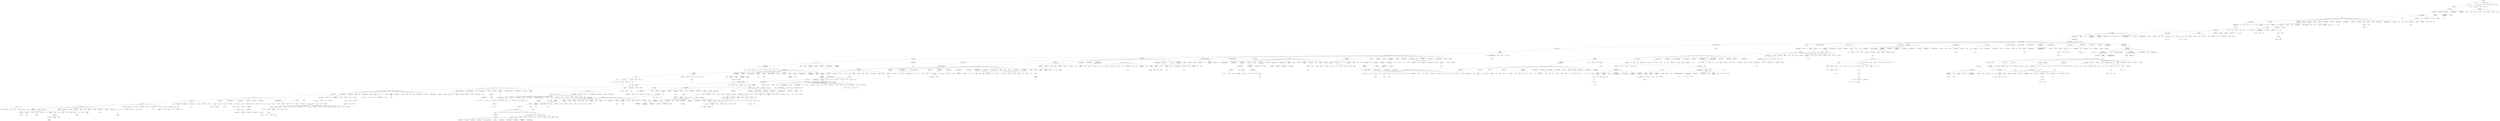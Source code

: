 strict graph "" {
	node [label="\N"];
	171	 [fontsize=12,
		height=0.19444444444444445,
		label="Astrud Gilberto",
		level=5,
		pos="26998.19,25126.49",
		weight=230331,
		width=1.0555555555555556];
	1644	 [fontsize=12,
		height=0.19444444444444445,
		label="Pink Martini",
		level=5,
		pos="27685.09,26433.52",
		weight=275631,
		width=0.8194444444444444];
	171 -- 1644;
	134	 [fontsize=12,
		height=0.19444444444444445,
		label="Antônio Carlos\nJobim",
		level=5,
		pos="25294.46,24684.30",
		weight=209413,
		width=1.5833333333333333];
	171 -- 134;
	847	 [fontsize=12,
		height=0.19444444444444445,
		label="Gal Costa",
		level=5,
		pos="27670.65,24945.78",
		weight=124207,
		width=0.7083333333333334];
	171 -- 847;
	1049	 [fontsize=20,
		height=0.3194444444444444,
		label=Jazzamor,
		level=3,
		pos="28207.48,26718.82",
		weight=114778,
		width=1.2083333333333333];
	1644 -- 1049;
	1935	 [fontsize=12,
		height=0.19444444444444445,
		label="Stan Getz",
		level=5,
		pos="23305.41,24481.01",
		weight=206505,
		width=0.7083333333333334];
	134 -- 1935;
	445	 [fontsize=12,
		height=0.19444444444444445,
		label="Chico Buarque",
		level=5,
		pos="25177.84,26692.93",
		weight=170396,
		width=1.0555555555555556];
	134 -- 445;
	702	 [fontsize=12,
		height=0.19444444444444445,
		label="Elis Regina",
		level=5,
		pos="26466.48,24289.46",
		weight=148727,
		width=0.8055555555555556];
	134 -- 702;
	226	 [fontsize=12,
		height=0.19444444444444445,
		label="Bebel Gilberto",
		level=5,
		pos="25617.39,22859.50",
		weight=276618,
		width=1.0];
	134 -- 226;
	385	 [fontsize=12,
		height=0.19444444444444445,
		label="Caetano Veloso",
		level=5,
		pos="24241.32,26245.64",
		weight=208615,
		width=1.125];
	134 -- 385;
	1082	 [fontsize=12,
		height=0.19444444444444445,
		label="João Gilberto",
		level=5,
		pos="25988.09,26395.50",
		weight=139669,
		width=0.9444444444444444];
	134 -- 1082;
	1407	 [fontsize=25,
		height=0.3888888888888889,
		label=Micatone,
		level=2,
		pos="29607.20,26117.12",
		weight=147507,
		width=1.4166666666666667];
	1049 -- 1407;
	1906	 [fontsize=12,
		height=0.19444444444444445,
		label="Sonny Rollins",
		level=5,
		pos="23128.35,22959.00",
		weight=165058,
		width=0.9722222222222222];
	1935 -- 1906;
	400	 [fontsize=12,
		height=0.19444444444444445,
		label="Cannonball Adderley",
		level=5,
		pos="22473.74,23666.97",
		weight=161014,
		width=1.4583333333333333];
	1935 -- 400;
	600	 [fontsize=12,
		height=0.19444444444444445,
		label="Dexter Gordon",
		level=5,
		pos="24676.40,23317.03",
		weight=123712,
		width=1.0416666666666667];
	1935 -- 600;
	431	 [fontsize=12,
		height=0.19444444444444445,
		label="Charlie Parker",
		level=5,
		pos="23110.36,25206.18",
		weight=238264,
		width=1.0138888888888888];
	1935 -- 431;
	18	 [fontsize=25,
		height=0.3888888888888889,
		label="4hero",
		level=2,
		pos="33024.62,25661.74",
		weight=169114,
		width=0.8888888888888888];
	1407 -- 18;
	159	 [fontsize=12,
		height=0.19444444444444445,
		label="Art Blakey & The\nJazz Messengers",
		level=5,
		pos="20540.37,23432.69",
		weight=105787,
		width=2.5416666666666665];
	400 -- 159;
	222	 [fontsize=25,
		height=0.3888888888888889,
		label=Beanfield,
		level=2,
		pos="32502.80,21222.11",
		weight=130305,
		width=1.4583333333333333];
	18 -- 222;
	1301	 [fontsize=25,
		height=0.3888888888888889,
		label="LTJ Bukem",
		level=2,
		pos="31152.49,27517.41",
		weight=110380,
		width=1.7638888888888888];
	18 -- 1301;
	1050	 [fontsize=25,
		height=0.3888888888888889,
		label=Jazzanova,
		level=2,
		pos="34469.18,28490.44",
		weight=300664,
		width=1.6666666666666667];
	18 -- 1050;
	1548	 [fontsize=25,
		height=0.3888888888888889,
		label="Nuspirit Helsinki",
		level=2,
		pos="32385.64,28026.78",
		weight=137655,
		width=2.5];
	18 -- 1548;
	1213	 [fontsize=25,
		height=0.3888888888888889,
		label="Kyoto Jazz\nMassive",
		level=2,
		pos="31212.86,24879.00",
		weight=129760,
		width=3.263888888888889];
	18 -- 1213;
	624	 [fontsize=12,
		height=0.19444444444444445,
		label="Dizzy Gillespie",
		level=5,
		pos="19986.96,21920.87",
		weight=173597,
		width=1.0277777777777777];
	159 -- 624;
	1092	 [fontsize=12,
		height=0.19444444444444445,
		label="John Coltrane",
		level=5,
		pos="19195.93,24132.02",
		weight=378942,
		width=0.9861111111111112];
	159 -- 1092;
	1377	 [fontsize=12,
		height=0.19444444444444445,
		label="McCoy Tyner",
		level=5,
		pos="22208.96,22756.58",
		weight=100524,
		width=0.9305555555555556];
	159 -- 1377;
	2183	 [fontsize=12,
		height=0.19444444444444445,
		label="Thelonious Monk",
		level=5,
		pos="20796.06,25089.83",
		weight=279124,
		width=1.2083333333333333];
	159 -- 2183;
	1242	 [fontsize=12,
		height=0.19444444444444445,
		label="Lee Morgan",
		level=5,
		pos="21197.11,24888.59",
		weight=106001,
		width=0.8472222222222222];
	159 -- 1242;
	822	 [fontsize=12,
		height=0.19444444444444445,
		label="Freddie Hubbard",
		level=5,
		pos="21908.87,21844.96",
		weight=103588,
		width=1.1944444444444444];
	159 -- 822;
	429	 [fontsize=12,
		height=0.19444444444444445,
		label="Charles Mingus",
		level=5,
		pos="19555.78,23407.09",
		weight=233472,
		width=1.0972222222222223];
	159 -- 429;
	967	 [fontsize=12,
		height=0.19444444444444445,
		label="Horace Silver",
		level=5,
		pos="20343.35,21728.75",
		weight=130113,
		width=0.9444444444444444];
	159 -- 967;
	785	 [fontsize=25,
		height=0.3888888888888889,
		label="Fila Brazillia",
		level=2,
		pos="30122.42,16803.36",
		weight=250091,
		width=1.875];
	222 -- 785;
	671	 [fontsize=20,
		height=0.3194444444444444,
		label="dZihan &\nKamien",
		level=3,
		pos="29684.06,22495.30",
		weight=268681,
		width=2.2916666666666665];
	222 -- 671;
	2090	 [fontsize=25,
		height=0.3888888888888889,
		label="The Cinematic\nOrchestra",
		level=2,
		pos="35198.02,30804.93",
		weight=432356,
		width=4.055555555555555];
	1050 -- 2090;
	221	 [fontsize=15,
		height=0.2361111111111111,
		label="Beady Belle",
		level=4,
		pos="35709.55,29724.83",
		weight=100040,
		width=1.0972222222222223];
	1050 -- 221;
	24	 [fontsize=25,
		height=0.3888888888888889,
		label="9 Lazy\n9",
		level=2,
		pos="25690.09,10411.43",
		weight=168403,
		width=1.5138888888888888];
	785 -- 24;
	244	 [fontsize=20,
		height=0.3194444444444444,
		label=Bent,
		level=3,
		pos="28114.31,19013.48",
		weight=315504,
		width=0.5833333333333334];
	785 -- 244;
	47	 [fontsize=20,
		height=0.3194444444444444,
		label=Afterlife,
		level=3,
		pos="32079.14,16418.92",
		weight=225205,
		width=0.9444444444444444];
	785 -- 47;
	1195	 [fontsize=20,
		height=0.3194444444444444,
		label=Kinobe,
		level=3,
		pos="27372.89,17306.77",
		weight=137691,
		width=0.875];
	785 -- 1195;
	558	 [fontsize=20,
		height=0.3194444444444444,
		label="David Holmes",
		level=3,
		pos="27405.64,16327.39",
		weight=148816,
		width=1.7361111111111112];
	785 -- 558;
	305	 [fontsize=20,
		height=0.3194444444444444,
		label="Blue States",
		level=3,
		pos="31394.62,18297.52",
		weight=145585,
		width=1.4305555555555556];
	785 -- 305;
	609	 [fontsize=15,
		height=0.2361111111111111,
		label="Dimitri From\nParis",
		level=4,
		pos="27965.36,22028.06",
		weight=126241,
		width=1.75];
	671 -- 609;
	814	 [fontsize=12,
		height=0.19444444444444445,
		label="Four Tet",
		level=5,
		pos="35752.05,31109.75",
		weight=355413,
		width=0.5833333333333334];
	2090 -- 814;
	102	 [fontsize=25,
		height=0.3888888888888889,
		label="Amon Tobin",
		level=2,
		pos="24298.69,4866.27",
		weight=440972,
		width=1.875];
	24 -- 102;
	292	 [fontsize=25,
		height=0.3888888888888889,
		label=Blockhead,
		level=2,
		pos="30331.23,13637.28",
		weight=185832,
		width=1.625];
	24 -- 292;
	2388	 [fontsize=25,
		height=0.3888888888888889,
		label="Up, Bustle\nand Out",
		level=2,
		pos="22913.78,7556.71",
		weight=137551,
		width=3.138888888888889];
	24 -- 2388;
	327	 [fontsize=25,
		height=0.3888888888888889,
		label=Bonobo,
		level=2,
		pos="29889.14,8370.59",
		weight=471515,
		width=1.2083333333333333];
	24 -- 327;
	1023	 [fontsize=25,
		height=0.3888888888888889,
		label="Jaga Jazzist",
		level=2,
		pos="29202.10,10895.98",
		weight=162373,
		width=1.9166666666666667];
	24 -- 1023;
	1679	 [fontsize=25,
		height=0.3888888888888889,
		label=Quantic,
		level=2,
		pos="21577.65,6714.11",
		weight=235304,
		width=1.2083333333333333];
	24 -- 1679;
	630	 [fontsize=25,
		height=0.3888888888888889,
		label="DJ Food",
		level=2,
		pos="24528.97,7415.35",
		weight=219384,
		width=1.3194444444444444];
	24 -- 630;
	1710	 [fontsize=25,
		height=0.3888888888888889,
		label="Red Snapper",
		level=2,
		pos="26676.57,13856.07",
		weight=189162,
		width=2.0555555555555554];
	24 -- 1710;
	483	 [fontsize=25,
		height=0.3888888888888889,
		label=Coldcut,
		level=2,
		pos="24626.39,13392.75",
		weight=252617,
		width=1.1805555555555556];
	24 -- 483;
	2421	 [fontsize=25,
		height=0.3888888888888889,
		label="Wagon Christ",
		level=2,
		pos="21505.89,8386.57",
		weight=155607,
		width=2.111111111111111];
	24 -- 2421;
	2152	 [fontsize=25,
		height=0.3888888888888889,
		label="The Herbaliser",
		level=2,
		pos="21923.17,8891.71",
		weight=312147,
		width=2.2777777777777777];
	24 -- 2152;
	1467	 [fontsize=25,
		height=0.3888888888888889,
		label="Mr. Scruff",
		level=2,
		pos="28249.18,9696.24",
		weight=298012,
		width=1.5138888888888888];
	24 -- 1467;
	1112	 [fontsize=25,
		height=0.3888888888888889,
		label="Jon Kennedy",
		level=2,
		pos="22198.54,10645.95",
		weight=101567,
		width=2.0277777777777777];
	24 -- 1112;
	790	 [fontsize=25,
		height=0.3888888888888889,
		label=Fink,
		level=2,
		pos="25952.76,14283.33",
		weight=107865,
		width=0.6666666666666666];
	24 -- 790;
	628	 [fontsize=25,
		height=0.3888888888888889,
		label="DJ Cam",
		level=2,
		pos="26357.07,7458.57",
		weight=207428,
		width=1.2638888888888888];
	24 -- 628;
	1867	 [fontsize=25,
		height=0.3888888888888889,
		label=Skalpel,
		level=2,
		pos="29051.14,12511.37",
		weight=186939,
		width=1.1388888888888888];
	24 -- 1867;
	838	 [fontsize=25,
		height=0.3888888888888889,
		label="Funki Porcini",
		level=2,
		pos="28618.56,11007.42",
		weight=231639,
		width=2.013888888888889];
	24 -- 838;
	2468	 [fontsize=25,
		height=0.3888888888888889,
		label="Xploding Plastix",
		level=2,
		pos="22510.43,10993.32",
		weight=143982,
		width=2.4722222222222223];
	24 -- 2468;
	636	 [fontsize=25,
		height=0.3888888888888889,
		label="DJ Vadim",
		level=2,
		pos="24149.46,12409.95",
		weight=147150,
		width=1.5138888888888888];
	24 -- 636;
	1651	 [fontsize=12,
		height=0.19444444444444445,
		label="Planet Funk",
		level=5,
		pos="26946.60,18986.04",
		weight=155496,
		width=0.8472222222222222];
	244 -- 1651;
	1429	 [fontsize=12,
		height=0.19444444444444445,
		label="Mint Royale",
		level=5,
		pos="28142.49,19585.21",
		weight=109590,
		width=0.8333333333333334];
	244 -- 1429;
	291	 [fontsize=20,
		height=0.3194444444444444,
		label=Bliss,
		level=3,
		pos="33410.89,16670.80",
		weight=138420,
		width=0.5972222222222222];
	47 -- 291;
	1536	 [fontsize=20,
		height=0.3194444444444444,
		label="Nitin Sawhney",
		level=3,
		pos="33282.92,18469.47",
		weight=276508,
		width=1.7777777777777777];
	47 -- 1536;
	1244	 [fontsize=20,
		height=0.3194444444444444,
		label=Lemongrass,
		level=3,
		pos="32542.63,15684.03",
		weight=180462,
		width=1.5416666666666667];
	47 -- 1244;
	1118	 [fontsize=20,
		height=0.3194444444444444,
		label="José Padilla",
		level=3,
		pos="31162.63,15843.54",
		weight=114638,
		width=1.5];
	47 -- 1118;
	1738	 [fontsize=12,
		height=0.19444444444444445,
		label="Rob Dougan",
		level=5,
		pos="26436.41,16606.87",
		weight=276013,
		width=0.9027777777777778];
	558 -- 1738;
	569	 [fontsize=12,
		height=0.19444444444444445,
		label="Death in\nVegas",
		level=5,
		pos="26689.94,15273.97",
		weight=340338,
		width=1.1666666666666667];
	558 -- 569;
	86	 [fontsize=15,
		height=0.2361111111111111,
		label=Alpha,
		level=4,
		pos="31771.77,18564.97",
		weight=140616,
		width=0.5277777777777778];
	305 -- 86;
	1929	 [fontsize=25,
		height=0.3888888888888889,
		label=Squarepusher,
		level=2,
		pos="23908.60,2052.37",
		weight=335714,
		width=2.1944444444444446];
	102 -- 1929;
	631	 [fontsize=12,
		height=0.19444444444444445,
		label="DJ Krush",
		level=5,
		pos="25974.73,3554.86",
		weight=297590,
		width=0.6527777777777778];
	102 -- 631;
	2123	 [fontsize=12,
		height=0.19444444444444445,
		label="The Dust\nBrothers",
		level=5,
		pos="23917.34,5948.48",
		weight=141869,
		width=1.375];
	102 -- 2123;
	1184	 [fontsize=12,
		height=0.19444444444444445,
		label="Kid Koala",
		level=5,
		pos="25648.38,3164.66",
		weight=158878,
		width=0.6805555555555556];
	102 -- 1184;
	634	 [fontsize=12,
		height=0.19444444444444445,
		label="DJ Shadow",
		level=5,
		pos="23586.30,3810.50",
		weight=602830,
		width=0.8194444444444444];
	102 -- 634;
	528	 [fontsize=12,
		height=0.19444444444444445,
		label=Daedelus,
		level=5,
		pos="26397.15,5375.11",
		weight=127008,
		width=0.6805555555555556];
	102 -- 528;
	2386	 [fontsize=12,
		height=0.19444444444444445,
		label=UNKLE,
		level=5,
		pos="25937.51,5911.76",
		weight=490687,
		width=0.5416666666666666];
	102 -- 2386;
	308	 [fontsize=20,
		height=0.3194444444444444,
		label="Boards of\nCanada",
		level=3,
		pos="23189.70,4982.13",
		weight=623541,
		width=2.4027777777777777];
	102 -- 308;
	51	 [fontsize=20,
		height=0.3194444444444444,
		label=Aim,
		level=3,
		pos="31716.13,14464.23",
		weight=166389,
		width=0.4861111111111111];
	292 -- 51;
	1735	 [fontsize=20,
		height=0.3194444444444444,
		label=RJD2,
		level=3,
		pos="33408.08,12703.54",
		weight=380837,
		width=0.7083333333333334];
	292 -- 1735;
	1528	 [fontsize=20,
		height=0.3194444444444444,
		label="Nightmares on\nWax",
		level=3,
		pos="31349.61,12499.60",
		weight=444084,
		width=2.5972222222222223];
	292 -- 1528;
	53	 [fontsize=20,
		height=0.3194444444444444,
		label=Air,
		level=3,
		pos="30417.35,5703.87",
		weight=1134369,
		width=0.3472222222222222];
	327 -- 53;
	2014	 [fontsize=20,
		height=0.3194444444444444,
		label=Télépopmusik,
		level=3,
		pos="31810.57,7699.22",
		weight=477590,
		width=1.7361111111111112];
	327 -- 2014;
	1245	 [fontsize=20,
		height=0.3194444444444444,
		label="Lemon Jelly",
		level=3,
		pos="28289.09,6996.91",
		weight=195296,
		width=1.4861111111111112];
	327 -- 1245;
	1185	 [fontsize=15,
		height=0.2361111111111111,
		label="Kid Loco",
		level=4,
		pos="30481.90,10003.48",
		weight=244053,
		width=0.8055555555555556];
	327 -- 1185;
	1359	 [fontsize=20,
		height=0.3194444444444444,
		label="Massive Attack",
		level=3,
		pos="30957.34,10408.38",
		weight=1156891,
		width=1.875];
	327 -- 1359;
	2301	 [fontsize=20,
		height=0.3194444444444444,
		label="Thievery Corporation",
		level=3,
		pos="28267.69,8012.40",
		weight=739944,
		width=2.5972222222222223];
	327 -- 2301;
	1224	 [fontsize=20,
		height=0.3194444444444444,
		label=Lamb,
		level=3,
		pos="32135.24,9361.86",
		weight=613913,
		width=0.7083333333333334];
	327 -- 1224;
	2489	 [fontsize=20,
		height=0.3194444444444444,
		label="Zero 7",
		level=3,
		pos="32045.54,8708.72",
		weight=784822,
		width=0.8055555555555556];
	327 -- 2489;
	1455	 [fontsize=20,
		height=0.3194444444444444,
		label=Morcheeba,
		level=3,
		pos="28937.37,9473.74",
		weight=642060,
		width=1.4027777777777777];
	327 -- 1455;
	2222	 [fontsize=15,
		height=0.2361111111111111,
		label="The Quantic\nSoul Orchestra",
		level=4,
		pos="20582.90,6290.43",
		weight=109821,
		width=2.638888888888889];
	1679 -- 2222;
	75	 [fontsize=15,
		height=0.2361111111111111,
		label="Alice Russell",
		level=4,
		pos="22213.80,6266.05",
		weight=112825,
		width=1.1666666666666667];
	1679 -- 75;
	2360	 [fontsize=12,
		height=0.19444444444444445,
		label=Tricky,
		level=5,
		pos="26798.25,14348.66",
		weight=506353,
		width=0.4166666666666667];
	1710 -- 2360;
	381	 [fontsize=20,
		height=0.3194444444444444,
		label="µ-Ziq",
		level=3,
		pos="20977.58,8350.99",
		weight=115833,
		width=0.6388888888888888];
	2421 -- 381;
	1117	 [fontsize=15,
		height=0.2361111111111111,
		label="José González",
		level=4,
		pos="25101.63,14926.32",
		weight=545027,
		width=1.3611111111111112];
	790 -- 1117;
	2030	 [fontsize=15,
		height=0.2361111111111111,
		label=Terranova,
		level=4,
		pos="26765.24,6806.23",
		weight=148792,
		width=0.9166666666666666];
	628 -- 2030;
	1329	 [fontsize=12,
		height=0.19444444444444445,
		label=Mandalay,
		level=5,
		pos="34154.63,18916.01",
		weight=237522,
		width=0.6944444444444444];
	1536 -- 1329;
	1255	 [fontsize=25,
		height=0.3888888888888889,
		label=LFO,
		level=2,
		pos="23807.91,-476.29",
		weight=133520,
		width=0.6805555555555556];
	1929 -- 1255;
	42	 [fontsize=20,
		height=0.3194444444444444,
		label="Aesop Rock",
		level=3,
		pos="36858.25,14717.11",
		weight=214080,
		width=1.5];
	1735 -- 42;
	1803	 [fontsize=20,
		height=0.3194444444444444,
		label="Sébastien Tellier",
		level=3,
		pos="29125.20,4665.05",
		weight=184097,
		width=2.0694444444444446];
	53 -- 1803;
	1657	 [fontsize=20,
		height=0.3194444444444444,
		label=Portishead,
		level=3,
		pos="31214.38,4896.06",
		weight=1005250,
		width=1.3333333333333333];
	53 -- 1657;
	122	 [fontsize=12,
		height=0.19444444444444445,
		label="Angus &\nJulia Stone",
		level=5,
		pos="24787.11,15319.04",
		weight=103944,
		width=1.5138888888888888];
	1117 -- 122;
	23	 [fontsize=25,
		height=0.3888888888888889,
		label="808 State",
		level=2,
		pos="21301.34,-2124.30",
		weight=107838,
		width=1.5];
	1255 -- 23;
	1307	 [fontsize=20,
		height=0.3194444444444444,
		label="Luke Vibert",
		level=3,
		pos="23421.05,-2163.13",
		weight=100182,
		width=1.4166666666666667];
	1255 -- 1307;
	48	 [fontsize=20,
		height=0.3194444444444444,
		label=AFX,
		level=3,
		pos="23149.44,303.46",
		weight=137992,
		width=0.5416666666666666];
	1255 -- 48;
	187	 [fontsize=20,
		height=0.3194444444444444,
		label=Autechre,
		level=3,
		pos="26164.48,-1193.65",
		weight=269071,
		width=1.125];
	1255 -- 187;
	1462	 [fontsize=12,
		height=0.19444444444444445,
		label="Mouse on\nMars",
		level=5,
		pos="24771.09,-2179.20",
		weight=126724,
		width=1.1805555555555556];
	1255 -- 1462;
	1649	 [fontsize=20,
		height=0.3194444444444444,
		label=Plaid,
		level=3,
		pos="25468.58,359.67",
		weight=206666,
		width=0.625];
	1255 -- 1649;
	708	 [fontsize=20,
		height=0.3194444444444444,
		label="El-P",
		level=3,
		pos="36568.44,16942.96",
		weight=102971,
		width=0.5277777777777778];
	42 -- 708;
	588	 [fontsize=20,
		height=0.3194444444444444,
		label="Deltron 3030",
		level=3,
		pos="34213.24,14817.43",
		weight=149636,
		width=1.5972222222222223];
	42 -- 588;
	587	 [fontsize=20,
		height=0.3194444444444444,
		label="Del tha\nFunkee Homosapien",
		level=3,
		pos="38932.73,17896.99",
		weight=136831,
		width=3.6805555555555554];
	42 -- 587;
	1778	 [fontsize=20,
		height=0.3194444444444444,
		label="Sage Francis",
		level=3,
		pos="38064.32,14453.89",
		weight=138693,
		width=1.6388888888888888];
	42 -- 1778;
	175	 [fontsize=20,
		height=0.3194444444444444,
		label=Atmosphere,
		level=3,
		pos="36013.96,17276.66",
		weight=207161,
		width=1.5];
	42 -- 175;
	1473	 [fontsize=20,
		height=0.3194444444444444,
		label=Murs,
		level=3,
		pos="35649.40,12837.71",
		weight=112456,
		width=0.625];
	42 -- 1473;
	1990	 [fontsize=15,
		height=0.2361111111111111,
		label=Surkin,
		level=4,
		pos="28005.96,3855.02",
		weight=111343,
		width=0.5833333333333334];
	1803 -- 1990;
	161	 [fontsize=25,
		height=0.3888888888888889,
		label="Art of\nNoise",
		level=2,
		pos="20960.99,-6693.52",
		weight=153823,
		width=2.013888888888889];
	23 -- 161;
	2383	 [fontsize=25,
		height=0.3888888888888889,
		label=Underworld,
		level=2,
		pos="17415.07,-1755.31",
		weight=541732,
		width=1.7777777777777777];
	23 -- 2383;
	1571	 [fontsize=25,
		height=0.3888888888888889,
		label=Orbital,
		level=2,
		pos="20771.35,2331.54",
		weight=413940,
		width=1.0277777777777777];
	23 -- 1571;
	699	 [fontsize=25,
		height=0.3888888888888889,
		label=Electronic,
		level=2,
		pos="17789.07,-4947.33",
		weight=106894,
		width=1.5277777777777777];
	23 -- 699;
	2202	 [fontsize=25,
		height=0.3888888888888889,
		label="The Orb",
		level=2,
		pos="20062.28,-178.68",
		weight=230698,
		width=1.2777777777777777];
	23 -- 2202;
	2172	 [fontsize=25,
		height=0.3888888888888889,
		label="The KLF",
		level=2,
		pos="19684.61,-885.18",
		weight=147591,
		width=1.3333333333333333];
	23 -- 2172;
	2406	 [fontsize=20,
		height=0.3194444444444444,
		label="Venetian Snares",
		level=3,
		pos="22822.95,1156.68",
		weight=182520,
		width=2.0555555555555554];
	48 -- 2406;
	157	 [fontsize=12,
		height=0.19444444444444445,
		label=Arovane,
		level=5,
		pos="26677.91,-947.46",
		weight=120077,
		width=0.5972222222222222];
	187 -- 157;
	144	 [fontsize=12,
		height=0.19444444444444445,
		label=Apparat,
		level=5,
		pos="26230.27,-1729.29",
		weight=158464,
		width=0.5555555555555556];
	187 -- 144;
	2207	 [fontsize=12,
		height=0.19444444444444445,
		label="The Pharcyde",
		level=5,
		pos="39595.20,19295.59",
		weight=177117,
		width=0.9861111111111112];
	587 -- 2207;
	274	 [fontsize=12,
		height=0.19444444444444445,
		label=Blackalicious,
		level=5,
		pos="40236.71,18920.11",
		weight=204179,
		width=0.9166666666666666];
	587 -- 274;
	1139	 [fontsize=12,
		height=0.19444444444444445,
		label="Jurassic 5",
		level=5,
		pos="38769.03,16378.68",
		weight=340808,
		width=0.7083333333333334];
	587 -- 1139;
	90	 [fontsize=15,
		height=0.2361111111111111,
		label="Alter Ego",
		level=4,
		pos="28415.22,2048.13",
		weight=162902,
		width=0.8472222222222222];
	1990 -- 90;
	341	 [fontsize=15,
		height=0.2361111111111111,
		label="Boys Noize",
		level=4,
		pos="27165.96,3952.34",
		weight=207586,
		width=1.0416666666666667];
	1990 -- 341;
	2306	 [fontsize=25,
		height=0.3888888888888889,
		label="Thomas Dolby",
		level=2,
		pos="19397.03,-9406.43",
		weight=109388,
		width=2.25];
	161 -- 2306;
	1633	 [fontsize=20,
		height=0.3194444444444444,
		label="Pet Shop\nBoys",
		level=3,
		pos="21625.60,-4242.97",
		weight=492274,
		width=2.0];
	161 -- 1633;
	2450	 [fontsize=12,
		height=0.19444444444444445,
		label="William Orbit",
		level=5,
		pos="19190.43,-6771.03",
		weight=174442,
		width=0.8888888888888888];
	161 -- 2450;
	819	 [fontsize=25,
		height=0.3888888888888889,
		label="Frankie Goes\nto Hollywood",
		level=2,
		pos="18869.92,-7984.75",
		weight=241743,
		width=4.375];
	161 -- 819;
	2160	 [fontsize=25,
		height=0.3888888888888889,
		label="The Human\nLeague",
		level=2,
		pos="19417.25,-5580.87",
		weight=296795,
		width=3.263888888888889];
	161 -- 2160;
	945	 [fontsize=25,
		height=0.3888888888888889,
		label="Heaven 17",
		level=2,
		pos="23250.93,-5669.03",
		weight=117008,
		width=1.6805555555555556];
	161 -- 945;
	206	 [fontsize=12,
		height=0.19444444444444445,
		label="Banco de\nGaia",
		level=5,
		pos="21196.83,-9271.09",
		weight=141388,
		width=1.1388888888888888];
	161 -- 206;
	1052	 [fontsize=12,
		height=0.19444444444444445,
		label="Jean-Michel Jarre",
		level=5,
		pos="19814.27,-5023.55",
		weight=228313,
		width=1.25];
	161 -- 1052;
	2477	 [fontsize=15,
		height=0.2361111111111111,
		label=Yello,
		level=4,
		pos="23051.34,-6355.09",
		weight=139785,
		width=0.4444444444444444];
	161 -- 2477;
	1572	 [fontsize=25,
		height=0.3888888888888889,
		label="Orchestral Manoeuvres in\nthe Dark",
		level=2,
		pos="20961.11,-9735.76",
		weight=269229,
		width=5.583333333333333];
	161 -- 1572;
	2141	 [fontsize=12,
		height=0.19444444444444445,
		label="The Future Sound\nof London",
		level=5,
		pos="22756.58,-7956.25",
		weight=325515,
		width=2.111111111111111];
	161 -- 2141;
	2308	 [fontsize=25,
		height=0.3888888888888889,
		label="Thompson Twins",
		level=2,
		pos="22665.10,-8407.33",
		weight=160004,
		width=2.6527777777777777];
	161 -- 2308;
	2009	 [fontsize=12,
		height=0.19444444444444445,
		label="Tangerine Dream",
		level=5,
		pos="22583.83,-5263.50",
		weight=165123,
		width=1.2222222222222223];
	161 -- 2009;
	774	 [fontsize=20,
		height=0.3194444444444444,
		label="FC/Kahuna",
		level=3,
		pos="18721.21,-348.99",
		weight=113815,
		width=1.4166666666666667];
	2383 -- 774;
	767	 [fontsize=12,
		height=0.19444444444444445,
		label=Faithless,
		level=5,
		pos="18932.27,-920.58",
		weight=732138,
		width=0.6388888888888888];
	2383 -- 767;
	181	 [fontsize=12,
		height=0.19444444444444445,
		label="Audio Bullys",
		level=5,
		pos="16831.67,-2753.38",
		weight=206117,
		width=0.875];
	2383 -- 181;
	909	 [fontsize=20,
		height=0.3194444444444444,
		label="Groove Armada",
		level=3,
		pos="17280.72,235.05",
		weight=691987,
		width=1.9722222222222223];
	2383 -- 909;
	2327	 [fontsize=12,
		height=0.19444444444444445,
		label="Timo Maas",
		level=5,
		pos="15915.91,-1306.54",
		weight=178191,
		width=0.7777777777777778];
	2383 -- 2327;
	1234	 [fontsize=15,
		height=0.2361111111111111,
		label="Laurent Garnier",
		level=4,
		pos="16069.90,-1742.29",
		weight=126325,
		width=1.4305555555555556];
	2383 -- 1234;
	142	 [fontsize=12,
		height=0.19444444444444445,
		label="Apollo 440",
		level=5,
		pos="20797.86,4047.54",
		weight=288912,
		width=0.75];
	1571 -- 142;
	1440	 [fontsize=20,
		height=0.3194444444444444,
		label=Moby,
		level=3,
		pos="20168.18,4238.79",
		weight=1277865,
		width=0.6805555555555556];
	1571 -- 1440;
	140	 [fontsize=20,
		height=0.3194444444444444,
		label="Aphex Twin",
		level=3,
		pos="18800.46,2843.67",
		weight=664060,
		width=1.4583333333333333];
	1571 -- 140;
	2103	 [fontsize=12,
		height=0.19444444444444445,
		label="The Crystal\nMethod",
		level=5,
		pos="18925.39,3205.30",
		weight=402472,
		width=1.4722222222222223];
	1571 -- 2103;
	1668	 [fontsize=12,
		height=0.19444444444444445,
		label=Propellerheads,
		level=5,
		pos="21544.76,1437.96",
		weight=274296,
		width=1.0694444444444444];
	1571 -- 1668;
	2219	 [fontsize=12,
		height=0.19444444444444445,
		label="The Prodigy",
		level=5,
		pos="19595.26,844.09",
		weight=929174,
		width=0.8611111111111112];
	1571 -- 2219;
	802	 [fontsize=12,
		height=0.19444444444444445,
		label=Fluke,
		level=5,
		pos="19076.25,1169.95",
		weight=239439,
		width=0.3888888888888889];
	1571 -- 802;
	1243	 [fontsize=12,
		height=0.19444444444444445,
		label=Leftfield,
		level=5,
		pos="21728.10,2387.93",
		weight=365785,
		width=0.5555555555555556];
	1571 -- 1243;
	396	 [fontsize=20,
		height=0.3194444444444444,
		label=Camouflage,
		level=3,
		pos="17182.70,-6388.26",
		weight=119277,
		width=1.5];
	699 -- 396;
	737	 [fontsize=20,
		height=0.3194444444444444,
		label=Erasure,
		level=3,
		pos="17430.03,-3432.31",
		weight=327606,
		width=0.9861111111111112];
	699 -- 737;
	973	 [fontsize=25,
		height=0.3888888888888889,
		label="Howard Jones",
		level=2,
		pos="15840.12,-4582.27",
		weight=114345,
		width=2.2222222222222223];
	699 -- 973;
	2473	 [fontsize=25,
		height=0.3888888888888889,
		label=Yazoo,
		level=2,
		pos="15950.94,-5302.57",
		weight=204540,
		width=0.9861111111111112];
	699 -- 2473;
	2379	 [fontsize=12,
		height=0.19444444444444445,
		label="Ulrich Schnauss",
		level=5,
		pos="19694.76,-309.81",
		weight=175283,
		width=1.1388888888888888];
	2202 -- 2379;
	554	 [fontsize=30,
		height=0.4722222222222222,
		label="David Byrne",
		level=1,
		pos="20679.12,-12467.42",
		weight=155448,
		width=2.2777777777777777];
	2306 -- 554;
	771	 [fontsize=12,
		height=0.19444444444444445,
		label="Fatboy Slim",
		level=5,
		pos="18276.11,952.71",
		weight=864764,
		width=0.8333333333333334];
	909 -- 771;
	1486	 [fontsize=12,
		height=0.19444444444444445,
		label=Mylo,
		level=5,
		pos="17018.23,533.63",
		weight=420371,
		width=0.3333333333333333];
	909 -- 1486;
	1578	 [fontsize=12,
		height=0.19444444444444445,
		label=Overseer,
		level=5,
		pos="20501.84,4971.94",
		weight=145569,
		width=0.6527777777777778];
	142 -- 1578;
	1666	 [fontsize=12,
		height=0.19444444444444445,
		label=Prodigy,
		level=5,
		pos="22241.94,3682.88",
		weight=128831,
		width=0.5416666666666666];
	142 -- 1666;
	1308	 [fontsize=12,
		height=0.19444444444444445,
		label="Lunatic Calm",
		level=5,
		pos="21850.96,4854.55",
		weight=100746,
		width=0.9305555555555556];
	142 -- 1308;
	1	 [fontsize=30,
		height=0.4722222222222222,
		label="10,000 Maniacs",
		level=1,
		pos="12725.62,-3336.00",
		weight=185348,
		width=2.9444444444444446];
	554 -- 1;
	1091	 [fontsize=30,
		height=0.4722222222222222,
		label="John Cale",
		level=1,
		pos="25488.46,-5173.83",
		weight=123519,
		width=1.8888888888888888];
	554 -- 1091;
	1919	 [fontsize=20,
		height=0.3194444444444444,
		label=Sparks,
		level=3,
		pos="22737.17,-10847.88",
		weight=116938,
		width=0.875];
	554 -- 1919;
	598	 [fontsize=20,
		height=0.3194444444444444,
		label=Devo,
		level=3,
		pos="22073.44,-14819.35",
		weight=306665,
		width=0.6527777777777778];
	554 -- 598;
	1630	 [fontsize=12,
		height=0.19444444444444445,
		label="Peter Gabriel",
		level=5,
		pos="20045.60,-13945.42",
		weight=552607,
		width=0.9305555555555556];
	554 -- 1630;
	2101	 [fontsize=30,
		height=0.4722222222222222,
		label="The Cranberries",
		level=1,
		pos="3440.10,-2479.43",
		weight=1000991,
		width=3.013888888888889];
	1 -- 2101;
	1716	 [fontsize=30,
		height=0.4722222222222222,
		label="R.E.M.",
		level=1,
		pos="10547.23,8295.41",
		weight=1314084,
		width=1.2777777777777777];
	1 -- 1716;
	1497	 [fontsize=30,
		height=0.4722222222222222,
		label="Natalie Merchant",
		level=1,
		pos="8634.94,-9708.04",
		weight=241734,
		width=3.1527777777777777];
	1 -- 1497;
	248	 [fontsize=30,
		height=0.4722222222222222,
		label="Beth Orton",
		level=1,
		pos="16950.20,-16001.04",
		weight=312380,
		width=2.0277777777777777];
	1 -- 248;
	1835	 [fontsize=30,
		height=0.4722222222222222,
		label="Shawn Colvin",
		level=1,
		pos="10879.60,-741.28",
		weight=171442,
		width=2.5555555555555554];
	1 -- 1835;
	19	 [fontsize=30,
		height=0.4722222222222222,
		label="4 Non\nBlondes",
		level=1,
		pos="19834.29,13994.96",
		weight=176534,
		width=2.9722222222222223];
	1 -- 19;
	545	 [fontsize=30,
		height=0.4722222222222222,
		label="Dar Williams",
		level=1,
		pos="6193.89,-457.03",
		weight=143227,
		width=2.3472222222222223];
	1 -- 545;
	1272	 [fontsize=30,
		height=0.4722222222222222,
		label="Lisa Loeb",
		level=1,
		pos="4893.92,-4727.78",
		weight=274835,
		width=1.8194444444444444];
	1 -- 1272;
	1793	 [fontsize=30,
		height=0.4722222222222222,
		label="Sarah McLachlan",
		level=1,
		pos="13363.53,5131.24",
		weight=691754,
		width=3.25];
	1 -- 1793;
	1992	 [fontsize=30,
		height=0.4722222222222222,
		label="Suzanne Vega",
		level=1,
		pos="10348.62,-5188.91",
		weight=365231,
		width=2.736111111111111];
	1 -- 1992;
	1860	 [fontsize=30,
		height=0.4722222222222222,
		label="Sinéad O'Connor",
		level=1,
		pos="16257.16,2216.31",
		weight=431116,
		width=3.1944444444444446];
	1 -- 1860;
	504	 [fontsize=30,
		height=0.4722222222222222,
		label="Crash Test\nDummies",
		level=1,
		pos="13185.79,-13154.41",
		weight=186053,
		width=4.152777777777778];
	1 -- 504;
	500	 [fontsize=30,
		height=0.4722222222222222,
		label="Cowboy Junkies",
		level=1,
		pos="7768.03,-7905.73",
		weight=137255,
		width=3.0416666666666665];
	1 -- 500;
	1839	 [fontsize=30,
		height=0.4722222222222222,
		label="Sheryl Crow",
		level=1,
		pos="9216.77,2680.82",
		weight=605660,
		width=2.2777777777777777];
	1 -- 1839;
	1002	 [fontsize=30,
		height=0.4722222222222222,
		label="Indigo Girls",
		level=1,
		pos="11889.21,-8612.21",
		weight=175174,
		width=2.111111111111111];
	1 -- 1002;
	1605	 [fontsize=30,
		height=0.4722222222222222,
		label="Paula Cole",
		level=1,
		pos="9287.14,-712.78",
		weight=176111,
		width=2.0416666666666665];
	1 -- 1605;
	1279	 [fontsize=30,
		height=0.4722222222222222,
		label="Liz Phair",
		level=1,
		pos="8091.99,-4976.14",
		weight=271289,
		width=1.625];
	1 -- 1279;
	2331	 [fontsize=30,
		height=0.4722222222222222,
		label="Toad the\nWet Sprocket",
		level=1,
		pos="8463.30,-13634.23",
		weight=155873,
		width=4.5];
	1 -- 2331;
	2279	 [fontsize=30,
		height=0.4722222222222222,
		label="The Velvet\nUnderground",
		level=1,
		pos="30528.35,-638.86",
		weight=848202,
		width=4.777777777777778];
	1091 -- 2279;
	911	 [fontsize=30,
		height=0.4722222222222222,
		label="Guano Apes",
		level=1,
		pos="2308.17,-6314.02",
		weight=484215,
		width=2.3194444444444446];
	2101 -- 911;
	851	 [fontsize=20,
		height=0.3194444444444444,
		label=Garbage,
		level=3,
		pos="2239.17,-2061.60",
		weight=824282,
		width=1.0833333333333333];
	2101 -- 851;
	1686	 [fontsize=30,
		height=0.4722222222222222,
		label=Radiohead,
		level=1,
		pos="10194.73,13460.74",
		weight=2082607,
		width=2.0277777777777777];
	1716 -- 1686;
	1618	 [fontsize=15,
		height=0.2361111111111111,
		label="Pearl Jam",
		level=4,
		pos="9411.90,8165.14",
		weight=1059832,
		width=0.9305555555555556];
	1716 -- 1618;
	1646	 [fontsize=12,
		height=0.19444444444444445,
		label=Pixies,
		level=5,
		pos="11959.69,6929.97",
		weight=962774,
		width=0.4305555555555556];
	1716 -- 1646;
	2246	 [fontsize=15,
		height=0.2361111111111111,
		label="The Smashing\nPumpkins",
		level=4,
		pos="11052.86,10097.10",
		weight=1310591,
		width=2.388888888888889];
	1716 -- 2246;
	2471	 [fontsize=20,
		height=0.3194444444444444,
		label="Yael Naim",
		level=3,
		pos="6272.78,-9241.76",
		weight=120779,
		width=1.2916666666666667];
	1497 -- 2471;
	750	 [fontsize=12,
		height=0.19444444444444445,
		label="Eva Cassidy",
		level=5,
		pos="8366.77,-11051.87",
		weight=309373,
		width=0.8888888888888888];
	1497 -- 750;
	1077	 [fontsize=20,
		height=0.3194444444444444,
		label="Joan as\nPolice Woman",
		level=3,
		pos="17931.08,-18514.08",
		weight=100072,
		width=3.0];
	248 -- 1077;
	1352	 [fontsize=20,
		height=0.3194444444444444,
		label="Martha Wainwright",
		level=3,
		pos="15259.82,-15383.47",
		weight=207931,
		width=2.3194444444444446];
	248 -- 1352;
	52	 [fontsize=20,
		height=0.3194444444444444,
		label="Aimee Mann",
		level=3,
		pos="15707.61,-17013.79",
		weight=460640,
		width=1.5694444444444444];
	248 -- 52;
	944	 [fontsize=20,
		height=0.3194444444444444,
		label="Heather Nova",
		level=3,
		pos="16708.75,-17623.87",
		weight=228168,
		width=1.7222222222222223];
	248 -- 944;
	759	 [fontsize=15,
		height=0.2361111111111111,
		label="Everything but\nthe Girl",
		level=4,
		pos="18956.18,-15477.19",
		weight=444195,
		width=2.125];
	248 -- 759;
	123	 [fontsize=12,
		height=0.19444444444444445,
		label="Ani DiFranco",
		level=5,
		pos="18813.12,-16753.54",
		weight=312705,
		width=0.9166666666666666];
	248 -- 123;
	1233	 [fontsize=12,
		height=0.19444444444444445,
		label="Laura Veirs",
		level=5,
		pos="17581.65,-14081.86",
		weight=164244,
		width=0.8055555555555556];
	248 -- 1233;
	1909	 [fontsize=25,
		height=0.3888888888888889,
		label="Soul Asylum",
		level=2,
		pos="18695.32,9119.39",
		weight=197627,
		width=1.9305555555555556];
	19 -- 1909;
	58	 [fontsize=25,
		height=0.3888888888888889,
		label="Alanis Morissette",
		level=2,
		pos="21931.62,18235.54",
		weight=881375,
		width=2.6527777777777777];
	19 -- 58;
	572	 [fontsize=25,
		height=0.3888888888888889,
		label="Deep Blue\nSomething",
		level=2,
		pos="22626.53,14618.54",
		weight=142101,
		width=3.5833333333333335];
	19 -- 572;
	869	 [fontsize=25,
		height=0.3888888888888889,
		label="Gin Blossoms",
		level=2,
		pos="21751.82,17293.36",
		weight=214073,
		width=2.1527777777777777];
	19 -- 869;
	965	 [fontsize=25,
		height=0.3888888888888889,
		label="Hootie &\nthe Blowfish",
		level=2,
		pos="22007.55,13007.38",
		weight=187205,
		width=3.5];
	19 -- 965;
	1080	 [fontsize=25,
		height=0.3888888888888889,
		label="Joan Osborne",
		level=2,
		pos="17998.35,13131.33",
		weight=205205,
		width=2.1944444444444446];
	19 -- 1080;
	1871	 [fontsize=25,
		height=0.3888888888888889,
		label="Skunk Anansie",
		level=2,
		pos="21168.64,12806.85",
		weight=277102,
		width=2.3194444444444446];
	19 -- 1871;
	2410	 [fontsize=25,
		height=0.3888888888888889,
		label="Veruca Salt",
		level=2,
		pos="20185.15,11114.42",
		weight=124495,
		width=1.8055555555555556];
	19 -- 2410;
	1923	 [fontsize=25,
		height=0.3888888888888889,
		label="Spin Doctors",
		level=2,
		pos="23177.12,16548.82",
		weight=243038,
		width=2.0];
	19 -- 1923;
	1393	 [fontsize=25,
		height=0.3888888888888889,
		label="Meredith Brooks",
		level=2,
		pos="22746.87,15384.82",
		weight=161543,
		width=2.5416666666666665];
	19 -- 1393;
	1387	 [fontsize=12,
		height=0.19444444444444445,
		label="Melissa Etheridge",
		level=5,
		pos="5134.63,-740.85",
		weight=181427,
		width=1.25];
	545 -- 1387;
	1602	 [fontsize=12,
		height=0.19444444444444445,
		label="Patty Griffin",
		level=5,
		pos="7733.86,91.05",
		weight=129702,
		width=0.8194444444444444];
	545 -- 1602;
	2352	 [fontsize=12,
		height=0.19444444444444445,
		label="Tracy Chapman",
		level=5,
		pos="4983.32,252.47",
		weight=467792,
		width=1.125];
	545 -- 2352;
	345	 [fontsize=20,
		height=0.3194444444444444,
		label="Brandi Carlile",
		level=3,
		pos="7002.97,1328.36",
		weight=177229,
		width=1.6805555555555556];
	545 -- 345;
	2412	 [fontsize=20,
		height=0.3194444444444444,
		label="Vienna Teng",
		level=3,
		pos="5607.09,1308.73",
		weight=138324,
		width=1.5833333333333333];
	545 -- 2412;
	1111	 [fontsize=12,
		height=0.19444444444444445,
		label="Joni Mitchell",
		level=5,
		pos="6968.45,-1231.29",
		weight=403885,
		width=0.8611111111111112];
	545 -- 1111;
	1247	 [fontsize=12,
		height=0.19444444444444445,
		label="Lene Marlin",
		level=5,
		pos="6123.93,-4069.12",
		weight=159518,
		width=0.8333333333333334];
	1272 -- 1247;
	128	 [fontsize=20,
		height=0.3194444444444444,
		label="Anna Nalick",
		level=3,
		pos="4579.54,-6845.97",
		weight=305049,
		width=1.4861111111111112];
	1272 -- 128;
	433	 [fontsize=12,
		height=0.19444444444444445,
		label="Charlotte Martin",
		level=5,
		pos="3569.41,-5016.41",
		weight=106886,
		width=1.125];
	1272 -- 433;
	1496	 [fontsize=20,
		height=0.3194444444444444,
		label="Natalie Imbruglia",
		level=3,
		pos="3445.36,-5714.96",
		weight=556836,
		width=2.0972222222222223];
	1272 -- 1496;
	427	 [fontsize=20,
		height=0.3194444444444444,
		label="Chantal Kreviazuk",
		level=3,
		pos="6314.27,-5589.72",
		weight=149221,
		width=2.263888888888889];
	1272 -- 427;
	1068	 [fontsize=20,
		height=0.3194444444444444,
		label=Jewel,
		level=3,
		pos="5456.18,-6782.58",
		weight=485526,
		width=0.7222222222222222];
	1272 -- 1068;
	1056	 [fontsize=20,
		height=0.3194444444444444,
		label=Jem,
		level=3,
		pos="13958.90,6761.44",
		weight=484415,
		width=0.5277777777777778];
	1793 -- 1056;
	1209	 [fontsize=20,
		height=0.3194444444444444,
		label="KT Tunstall",
		level=3,
		pos="15319.41,4780.76",
		weight=684225,
		width=1.4166666666666667];
	1793 -- 1209;
	2099	 [fontsize=20,
		height=0.3194444444444444,
		label="The Corrs",
		level=3,
		pos="12302.63,4581.06",
		weight=438374,
		width=1.2361111111111112];
	1793 -- 2099;
	421	 [fontsize=12,
		height=0.19444444444444445,
		label="Céline Dion",
		level=5,
		pos="14704.05,3879.35",
		weight=486842,
		width=0.8194444444444444];
	1793 -- 421;
	604	 [fontsize=20,
		height=0.3194444444444444,
		label=Dido,
		level=3,
		pos="14788.43,6140.18",
		weight=957515,
		width=0.5833333333333334];
	1793 -- 604;
	1158	 [fontsize=20,
		height=0.3194444444444444,
		label="Kate Bush",
		level=3,
		pos="17430.05,3962.93",
		weight=491069,
		width=1.2916666666666667];
	1860 -- 1158;
	1342	 [fontsize=20,
		height=0.3194444444444444,
		label="Marianne Faithfull",
		level=3,
		pos="17074.10,1619.03",
		weight=133106,
		width=2.2083333333333335];
	1860 -- 1342;
	2217	 [fontsize=25,
		height=0.3888888888888889,
		label="The Presidents of the\nUnited States of...",
		level=2,
		pos="10697.34,-14293.64",
		weight=346805,
		width=6.361111111111111];
	504 -- 2217;
	723	 [fontsize=15,
		height=0.2361111111111111,
		label="Emmylou Harris",
		level=4,
		pos="7151.78,-7045.27",
		weight=142511,
		width=1.4583333333333333];
	500 -- 723;
	867	 [fontsize=15,
		height=0.2361111111111111,
		label="Gillian Welch",
		level=4,
		pos="6526.46,-7533.36",
		weight=109141,
		width=1.1944444444444444];
	500 -- 867;
	622	 [fontsize=15,
		height=0.2361111111111111,
		label="Dixie Chicks",
		level=4,
		pos="9614.92,4042.08",
		weight=241869,
		width=1.125];
	1839 -- 622;
	1538	 [fontsize=25,
		height=0.3888888888888889,
		label="No Doubt",
		level=2,
		pos="7376.14,3451.67",
		weight=910959,
		width=1.4722222222222223];
	1839 -- 1538;
	1954	 [fontsize=12,
		height=0.19444444444444445,
		label="Stevie Nicks",
		level=5,
		pos="9265.80,1725.10",
		weight=146826,
		width=0.875];
	1839 -- 1954;
	1411	 [fontsize=20,
		height=0.3194444444444444,
		label="Michelle Branch",
		level=3,
		pos="8877.77,4359.07",
		weight=440679,
		width=1.9861111111111112];
	1839 -- 1411;
	2034	 [fontsize=15,
		height=0.2361111111111111,
		label=Texas,
		level=4,
		pos="10793.33,2734.82",
		weight=311809,
		width=0.5416666666666666];
	1839 -- 2034;
	2085	 [fontsize=20,
		height=0.3194444444444444,
		label="The Cardigans",
		level=3,
		pos="8143.15,2478.49",
		weight=804033,
		width=1.8333333333333333];
	1839 -- 2085;
	1168	 [fontsize=15,
		height=0.2361111111111111,
		label="k.d. lang",
		level=4,
		pos="11235.79,-9406.56",
		weight=123677,
		width=0.7777777777777778];
	1002 -- 1168;
	132	 [fontsize=20,
		height=0.3194444444444444,
		label="Annie Lennox",
		level=3,
		pos="8849.95,-186.09",
		weight=363635,
		width=1.7083333333333333];
	1605 -- 132;
	2346	 [fontsize=20,
		height=0.3194444444444444,
		label="Tori Amos",
		level=3,
		pos="8995.03,-5934.84",
		weight=698337,
		width=1.2777777777777777];
	1279 -- 2346;
	792	 [fontsize=20,
		height=0.3194444444444444,
		label="Fiona Apple",
		level=3,
		pos="9303.60,-5282.21",
		weight=652836,
		width=1.4861111111111112];
	1279 -- 792;
	5	 [fontsize=30,
		height=0.4722222222222222,
		label="13th Floor\nElevators",
		level=1,
		pos="37062.43,9092.35",
		weight=128190,
		width=3.9722222222222223];
	2279 -- 5;
	77	 [fontsize=30,
		height=0.4722222222222222,
		label="Alien Ant\nFarm",
		level=1,
		pos="4103.88,-13373.03",
		weight=481750,
		width=3.0];
	911 -- 77;
	2369	 [fontsize=30,
		height=0.4722222222222222,
		label="TV on\nthe Radio",
		level=1,
		pos="6931.54,17703.52",
		weight=590113,
		width=3.25];
	1686 -- 2369;
	1180	 [fontsize=12,
		height=0.19444444444444445,
		label="Keren Ann",
		level=5,
		pos="5195.19,-10333.77",
		weight=190357,
		width=0.75];
	2471 -- 1180;
	432	 [fontsize=12,
		height=0.19444444444444445,
		label="Charlotte Gainsbourg",
		level=5,
		pos="5111.57,-8923.82",
		weight=161105,
		width=1.5];
	2471 -- 432;
	395	 [fontsize=12,
		height=0.19444444444444445,
		label=Camille,
		level=5,
		pos="6496.24,-10754.05",
		weight=202716,
		width=0.5277777777777778];
	2471 -- 395;
	138	 [fontsize=12,
		height=0.19444444444444445,
		label="Antony and\nthe Johnsons",
		level=5,
		pos="18591.75,-19603.94",
		weight=334464,
		width=1.875];
	1077 -- 138;
	1483	 [fontsize=12,
		height=0.19444444444444445,
		label="My Brightest\nDiamond",
		level=5,
		pos="17398.95,-18977.69",
		weight=201832,
		width=1.6388888888888888];
	1077 -- 1483;
	118	 [fontsize=12,
		height=0.19444444444444445,
		label="Ane Brun",
		level=5,
		pos="19382.02,-18529.32",
		weight=147511,
		width=0.6666666666666666];
	1077 -- 118;
	1147	 [fontsize=12,
		height=0.19444444444444445,
		label="Kaki King",
		level=5,
		pos="19467.53,-16773.39",
		weight=105886,
		width=0.6666666666666666];
	123 -- 1147;
	1459	 [fontsize=15,
		height=0.2361111111111111,
		label="Mother Love\nBone",
		level=4,
		pos="20186.09,8451.92",
		weight=119833,
		width=1.7916666666666667];
	1909 -- 1459;
	397	 [fontsize=15,
		height=0.2361111111111111,
		label=Candlebox,
		level=4,
		pos="20076.12,9805.04",
		weight=129066,
		width=0.9861111111111112];
	1909 -- 397;
	288	 [fontsize=15,
		height=0.2361111111111111,
		label="Blind Melon",
		level=4,
		pos="19279.43,7527.59",
		weight=351969,
		width=1.0694444444444444];
	1909 -- 288;
	1812	 [fontsize=15,
		height=0.2361111111111111,
		label="Screaming Trees",
		level=4,
		pos="18058.95,8257.15",
		weight=182602,
		width=1.5416666666666667];
	1909 -- 1812;
	1508	 [fontsize=20,
		height=0.3194444444444444,
		label="Nelly Furtado",
		level=3,
		pos="19543.42,19314.52",
		weight=1092709,
		width=1.6527777777777777];
	58 -- 1508;
	1322	 [fontsize=20,
		height=0.3194444444444444,
		label=Madonna,
		level=3,
		pos="20104.44,17467.26",
		weight=1223315,
		width=1.1666666666666667];
	58 -- 1322;
	183	 [fontsize=20,
		height=0.3194444444444444,
		label="Auf der\nMaur",
		level=3,
		pos="23020.04,18662.35",
		weight=116032,
		width=1.7638888888888888];
	58 -- 183;
	997	 [fontsize=20,
		height=0.3194444444444444,
		label="Imogen Heap",
		level=3,
		pos="19637.42,18515.43",
		weight=677093,
		width=1.6805555555555556];
	58 -- 997;
	1385	 [fontsize=20,
		height=0.3194444444444444,
		label="Melanie C",
		level=3,
		pos="21852.31,19876.73",
		weight=274824,
		width=1.2638888888888888];
	58 -- 1385;
	1087	 [fontsize=15,
		height=0.2361111111111111,
		label="Joe Purdy",
		level=4,
		pos="7432.36,1413.57",
		weight=138028,
		width=0.9305555555555556];
	345 -- 1087;
	2294	 [fontsize=12,
		height=0.19444444444444445,
		label="The Wreckers",
		level=5,
		pos="3889.50,-7078.88",
		weight=105282,
		width=0.9861111111111112];
	128 -- 2294;
	215	 [fontsize=12,
		height=0.19444444444444445,
		label="Bat for\nLashes",
		level=5,
		pos="18246.20,4628.89",
		weight=311687,
		width=1.1111111111111112];
	1158 -- 215;
	689	 [fontsize=12,
		height=0.19444444444444445,
		label=Eels,
		level=5,
		pos="10462.26,-15544.42",
		weight=717871,
		width=0.3194444444444444];
	2217 -- 689;
	78	 [fontsize=15,
		height=0.2361111111111111,
		label="Alison Krauss",
		level=4,
		pos="9203.63,4854.36",
		weight=175981,
		width=1.25];
	622 -- 78;
	921	 [fontsize=12,
		height=0.19444444444444445,
		label="Gwen Stefani",
		level=5,
		pos="6798.81,3023.42",
		weight=827112,
		width=0.9583333333333334];
	1538 -- 921;
	1642	 [fontsize=20,
		height=0.3194444444444444,
		label=Pink,
		level=3,
		pos="6308.99,3914.55",
		weight=748518,
		width=0.5416666666666666];
	1538 -- 1642;
	963	 [fontsize=15,
		height=0.2361111111111111,
		label=Hole,
		level=4,
		pos="7072.31,5191.51",
		weight=360592,
		width=0.4305555555555556];
	1538 -- 963;
	1737	 [fontsize=15,
		height=0.2361111111111111,
		label="Robbie Williams",
		level=4,
		pos="11128.27,2340.88",
		weight=862188,
		width=1.4722222222222223];
	2034 -- 1737;
	454	 [fontsize=12,
		height=0.19444444444444445,
		label="Chris Isaak",
		level=5,
		pos="9865.88,545.36",
		weight=294773,
		width=0.7916666666666666];
	132 -- 454;
	1961	 [fontsize=12,
		height=0.19444444444444445,
		label=Sting,
		level=5,
		pos="8226.70,328.16",
		weight=760579,
		width=0.3611111111111111];
	132 -- 1961;
	2166	 [fontsize=30,
		height=0.4722222222222222,
		label="The Jimi\nHendrix Experience",
		level=1,
		pos="39801.92,6194.09",
		weight=495688,
		width=5.569444444444445];
	5 -- 2166;
	1298	 [fontsize=30,
		height=0.4722222222222222,
		label=Love,
		level=1,
		pos="34349.05,9354.01",
		weight=208521,
		width=0.9166666666666666];
	5 -- 1298;
	1055	 [fontsize=30,
		height=0.4722222222222222,
		label="Jefferson Airplane",
		level=1,
		pos="43816.91,12538.81",
		weight=542912,
		width=3.361111111111111];
	5 -- 1055;
	2081	 [fontsize=30,
		height=0.4722222222222222,
		label="The Brian\nJonestown Massacre",
		level=1,
		pos="46601.59,7634.46",
		weight=130555,
		width=6.069444444444445];
	5 -- 2081;
	1010	 [fontsize=30,
		height=0.4722222222222222,
		label="Iron Butterfly",
		level=1,
		pos="33576.17,6401.07",
		weight=136163,
		width=2.375];
	5 -- 1010;
	1376	 [fontsize=30,
		height=0.4722222222222222,
		label=MC5,
		level=1,
		pos="43215.77,10323.66",
		weight=121515,
		width=0.8888888888888888];
	5 -- 1376;
	1996	 [fontsize=30,
		height=0.4722222222222222,
		label="Syd Barrett",
		level=1,
		pos="38654.21,12083.77",
		weight=235456,
		width=2.0972222222222223];
	5 -- 1996;
	2	 [fontsize=30,
		height=0.4722222222222222,
		label="10 Years",
		level=1,
		pos="-1709.16,-16898.55",
		weight=168158,
		width=1.6805555555555556];
	77 -- 2;
	1274	 [fontsize=25,
		height=0.3888888888888889,
		label=Lit,
		level=2,
		pos="1786.30,-13509.14",
		weight=192681,
		width=0.375];
	77 -- 1274;
	297	 [fontsize=25,
		height=0.3888888888888889,
		label="Bloodhound Gang",
		level=2,
		pos="4752.97,-11861.15",
		weight=707193,
		width=2.8055555555555554];
	77 -- 297;
	39	 [fontsize=20,
		height=0.3194444444444444,
		label=Adema,
		level=3,
		pos="5207.06,-14382.35",
		weight=320351,
		width=0.8888888888888888];
	77 -- 39;
	2441	 [fontsize=15,
		height=0.2361111111111111,
		label=Wheatus,
		level=4,
		pos="5211.94,-13049.80",
		weight=222176,
		width=0.8194444444444444];
	77 -- 2441;
	466	 [fontsize=15,
		height=0.2361111111111111,
		label=CKY,
		level=4,
		pos="3963.81,-15390.59",
		weight=252035,
		width=0.4305555555555556];
	77 -- 466;
	115	 [fontsize=15,
		height=0.2361111111111111,
		label="Andrew W.K.",
		level=4,
		pos="2057.42,-12505.10",
		weight=146995,
		width=1.1805555555555556];
	77 -- 115;
	6	 [fontsize=30,
		height=0.4722222222222222,
		label="!!!",
		level=1,
		pos="16701.11,28632.08",
		weight=291033,
		width=0.3611111111111111];
	2369 -- 6;
	124	 [fontsize=20,
		height=0.3194444444444444,
		label="Animal Collective",
		level=3,
		pos="12773.17,18331.50",
		weight=467779,
		width=2.138888888888889];
	2369 -- 124;
	1853	 [fontsize=12,
		height=0.19444444444444445,
		label="Silversun Pickups",
		level=5,
		pos="7161.37,15781.32",
		weight=197960,
		width=1.25];
	2369 -- 1853;
	2461	 [fontsize=20,
		height=0.3194444444444444,
		label="Wolf Parade",
		level=3,
		pos="10353.79,18978.09",
		weight=405145,
		width=1.5416666666666667];
	2369 -- 2461;
	485	 [fontsize=20,
		height=0.3194444444444444,
		label="Cold War\nKids",
		level=3,
		pos="10534.09,19211.71",
		weight=424655,
		width=1.9305555555555556];
	2369 -- 485;
	1390	 [fontsize=12,
		height=0.19444444444444445,
		label=Menomena,
		level=5,
		pos="3967.06,17775.57",
		weight=215426,
		width=0.8055555555555556];
	2369 -- 1390;
	2197	 [fontsize=12,
		height=0.19444444444444445,
		label="The National",
		level=5,
		pos="7501.34,19977.94",
		weight=409138,
		width=0.9027777777777778];
	2369 -- 2197;
	2475	 [fontsize=12,
		height=0.19444444444444445,
		label=Yeasayer,
		level=5,
		pos="4328.05,16374.91",
		weight=111345,
		width=0.6527777777777778];
	2369 -- 2475;
	908	 [fontsize=20,
		height=0.3194444444444444,
		label="Grizzly Bear",
		level=3,
		pos="4057.95,16623.55",
		weight=262914,
		width=1.5138888888888888];
	2369 -- 908;
	116	 [fontsize=12,
		height=0.19444444444444445,
		label="...And You Will Know Us\nby the Trail of...",
		level=5,
		pos="9833.59,16574.13",
		weight=339971,
		width=2.875];
	2369 -- 116;
	1927	 [fontsize=15,
		height=0.2361111111111111,
		label=Spoon,
		level=4,
		pos="5508.86,19717.86",
		weight=650752,
		width=0.5972222222222222];
	2369 -- 1927;
	1443	 [fontsize=12,
		height=0.19444444444444445,
		label="Modest Mouse",
		level=5,
		pos="8630.21,16048.71",
		weight=1082498,
		width=1.0416666666666667];
	2369 -- 1443;
	2286	 [fontsize=15,
		height=0.2361111111111111,
		label="The Walkmen",
		level=4,
		pos="7809.35,15316.51",
		weight=334187,
		width=1.2638888888888888];
	2369 -- 2286;
	468	 [fontsize=12,
		height=0.19444444444444445,
		label="Clap Your Hands\nSay Yeah",
		level=5,
		pos="5309.52,15502.00",
		weight=529107,
		width=1.9861111111111112];
	2369 -- 468;
	148	 [fontsize=12,
		height=0.19444444444444445,
		label="Arcade Fire",
		level=5,
		pos="3909.47,19303.92",
		weight=483352,
		width=0.8194444444444444];
	2369 -- 148;
	577	 [fontsize=12,
		height=0.19444444444444445,
		label=Deerhunter,
		level=5,
		pos="3753.06,17942.05",
		weight=169185,
		width=0.7916666666666666];
	2369 -- 577;
	227	 [fontsize=12,
		height=0.19444444444444445,
		label=Beck,
		level=5,
		pos="9351.81,17635.17",
		weight=1362673,
		width=0.3611111111111111];
	2369 -- 227;
	360	 [fontsize=12,
		height=0.19444444444444445,
		label="Broken Social\nScene",
		level=5,
		pos="9196.74,19630.79",
		weight=696631,
		width=1.5555555555555556];
	2369 -- 360;
	1832	 [fontsize=15,
		height=0.2361111111111111,
		label=Shakira,
		level=4,
		pos="19058.04,17915.78",
		weight=599218,
		width=0.6944444444444444];
	1508 -- 1832;
	640	 [fontsize=15,
		height=0.2361111111111111,
		label="Dolly Parton",
		level=4,
		pos="8997.54,5518.77",
		weight=224160,
		width=1.1111111111111112];
	78 -- 640;
	1241	 [fontsize=20,
		height=0.3194444444444444,
		label="Led Zeppelin",
		level=3,
		pos="37688.05,4056.48",
		weight=1267330,
		width=1.6111111111111112];
	2166 -- 1241;
	2237	 [fontsize=20,
		height=0.3194444444444444,
		label="The Rolling\nStones",
		level=3,
		pos="43829.38,4589.09",
		weight=1461018,
		width=2.513888888888889];
	2166 -- 2237;
	1956	 [fontsize=20,
		height=0.3194444444444444,
		label="Stevie Ray Vaughan and\nDouble Trouble",
		level=3,
		pos="40018.86,7335.16",
		weight=233382,
		width=5.208333333333333];
	2166 -- 1956;
	2107	 [fontsize=15,
		height=0.2361111111111111,
		label="The Dandy\nWarhols",
		level=4,
		pos="48687.19,7302.95",
		weight=594006,
		width=1.9166666666666667];
	2081 -- 2107;
	280	 [fontsize=12,
		height=0.19444444444444445,
		label="Black Rebel\nMotorcycle Club",
		level=5,
		pos="45566.59,8304.26",
		weight=475872,
		width=2.0972222222222223];
	2081 -- 280;
	1729	 [fontsize=12,
		height=0.19444444444444445,
		label=Ride,
		level=5,
		pos="47166.61,6099.98",
		weight=136591,
		width=0.3333333333333333];
	2081 -- 1729;
	1000	 [fontsize=30,
		height=0.4722222222222222,
		label=Incubus,
		level=1,
		pos="-7824.47,-22137.25",
		weight=1214650,
		width=1.4722222222222223];
	2 -- 1000;
	14	 [fontsize=30,
		height=0.4722222222222222,
		label="30 Seconds\nto Mars",
		level=1,
		pos="-6937.58,-9385.68",
		weight=723734,
		width=3.9444444444444446];
	2 -- 14;
	349	 [fontsize=30,
		height=0.4722222222222222,
		label="Breaking Benjamin",
		level=1,
		pos="3421.46,-21900.67",
		weight=568249,
		width=3.5];
	2 -- 349;
	2364	 [fontsize=30,
		height=0.4722222222222222,
		label=TRUSTcompany,
		level=1,
		pos="-5976.60,-17298.19",
		weight=128688,
		width=3.0833333333333335];
	2 -- 2364;
	511	 [fontsize=30,
		height=0.4722222222222222,
		label=Crossfade,
		level=1,
		pos="-7634.68,-19496.78",
		weight=257392,
		width=1.9027777777777777];
	2 -- 511;
	4	 [fontsize=30,
		height=0.4722222222222222,
		label="12 Stones",
		level=1,
		pos="3468.03,10082.93",
		weight=201699,
		width=1.8888888888888888];
	2 -- 4;
	139	 [fontsize=30,
		height=0.4722222222222222,
		label="A Perfect\nCircle",
		level=1,
		pos="3648.62,-27374.22",
		weight=766161,
		width=3.138888888888889];
	2 -- 139;
	1934	 [fontsize=30,
		height=0.4722222222222222,
		label=Staind,
		level=1,
		pos="-1091.75,-22316.83",
		weight=597418,
		width=1.1944444444444444];
	2 -- 1934;
	675	 [fontsize=30,
		height=0.4722222222222222,
		label=Earshot,
		level=1,
		pos="215.90,-12638.47",
		weight=110482,
		width=1.4444444444444444];
	2 -- 675;
	439	 [fontsize=30,
		height=0.4722222222222222,
		label=Chevelle,
		level=1,
		pos="-3869.64,-20448.67",
		weight=404631,
		width=1.625];
	2 -- 439;
	1804	 [fontsize=30,
		height=0.4722222222222222,
		label="Scars On\nBroadway",
		level=1,
		pos="7279.69,-20808.48",
		weight=111533,
		width=3.9444444444444446];
	2 -- 1804;
	2011	 [fontsize=30,
		height=0.4722222222222222,
		label=Taproot,
		level=1,
		pos="-1006.88,-21362.26",
		weight=212719,
		width=1.4444444444444444];
	2 -- 2011;
	752	 [fontsize=30,
		height=0.4722222222222222,
		label="Evans Blue",
		level=1,
		pos="-5413.04,-13872.10",
		weight=112431,
		width=2.111111111111111];
	2 -- 752;
	1829	 [fontsize=30,
		height=0.4722222222222222,
		label=Sevendust,
		level=1,
		pos="-3051.59,-25738.16",
		weight=253569,
		width=1.9722222222222223];
	2 -- 1829;
	482	 [fontsize=30,
		height=0.4722222222222222,
		label=Cold,
		level=1,
		pos="2496.11,-17286.37",
		weight=240430,
		width=0.8611111111111112];
	2 -- 482;
	1883	 [fontsize=30,
		height=0.4722222222222222,
		label="Smile Empty\nSoul",
		level=1,
		pos="-6572.67,-19258.03",
		weight=149344,
		width=3.5277777777777777];
	2 -- 1883;
	1841	 [fontsize=30,
		height=0.4722222222222222,
		label=Shinedown,
		level=1,
		pos="-4634.40,-20814.73",
		weight=169326,
		width=2.0694444444444446];
	2 -- 1841;
	789	 [fontsize=30,
		height=0.4722222222222222,
		label="Finger Eleven",
		level=1,
		pos="-4904.12,-15701.39",
		weight=331711,
		width=2.5833333333333335];
	2 -- 789;
	2356	 [fontsize=30,
		height=0.4722222222222222,
		label=Trapt,
		level=1,
		pos="-3117.25,-13624.02",
		weight=315592,
		width=0.9861111111111112];
	2 -- 2356;
	804	 [fontsize=30,
		height=0.4722222222222222,
		label=Flyleaf,
		level=1,
		pos="-2046.65,-11841.05",
		weight=299290,
		width=1.2361111111111112];
	2 -- 804;
	698	 [fontsize=12,
		height=0.19444444444444445,
		label="Electric Six",
		level=5,
		pos="5353.39,-12251.53",
		weight=228070,
		width=0.7777777777777778];
	297 -- 698;
	1677	 [fontsize=30,
		height=0.4722222222222222,
		label="Q and\nNot U",
		level=1,
		pos="16891.03,38118.37",
		weight=112957,
		width=2.5555555555555554];
	6 -- 1677;
	520	 [fontsize=30,
		height=0.4722222222222222,
		label="Cut Copy",
		level=1,
		pos="7076.10,23733.03",
		weight=416442,
		width=1.75];
	6 -- 520;
	1137	 [fontsize=30,
		height=0.4722222222222222,
		label="Junior Senior",
		level=1,
		pos="21828.11,36639.93",
		weight=205844,
		width=2.4583333333333335];
	6 -- 1137;
	2129	 [fontsize=30,
		height=0.4722222222222222,
		label="The Faint",
		level=1,
		pos="24130.98,31343.88",
		weight=374938,
		width=1.7638888888888888];
	6 -- 2129;
	1237	 [fontsize=30,
		height=0.4722222222222222,
		label="LCD Soundsystem",
		level=1,
		pos="11926.21,23978.75",
		weight=622881,
		width=3.486111111111111];
	6 -- 1237;
	2226	 [fontsize=30,
		height=0.4722222222222222,
		label="The Rapture",
		level=1,
		pos="14703.10,32931.59",
		weight=380859,
		width=2.3194444444444446];
	6 -- 2226;
	547	 [fontsize=30,
		height=0.4722222222222222,
		label=Datarock,
		level=1,
		pos="18109.63,34930.81",
		weight=196999,
		width=1.6805555555555556];
	6 -- 547;
	2485	 [fontsize=30,
		height=0.4722222222222222,
		label="You Say Party! We\nSay Die!",
		level=1,
		pos="21062.81,27217.58",
		weight=102248,
		width=5.444444444444445];
	6 -- 2485;
	568	 [fontsize=30,
		height=0.4722222222222222,
		label="Death From\nAbove 1979",
		level=1,
		pos="11360.58,30682.19",
		weight=395895,
		width=4.777777777777778];
	6 -- 568;
	968	 [fontsize=30,
		height=0.4722222222222222,
		label="Hot Chip",
		level=1,
		pos="20139.83,31809.12",
		weight=581254,
		width=1.625];
	6 -- 968;
	2339	 [fontsize=30,
		height=0.4722222222222222,
		label="Tom Vek",
		level=1,
		pos="16008.05,24597.30",
		weight=132242,
		width=1.6805555555555556];
	6 -- 2339;
	1845	 [fontsize=30,
		height=0.4722222222222222,
		label=Shitdisco,
		level=1,
		pos="18747.42,26025.54",
		weight=138693,
		width=1.6944444444444444];
	6 -- 1845;
	2216	 [fontsize=30,
		height=0.4722222222222222,
		label="The Presets",
		level=1,
		pos="12907.90,26257.12",
		weight=259093,
		width=2.25];
	6 -- 2216;
	57	 [fontsize=20,
		height=0.3194444444444444,
		label="Akron/Family",
		level=3,
		pos="14907.79,20812.19",
		weight=112345,
		width=1.625];
	124 -- 57;
	576	 [fontsize=12,
		height=0.19444444444444445,
		label=Deerhoof,
		level=5,
		pos="12864.48,20417.47",
		weight=274641,
		width=0.6527777777777778];
	124 -- 576;
	403	 [fontsize=12,
		height=0.19444444444444445,
		label=Caribou,
		level=5,
		pos="13508.14,17915.51",
		weight=214318,
		width=0.5555555555555556];
	124 -- 403;
	1256	 [fontsize=12,
		height=0.19444444444444445,
		label=Liars,
		level=5,
		pos="14041.66,18959.81",
		weight=186567,
		width=0.3472222222222222];
	124 -- 1256;
	1114	 [fontsize=12,
		height=0.19444444444444445,
		label="Jonny Greenwood",
		level=5,
		pos="11124.37,19231.93",
		weight=131344,
		width=1.2916666666666667];
	124 -- 1114;
	479	 [fontsize=12,
		height=0.19444444444444445,
		label=CocoRosie,
		level=5,
		pos="12060.20,20128.22",
		weight=403429,
		width=0.7777777777777778];
	124 -- 479;
	2467	 [fontsize=12,
		height=0.19444444444444445,
		label="Xiu Xiu",
		level=5,
		pos="12294.24,17891.71",
		weight=244767,
		width=0.5];
	124 -- 2467;
	1880	 [fontsize=12,
		height=0.19444444444444445,
		label=Slut,
		level=5,
		pos="10370.09,15330.55",
		weight=100560,
		width=0.2777777777777778];
	116 -- 1880;
	1554	 [fontsize=12,
		height=0.19444444444444445,
		label=Oceansize,
		level=5,
		pos="10519.20,16953.48",
		weight=115935,
		width=0.75];
	116 -- 1554;
	65	 [fontsize=15,
		height=0.2361111111111111,
		label="Alejandro Sanz",
		level=4,
		pos="17215.34,16058.71",
		weight=140271,
		width=1.3888888888888888];
	1832 -- 65;
	15	 [fontsize=25,
		height=0.3888888888888889,
		label=311,
		level=2,
		pos="-8976.96,-26698.05",
		weight=417857,
		width=0.5833333333333334];
	1000 -- 15;
	808	 [fontsize=25,
		height=0.3888888888888889,
		label="Foo Fighters",
		level=2,
		pos="-5763.84,-22389.28",
		weight=1524991,
		width=1.9583333333333333];
	1000 -- 808;
	1591	 [fontsize=25,
		height=0.3888888888888889,
		label="Papa Roach",
		level=2,
		pos="-6195.16,-5303.25",
		weight=780535,
		width=1.9166666666666667];
	14 -- 1591;
	119	 [fontsize=30,
		height=0.4722222222222222,
		label="Angels &\nAirwaves",
		level=1,
		pos="-13415.20,-14884.94",
		weight=263925,
		width=3.7083333333333335];
	14 -- 119;
	1292	 [fontsize=25,
		height=0.3888888888888889,
		label=Lostprophets,
		level=2,
		pos="-7013.65,-11946.86",
		weight=636420,
		width=2.013888888888889];
	14 -- 1292;
	2229	 [fontsize=25,
		height=0.3888888888888889,
		label="The Rasmus",
		level=2,
		pos="-9438.39,-11870.17",
		weight=373522,
		width=1.9722222222222223];
	14 -- 2229;
	2231	 [fontsize=25,
		height=0.3888888888888889,
		label="The Red\nJumpsuit Apparatus",
		level=2,
		pos="-4040.34,-9027.09",
		weight=285699,
		width=4.694444444444445];
	14 -- 2231;
	1474	 [fontsize=25,
		height=0.3888888888888889,
		label=Muse,
		level=2,
		pos="-2735.37,-6060.01",
		weight=1629255,
		width=0.8611111111111112];
	14 -- 1474;
	1187	 [fontsize=25,
		height=0.3888888888888889,
		label="Kill Hannah",
		level=2,
		pos="-9025.97,-14037.70",
		weight=139913,
		width=1.7777777777777777];
	14 -- 1187;
	1266	 [fontsize=25,
		height=0.3888888888888889,
		label="Linkin Park",
		level=2,
		pos="-5491.61,-10455.49",
		weight=1361417,
		width=1.7222222222222223];
	14 -- 1266;
	2277	 [fontsize=25,
		height=0.3888888888888889,
		label="The Used",
		level=2,
		pos="-8001.79,-7023.95",
		weight=533923,
		width=1.5138888888888888];
	14 -- 2277;
	1484	 [fontsize=25,
		height=0.3888888888888889,
		label="My Chemical\nRomance",
		level=2,
		pos="-9498.90,-8302.03",
		weight=928094,
		width=3.7916666666666665];
	14 -- 1484;
	1648	 [fontsize=25,
		height=0.3888888888888889,
		label=Placebo,
		level=2,
		pos="-10711.78,-10541.52",
		weight=1310676,
		width=1.2638888888888888];
	14 -- 1648;
	884	 [fontsize=20,
		height=0.3194444444444444,
		label=Godsmack,
		level=3,
		pos="3468.12,-19907.51",
		weight=496504,
		width=1.3333333333333333];
	349 -- 884;
	1821	 [fontsize=25,
		height=0.3888888888888889,
		label=Seether,
		level=2,
		pos="5538.77,-21838.97",
		weight=447230,
		width=1.2222222222222223];
	349 -- 1821;
	1524	 [fontsize=25,
		height=0.3888888888888889,
		label=Nickelback,
		level=2,
		pos="6085.26,-23701.17",
		weight=968277,
		width=1.6805555555555556];
	349 -- 1524;
	1963	 [fontsize=12,
		height=0.19444444444444445,
		label="Stone Sour",
		level=5,
		pos="4860.70,-20408.19",
		weight=444671,
		width=0.7916666666666666];
	349 -- 1963;
	1654	 [fontsize=25,
		height=0.3888888888888889,
		label="Poets of\nthe Fall",
		level=2,
		pos="3957.13,-23631.12",
		weight=141689,
		width=2.7083333333333335];
	349 -- 1654;
	621	 [fontsize=20,
		height=0.3194444444444444,
		label=Disturbed,
		level=3,
		pos="2033.61,-21585.26",
		weight=737699,
		width=1.1944444444444444];
	349 -- 621;
	1931	 [fontsize=15,
		height=0.2361111111111111,
		label="SR-71",
		level=4,
		pos="-6618.67,-17310.96",
		weight=129757,
		width=0.5833333333333334];
	2364 -- 1931;
	452	 [fontsize=25,
		height=0.3888888888888889,
		label="Chris Daughtry",
		level=2,
		pos="-8300.13,-19434.51",
		weight=104854,
		width=2.3194444444444446];
	511 -- 452;
	2310	 [fontsize=30,
		height=0.4722222222222222,
		label="Thousand Foot\nKrutch",
		level=1,
		pos="-2804.38,10872.42",
		weight=111872,
		width=4.361111111111111];
	4 -- 2310;
	2312	 [fontsize=30,
		height=0.4722222222222222,
		label="Three Days\nGrace",
		level=1,
		pos="-1185.89,16113.82",
		weight=560425,
		width=3.638888888888889];
	4 -- 2312;
	548	 [fontsize=30,
		height=0.4722222222222222,
		label=Daughtry,
		level=1,
		pos="3890.12,7479.53",
		weight=206038,
		width=1.6944444444444444];
	4 -- 548;
	1652	 [fontsize=30,
		height=0.4722222222222222,
		label="P.O.D.",
		level=1,
		pos="7632.46,8670.75",
		weight=523021,
		width=1.2638888888888888];
	4 -- 1652;
	2204	 [fontsize=30,
		height=0.4722222222222222,
		label="Theory of\na Deadman",
		level=1,
		pos="4304.06,14117.67",
		weight=172224,
		width=4.263888888888889];
	4 -- 2204;
	507	 [fontsize=30,
		height=0.4722222222222222,
		label=Creed,
		level=1,
		pos="6058.77,13296.88",
		weight=566764,
		width=1.1388888888888888];
	4 -- 507;
	89	 [fontsize=30,
		height=0.4722222222222222,
		label="Alter Bridge",
		level=1,
		pos="-319.19,9147.42",
		weight=231894,
		width=2.1805555555555554];
	4 -- 89;
	964	 [fontsize=30,
		height=0.4722222222222222,
		label=Hoobastank,
		level=1,
		pos="4128.40,14853.21",
		weight=713239,
		width=2.236111111111111];
	4 -- 964;
	17	 [fontsize=30,
		height=0.4722222222222222,
		label="3 Doors\nDown",
		level=1,
		pos="1650.54,14078.97",
		weight=949527,
		width=2.875];
	4 -- 17;
	1780	 [fontsize=30,
		height=0.4722222222222222,
		label=Saliva,
		level=1,
		pos="-359.49,14516.61",
		weight=316243,
		width=1.1388888888888888];
	4 -- 1780;
	1869	 [fontsize=30,
		height=0.4722222222222222,
		label=Skillet,
		level=1,
		pos="1038.85,5648.88",
		weight=150854,
		width=1.125];
	4 -- 1869;
	1672	 [fontsize=30,
		height=0.4722222222222222,
		label="Puddle of\nMudd",
		level=1,
		pos="-978.38,11615.75",
		weight=394073,
		width=3.1527777777777777];
	4 -- 1672;
	1257	 [fontsize=30,
		height=0.4722222222222222,
		label=Lifehouse,
		level=1,
		pos="6768.38,11609.67",
		weight=626378,
		width=1.8194444444444444];
	4 -- 1257;
	831	 [fontsize=30,
		height=0.4722222222222222,
		label=Fuel,
		level=1,
		pos="-2263.69,13077.64",
		weight=373212,
		width=0.8194444444444444];
	4 -- 831;
	578	 [fontsize=30,
		height=0.4722222222222222,
		label=Default,
		level=1,
		pos="-185.44,12523.87",
		weight=186893,
		width=1.3333333333333333];
	4 -- 578;
	960	 [fontsize=30,
		height=0.4722222222222222,
		label=Hinder,
		level=1,
		pos="484.90,7718.64",
		weight=283860,
		width=1.2361111111111112];
	4 -- 960;
	182	 [fontsize=25,
		height=0.3888888888888889,
		label=Audioslave,
		level=2,
		pos="7464.41,-28610.96",
		weight=948102,
		width=1.7083333333333333];
	139 -- 182;
	74	 [fontsize=15,
		height=0.2361111111111111,
		label="Alice in\nChains",
		level=4,
		pos="749.56,-28967.55",
		weight=629040,
		width=1.4583333333333333];
	139 -- 74;
	1734	 [fontsize=12,
		height=0.19444444444444445,
		label=Riverside,
		level=5,
		pos="1839.69,-27115.31",
		weight=147588,
		width=0.6666666666666666];
	139 -- 1734;
	660	 [fontsize=12,
		height=0.19444444444444445,
		label=dredg,
		level=5,
		pos="4969.35,-27263.24",
		weight=243148,
		width=0.4166666666666667];
	139 -- 660;
	2344	 [fontsize=12,
		height=0.19444444444444445,
		label=Tool,
		level=5,
		pos="2356.42,-29026.76",
		weight=814482,
		width=0.2916666666666667];
	139 -- 2344;
	580	 [fontsize=30,
		height=0.4722222222222222,
		label=Deftones,
		level=1,
		pos="3884.10,-31502.36",
		weight=694891,
		width=1.6805555555555556];
	139 -- 580;
	1689	 [fontsize=12,
		height=0.19444444444444445,
		label="Rage Against\nthe Machine",
		level=5,
		pos="4398.73,-29242.15",
		weight=1145249,
		width=1.9305555555555556];
	139 -- 1689;
	2015	 [fontsize=12,
		height=0.19444444444444445,
		label="Team Sleep",
		level=5,
		pos="4336.46,-26222.46",
		weight=140572,
		width=0.8472222222222222];
	139 -- 2015;
	1676	 [fontsize=12,
		height=0.19444444444444445,
		label=Puscifer,
		level=5,
		pos="3245.70,-25912.08",
		weight=131638,
		width=0.5694444444444444];
	139 -- 1676;
	1264	 [fontsize=30,
		height=0.4722222222222222,
		label="Limp Bizkit",
		level=1,
		pos="272.88,-24585.46",
		weight=809599,
		width=2.0277777777777777];
	1934 -- 1264;
	375	 [fontsize=15,
		height=0.2361111111111111,
		label=Bush,
		level=4,
		pos="-2082.86,-23868.61",
		weight=546559,
		width=0.4722222222222222];
	1934 -- 375;
	1540	 [fontsize=30,
		height=0.4722222222222222,
		label=Nonpoint,
		level=1,
		pos="811.37,-10092.71",
		weight=166970,
		width=1.6805555555555556];
	675 -- 1540;
	701	 [fontsize=20,
		height=0.3194444444444444,
		label="Element Eighty",
		level=3,
		pos="1378.18,-12410.90",
		weight=112829,
		width=1.875];
	675 -- 701;
	2027	 [fontsize=30,
		height=0.4722222222222222,
		label="Tenacious D",
		level=1,
		pos="11565.20,-21208.21",
		weight=688606,
		width=2.3472222222222223];
	1804 -- 2027;
	1471	 [fontsize=12,
		height=0.19444444444444445,
		label=Mudvayne,
		level=5,
		pos="7139.71,-19258.44",
		weight=390050,
		width=0.7361111111111112];
	1804 -- 1471;
	1201	 [fontsize=20,
		height=0.3194444444444444,
		label="Ko\:042fn",
		level=3,
		pos="8645.50,-19459.57",
		weight=918247,
		width=1.1944444444444444];
	1804 -- 1201;
	303	 [fontsize=12,
		height=0.19444444444444445,
		label="Blue October",
		level=5,
		pos="-5763.09,-13840.79",
		weight=223936,
		width=0.9305555555555556];
	752 -- 303;
	1658	 [fontsize=12,
		height=0.19444444444444445,
		label="Powerman 5000",
		level=5,
		pos="-2075.49,-24937.98",
		weight=226512,
		width=1.1666666666666667];
	1829 -- 1658;
	1924	 [fontsize=20,
		height=0.3194444444444444,
		label=Spineshank,
		level=3,
		pos="-1591.99,-26234.51",
		weight=155880,
		width=1.4583333333333333];
	1829 -- 1924;
	1475	 [fontsize=12,
		height=0.19444444444444445,
		label=Mushroomhead,
		level=5,
		pos="-2509.59,-26905.87",
		weight=166016,
		width=1.1111111111111112];
	1829 -- 1475;
	1870	 [fontsize=25,
		height=0.3888888888888889,
		label=Skindred,
		level=2,
		pos="-4651.49,-26556.57",
		weight=102167,
		width=1.375];
	1829 -- 1870;
	664	 [fontsize=20,
		height=0.3194444444444444,
		label="Drowning Pool",
		level=3,
		pos="-4369.14,-24743.14",
		weight=388472,
		width=1.8194444444444444];
	1829 -- 664;
	1895	 [fontsize=20,
		height=0.3194444444444444,
		label=SOiL,
		level=3,
		pos="-3621.70,-27418.06",
		weight=229038,
		width=0.625];
	1829 -- 1895;
	796	 [fontsize=20,
		height=0.3194444444444444,
		label=Flaw,
		level=3,
		pos="2380.84,-16189.89",
		weight=114166,
		width=0.5972222222222222];
	482 -- 796;
	1186	 [fontsize=25,
		height=0.3888888888888889,
		label="Kid Rock",
		level=2,
		pos="-5880.91,-15318.98",
		weight=260243,
		width=1.4027777777777777];
	789 -- 1186;
	1593	 [fontsize=15,
		height=0.2361111111111111,
		label=Paramore,
		level=4,
		pos="-2901.27,-11878.34",
		weight=596805,
		width=0.9027777777777778];
	804 -- 1593;
	751	 [fontsize=20,
		height=0.3194444444444444,
		label=Evanescence,
		level=3,
		pos="-2117.94,-11017.89",
		weight=1024587,
		width=1.6805555555555556];
	804 -- 751;
	841	 [fontsize=25,
		height=0.3888888888888889,
		label="G. Love &\nSpecial Sauce",
		level=2,
		pos="-12616.34,-30540.35",
		weight=192410,
		width=4.055555555555555];
	15 -- 841;
	1973	 [fontsize=25,
		height=0.3888888888888889,
		label=Sublime,
		level=2,
		pos="-6211.99,-28673.87",
		weight=664300,
		width=1.2638888888888888];
	15 -- 1973;
	1550	 [fontsize=25,
		height=0.3888888888888889,
		label="O.A.R.",
		level=2,
		pos="-6679.47,-25198.81",
		weight=141947,
		width=1.0555555555555556];
	15 -- 1550;
	2303	 [fontsize=25,
		height=0.3888888888888889,
		label="Third Eye\nBlind",
		level=2,
		pos="-9289.57,-23868.82",
		weight=437023,
		width=2.5555555555555554];
	15 -- 2303;
	755	 [fontsize=25,
		height=0.3888888888888889,
		label=Everclear,
		level=2,
		pos="-11481.41,-27770.90",
		weight=390700,
		width=1.4722222222222223];
	15 -- 755;
	1980	 [fontsize=25,
		height=0.3888888888888889,
		label="Sugar Ray",
		level=2,
		pos="-11659.33,-26864.37",
		weight=225325,
		width=1.6527777777777777];
	15 -- 1980;
	1876	 [fontsize=25,
		height=0.3888888888888889,
		label="Slightly Stoopid",
		level=2,
		pos="-12459.85,-25455.40",
		weight=161681,
		width=2.4027777777777777];
	15 -- 1876;
	839	 [fontsize=25,
		height=0.3888888888888889,
		label="Fun Lovin'\nCriminals",
		level=2,
		pos="-10425.50,-24255.89",
		weight=191712,
		width=3.3333333333333335];
	15 -- 839;
	1535	 [fontsize=15,
		height=0.2361111111111111,
		label=Nirvana,
		level=4,
		pos="-4904.01,-21859.84",
		weight=1686815,
		width=0.7083333333333334];
	808 -- 1535;
	190	 [fontsize=25,
		height=0.3888888888888889,
		label="Avenged Sevenfold",
		level=2,
		pos="-4527.44,-2000.61",
		weight=431612,
		width=3.013888888888889];
	1591 -- 190;
	8	 [fontsize=30,
		height=0.4722222222222222,
		label="+44",
		level=1,
		pos="-22280.11,-20090.87",
		weight=133149,
		width=0.7083333333333334];
	119 -- 8;
	32	 [fontsize=20,
		height=0.3194444444444444,
		label=Acceptance,
		level=3,
		pos="-10917.20,-17707.86",
		weight=184243,
		width=1.4583333333333333];
	119 -- 32;
	521	 [fontsize=15,
		height=0.2361111111111111,
		label="Cute Is What We\nAim For",
		level=4,
		pos="-15096.91,-14220.63",
		weight=202105,
		width=2.4305555555555554];
	119 -- 521;
	110	 [fontsize=20,
		height=0.3194444444444444,
		label=Anberlin,
		level=3,
		pos="-12774.84,-12543.69",
		weight=323719,
		width=1.0277777777777777];
	119 -- 110;
	2003	 [fontsize=12,
		height=0.19444444444444445,
		label="Taking Back\nSunday",
		level=5,
		pos="-12084.81,-14657.32",
		weight=597935,
		width=1.5277777777777777];
	119 -- 2003;
	1074	 [fontsize=20,
		height=0.3194444444444444,
		label="Jimmy Eat\nWorld",
		level=3,
		pos="-14574.17,-16638.44",
		weight=936209,
		width=2.263888888888889];
	119 -- 1074;
	2044	 [fontsize=20,
		height=0.3194444444444444,
		label="The Almost",
		level=3,
		pos="-13185.34,-16441.94",
		weight=103130,
		width=1.4166666666666667];
	119 -- 2044;
	546	 [fontsize=12,
		height=0.19444444444444445,
		label="Dashboard Confessional",
		level=5,
		pos="-14508.81,-13367.54",
		weight=670986,
		width=1.7361111111111112];
	119 -- 546;
	784	 [fontsize=15,
		height=0.2361111111111111,
		label=Fightstar,
		level=4,
		pos="-6967.87,-12648.10",
		weight=100577,
		width=0.7916666666666666];
	1292 -- 784;
	836	 [fontsize=20,
		height=0.3194444444444444,
		label="Funeral for\na Friend",
		level=3,
		pos="-6154.23,-12622.24",
		weight=369163,
		width=2.5972222222222223];
	1292 -- 836;
	1789	 [fontsize=20,
		height=0.3194444444444444,
		label=Saosin,
		level=3,
		pos="-4055.84,-10731.34",
		weight=286090,
		width=0.8611111111111112];
	2231 -- 1789;
	1852	 [fontsize=20,
		height=0.3194444444444444,
		label=Silverstein,
		level=3,
		pos="-3058.18,-8898.51",
		weight=245269,
		width=1.2916666666666667];
	2231 -- 1852;
	1823	 [fontsize=20,
		height=0.3194444444444444,
		label="Senses Fail",
		level=3,
		pos="-2867.99,-10208.65",
		weight=324354,
		width=1.4583333333333333];
	2231 -- 1823;
	787	 [fontsize=15,
		height=0.2361111111111111,
		label=Finch,
		level=4,
		pos="-4473.78,-8732.08",
		weight=316654,
		width=0.5];
	2231 -- 787;
	2169	 [fontsize=12,
		height=0.19444444444444445,
		label="The Killers",
		level=5,
		pos="-2293.17,-4440.31",
		weight=1820368,
		width=0.75];
	1474 -- 2169;
	821	 [fontsize=12,
		height=0.19444444444444445,
		label="Franz Ferdinand",
		level=5,
		pos="-2129.07,-8411.02",
		weight=1483084,
		width=1.1666666666666667];
	1474 -- 821;
	2260	 [fontsize=20,
		height=0.3194444444444444,
		label="The Strokes",
		level=3,
		pos="-3052.79,-3809.48",
		weight=1231044,
		width=1.5];
	1474 -- 2260;
	779	 [fontsize=12,
		height=0.19444444444444445,
		label=Feeder,
		level=5,
		pos="-1387.63,-7046.59",
		weight=409374,
		width=0.5138888888888888];
	1474 -- 779;
	1146	 [fontsize=12,
		height=0.19444444444444445,
		label="Kaiser Chiefs",
		level=5,
		pos="-1095.92,-5677.96",
		weight=1069671,
		width=0.9444444444444444];
	1474 -- 1146;
	484	 [fontsize=12,
		height=0.19444444444444445,
		label=Coldplay,
		level=5,
		pos="-4065.05,-7609.48",
		weight=2251030,
		width=0.625];
	1474 -- 484;
	152	 [fontsize=20,
		height=0.3194444444444444,
		label="Arctic Monkeys",
		level=3,
		pos="-885.40,-6077.30",
		weight=1120718,
		width=1.8888888888888888];
	1474 -- 152;
	1949	 [fontsize=12,
		height=0.19444444444444445,
		label=Stereophonics,
		level=5,
		pos="-4201.47,-4339.54",
		weight=766218,
		width=1.0138888888888888];
	1474 -- 1949;
	1169	 [fontsize=12,
		height=0.19444444444444445,
		label=Keane,
		level=5,
		pos="-4473.56,-4440.67",
		weight=1088831,
		width=0.4722222222222222];
	1474 -- 1169;
	2178	 [fontsize=20,
		height=0.3194444444444444,
		label="The Last\nShadow Puppets",
		level=3,
		pos="-1829.69,-4589.88",
		weight=161702,
		width=3.4166666666666665];
	1474 -- 2178;
	1153	 [fontsize=12,
		height=0.19444444444444445,
		label=Kasabian,
		level=5,
		pos="-4805.65,-6534.50",
		weight=813145,
		width=0.6666666666666666];
	1474 -- 1153;
	829	 [fontsize=20,
		height=0.3194444444444444,
		label="From First\nto Last",
		level=3,
		pos="-10327.65,-14590.55",
		weight=280945,
		width=2.3333333333333335];
	1187 -- 829;
	156	 [fontsize=20,
		height=0.3194444444444444,
		label="Armor for\nSleep",
		level=3,
		pos="-8595.92,-15983.94",
		weight=281710,
		width=2.111111111111111];
	1187 -- 156;
	1400	 [fontsize=15,
		height=0.2361111111111111,
		label="Metro Station",
		level=4,
		pos="-7505.10,-13605.48",
		weight=215634,
		width=1.2222222222222223];
	1187 -- 1400;
	1481	 [fontsize=20,
		height=0.3194444444444444,
		label="My American\nHeart",
		level=3,
		pos="-10402.92,-13704.68",
		weight=110999,
		width=2.5416666666666665];
	1187 -- 1481;
	50	 [fontsize=20,
		height=0.3194444444444444,
		label=Aiden,
		level=3,
		pos="-7317.21,-14493.90",
		weight=149984,
		width=0.7222222222222222];
	1187 -- 50;
	939	 [fontsize=20,
		height=0.3194444444444444,
		label="Hawthorne Heights",
		level=3,
		pos="-9537.15,-15582.90",
		weight=287407,
		width=2.375];
	1187 -- 939;
	2382	 [fontsize=20,
		height=0.3194444444444444,
		label=Underoath,
		level=3,
		pos="-7848.31,-5775.20",
		weight=329693,
		width=1.3055555555555556];
	2277 -- 2382;
	66	 [fontsize=20,
		height=0.3194444444444444,
		label=Alesana,
		level=3,
		pos="-9046.13,-6645.92",
		weight=122228,
		width=1.0138888888888888];
	2277 -- 66;
	743	 [fontsize=20,
		height=0.3194444444444444,
		label="Escape The\nFate",
		level=3,
		pos="-10263.14,-7705.42",
		weight=134628,
		width=2.2777777777777777];
	1484 -- 743;
	1006	 [fontsize=12,
		height=0.19444444444444445,
		label=Interpol,
		level=5,
		pos="-10708.12,-8629.03",
		weight=1087041,
		width=0.5277777777777778];
	1648 -- 1006;
	537	 [fontsize=12,
		height=0.19444444444444445,
		label="Danko Jones",
		level=5,
		pos="7411.58,-23583.45",
		weight=136752,
		width=0.9305555555555556];
	1524 -- 537;
	269	 [fontsize=30,
		height=0.4722222222222222,
		label="Billy Talent",
		level=1,
		pos="-4102.96,17018.08",
		weight=515568,
		width=2.0416666666666665];
	2312 -- 269;
	9	 [fontsize=30,
		height=0.4722222222222222,
		label="(hed) Planet\nEarth",
		level=1,
		pos="6009.79,5428.17",
		weight=116026,
		width=3.625];
	1652 -- 9;
	505	 [fontsize=30,
		height=0.4722222222222222,
		label="Crazy Town",
		level=1,
		pos="7964.27,6161.26",
		weight=241640,
		width=2.236111111111111];
	1652 -- 505;
	993	 [fontsize=25,
		height=0.3888888888888889,
		label="Ill Niño",
		level=2,
		pos="5853.21,7853.55",
		weight=286781,
		width=1.0694444444444444];
	1652 -- 993;
	2405	 [fontsize=20,
		height=0.3194444444444444,
		label="Velvet Revolver",
		level=3,
		pos="-802.56,8586.22",
		weight=423957,
		width=1.9583333333333333];
	89 -- 2405;
	1965	 [fontsize=20,
		height=0.3194444444444444,
		label="Story of\nthe Year",
		level=3,
		pos="2410.13,15239.58",
		weight=314696,
		width=2.25];
	964 -- 1965;
	2478	 [fontsize=30,
		height=0.4722222222222222,
		label=Yellowcard,
		level=1,
		pos="7889.31,13931.00",
		weight=638817,
		width=2.0416666666666665];
	964 -- 2478;
	2084	 [fontsize=25,
		height=0.3888888888888889,
		label="The Calling",
		level=2,
		pos="1368.63,15294.40",
		weight=385698,
		width=1.7638888888888888];
	17 -- 2084;
	184	 [fontsize=20,
		height=0.3194444444444444,
		label=Augustana,
		level=3,
		pos="8238.78,10427.32",
		weight=281370,
		width=1.3333333333333333];
	1257 -- 184;
	1995	 [fontsize=12,
		height=0.19444444444444445,
		label=Switchfoot,
		level=5,
		pos="5846.98,10739.55",
		weight=413550,
		width=0.7361111111111112];
	1257 -- 1995;
	2026	 [fontsize=15,
		height=0.2361111111111111,
		label="Temple of\nthe Dog",
		level=4,
		pos="6958.36,-27585.32",
		weight=190349,
		width=1.7777777777777777];
	182 -- 2026;
	1964	 [fontsize=15,
		height=0.2361111111111111,
		label="Stone Temple\nPilots",
		level=4,
		pos="8277.28,-27825.98",
		weight=579745,
		width=1.9166666666666667];
	182 -- 1964;
	1914	 [fontsize=15,
		height=0.2361111111111111,
		label=Soundgarden,
		level=4,
		pos="9054.03,-28998.85",
		weight=650323,
		width=1.2361111111111112];
	182 -- 1914;
	451	 [fontsize=15,
		height=0.2361111111111111,
		label="Chris Cornell",
		level=4,
		pos="8020.36,-30457.89",
		weight=343275,
		width=1.1805555555555556];
	182 -- 451;
	1323	 [fontsize=15,
		height=0.2361111111111111,
		label="Mad Season",
		level=4,
		pos="958.35,-27294.96",
		weight=128831,
		width=1.1527777777777777];
	74 -- 1323;
	1470	 [fontsize=15,
		height=0.2361111111111111,
		label=Mudhoney,
		level=4,
		pos="1265.75,-30422.94",
		weight=189721,
		width=0.9583333333333334];
	74 -- 1470;
	1061	 [fontsize=15,
		height=0.2361111111111111,
		label="Jerry Cantrell",
		level=4,
		pos="-275.34,-27612.60",
		weight=107848,
		width=1.2083333333333333];
	74 -- 1061;
	682	 [fontsize=15,
		height=0.2361111111111111,
		label="Eddie Vedder",
		level=4,
		pos="-210.44,-29834.17",
		weight=244381,
		width=1.2361111111111112];
	74 -- 682;
	560	 [fontsize=15,
		height=0.2361111111111111,
		label="Days of\nthe New",
		level=4,
		pos="-828.93,-28824.23",
		weight=101050,
		width=1.6111111111111112];
	74 -- 560;
	665	 [fontsize=25,
		height=0.3888888888888889,
		label="Dry Kill\nLogic",
		level=2,
		pos="1387.61,-9142.93",
		weight=115145,
		width=2.2222222222222223];
	1540 -- 665;
	1574	 [fontsize=12,
		height=0.19444444444444445,
		label=Otep,
		level=5,
		pos="1370.50,-10622.52",
		weight=103721,
		width=0.3472222222222222];
	1540 -- 1574;
	96	 [fontsize=12,
		height=0.19444444444444445,
		label="American Head\nCharge",
		level=5,
		pos="371.20,-9033.19",
		weight=100351,
		width=1.75];
	1540 -- 96;
	7	 [fontsize=30,
		height=0.4722222222222222,
		label="\"Weird Al\"\nYankovic",
		level=1,
		pos="15508.58,-23584.36",
		weight=286194,
		width=3.9166666666666665];
	2027 -- 7;
	2201	 [fontsize=20,
		height=0.3194444444444444,
		label="The Offspring",
		level=3,
		pos="11927.21,-20365.87",
		weight=1081707,
		width=1.6944444444444444];
	2027 -- 2201;
	2378	 [fontsize=12,
		height=0.19444444444444445,
		label="Ugly Kid\nJoe",
		level=5,
		pos="-6159.00,-15667.58",
		weight=136945,
		width=0.9722222222222222];
	1186 -- 2378;
	1366	 [fontsize=15,
		height=0.2361111111111111,
		label="Matt Costa",
		level=4,
		pos="-13747.29,-32087.77",
		weight=229045,
		width=0.9861111111111112];
	841 -- 1366;
	2167	 [fontsize=12,
		height=0.19444444444444445,
		label="The John\nButler Trio",
		level=5,
		pos="-10849.06,-31120.50",
		weight=151862,
		width=1.5];
	841 -- 2167;
	1358	 [fontsize=15,
		height=0.2361111111111111,
		label="Mason Jennings",
		level=4,
		pos="-14639.07,-30761.11",
		weight=151877,
		width=1.4861111111111112];
	841 -- 1358;
	643	 [fontsize=12,
		height=0.19444444444444445,
		label="Donavon Frankenreiter",
		level=5,
		pos="-13990.34,-29331.39",
		weight=220328,
		width=1.6111111111111112];
	841 -- 643;
	2362	 [fontsize=12,
		height=0.19444444444444445,
		label="Tristan Prettyman",
		level=5,
		pos="-14202.50,-31517.19",
		weight=153970,
		width=1.2361111111111112];
	841 -- 2362;
	2466	 [fontsize=12,
		height=0.19444444444444445,
		label="Xavier Rudd",
		level=5,
		pos="-12009.85,-32418.75",
		weight=120666,
		width=0.875];
	841 -- 2466;
	2059	 [fontsize=12,
		height=0.19444444444444445,
		label="The Beautiful\nGirls",
		level=5,
		pos="-10986.11,-29932.09",
		weight=105314,
		width=1.375];
	841 -- 2059;
	465	 [fontsize=15,
		height=0.2361111111111111,
		label="Citizen Cope",
		level=4,
		pos="-11302.61,-32103.27",
		weight=215298,
		width=1.1666666666666667];
	841 -- 465;
	16	 [fontsize=25,
		height=0.3888888888888889,
		label="36 Crazyfists",
		level=2,
		pos="-3459.05,3104.58",
		weight=185875,
		width=2.013888888888889];
	190 -- 16;
	339	 [fontsize=30,
		height=0.4722222222222222,
		label="Boys Like\nGirls",
		level=1,
		pos="-35595.59,-15765.90",
		weight=282131,
		width=3.013888888888889];
	8 -- 339;
	336	 [fontsize=30,
		height=0.4722222222222222,
		label="Box Car\nRacer",
		level=1,
		pos="-26181.33,-21860.31",
		weight=263873,
		width=2.9722222222222223];
	8 -- 336;
	2042	 [fontsize=30,
		height=0.4722222222222222,
		label="The All-American\nRejects",
		level=1,
		pos="-24435.78,-26058.10",
		weight=756405,
		width=4.944444444444445];
	8 -- 2042;
	97	 [fontsize=30,
		height=0.4722222222222222,
		label="American Hi-Fi",
		level=1,
		pos="-16587.70,-14528.07",
		weight=214134,
		width=2.763888888888889];
	8 -- 97;
	290	 [fontsize=30,
		height=0.4722222222222222,
		label="blink-182",
		level=1,
		pos="-26476.47,-24854.95",
		weight=1110300,
		width=1.6944444444444444];
	8 -- 290;
	1514	 [fontsize=30,
		height=0.4722222222222222,
		label="New Found\nGlory",
		level=1,
		pos="-24758.71,-14881.46",
		weight=442726,
		width=3.486111111111111];
	8 -- 1514;
	1978	 [fontsize=30,
		height=0.4722222222222222,
		label=Sugarcult,
		level=1,
		pos="-20414.78,-26198.37",
		weight=411221,
		width=1.7638888888888888];
	8 -- 1978;
	2355	 [fontsize=30,
		height=0.4722222222222222,
		label=Transplants,
		level=1,
		pos="-17525.99,-21066.00",
		weight=144169,
		width=2.1805555555555554];
	8 -- 2355;
	906	 [fontsize=30,
		height=0.4722222222222222,
		label="Green Day",
		level=1,
		pos="-29571.32,-20915.17",
		weight=1471585,
		width=2.0277777777777777];
	8 -- 906;
	1460	 [fontsize=30,
		height=0.4722222222222222,
		label="Motion City\nSoundtrack",
		level=1,
		pos="-14939.86,-9426.60",
		weight=388212,
		width=4.541666666666667];
	8 -- 1460;
	2488	 [fontsize=30,
		height=0.4722222222222222,
		label=Zebrahead,
		level=1,
		pos="-27714.92,-17446.50",
		weight=201808,
		width=2.0277777777777777];
	8 -- 2488;
	892	 [fontsize=30,
		height=0.4722222222222222,
		label="Good Charlotte",
		level=1,
		pos="-25136.92,-17542.51",
		weight=710957,
		width=2.8333333333333335];
	8 -- 892;
	1479	 [fontsize=30,
		height=0.4722222222222222,
		label=MxPx,
		level=1,
		pos="-22238.60,-14084.02",
		weight=284328,
		width=1.0416666666666667];
	8 -- 1479;
	1395	 [fontsize=30,
		height=0.4722222222222222,
		label=Mest,
		level=1,
		pos="-21062.48,-16259.29",
		weight=124315,
		width=0.9166666666666666];
	8 -- 1395;
	1981	 [fontsize=30,
		height=0.4722222222222222,
		label="Sum 41",
		level=1,
		pos="-17908.23,-23065.28",
		weight=781181,
		width=1.4444444444444444];
	8 -- 1981;
	1857	 [fontsize=30,
		height=0.4722222222222222,
		label="Simple Plan",
		level=1,
		pos="-22576.06,-24126.67",
		weight=581407,
		width=2.236111111111111];
	8 -- 1857;
	333	 [fontsize=30,
		height=0.4722222222222222,
		label="Bowling for\nSoup",
		level=1,
		pos="-19944.54,-23228.98",
		weight=332257,
		width=3.388888888888889];
	8 -- 333;
	1926	 [fontsize=20,
		height=0.3194444444444444,
		label=Spitalfield,
		level=3,
		pos="-9494.12,-16685.77",
		weight=106880,
		width=1.2083333333333333];
	32 -- 1926;
	495	 [fontsize=20,
		height=0.3194444444444444,
		label=Copeland,
		level=3,
		pos="-9702.54,-20135.07",
		weight=249580,
		width=1.1944444444444444];
	32 -- 495;
	2168	 [fontsize=20,
		height=0.3194444444444444,
		label="The Juliana\nTheory",
		level=3,
		pos="-12092.33,-18182.01",
		weight=166511,
		width=2.5416666666666665];
	32 -- 2168;
	2251	 [fontsize=20,
		height=0.3194444444444444,
		label="The Spill\nCanvas",
		level=3,
		pos="-9220.95,-17989.35",
		weight=164656,
		width=2.263888888888889];
	32 -- 2251;
	1838	 [fontsize=20,
		height=0.3194444444444444,
		label=Sherwood,
		level=3,
		pos="-10853.65,-15993.28",
		weight=102483,
		width=1.2638888888888888];
	32 -- 1838;
	717	 [fontsize=12,
		height=0.19444444444444445,
		label=Emery,
		level=5,
		pos="-13524.82,-12263.62",
		weight=205735,
		width=0.4583333333333333];
	110 -- 717;
	1715	 [fontsize=12,
		height=0.19444444444444445,
		label="Relient K",
		level=5,
		pos="-12591.15,-11923.73",
		weight=317317,
		width=0.6388888888888888];
	110 -- 1715;
	2144	 [fontsize=15,
		height=0.2361111111111111,
		label="The Get\nUp Kids",
		level=4,
		pos="-14395.86,-17544.58",
		weight=281990,
		width=1.625];
	1074 -- 2144;
	2153	 [fontsize=12,
		height=0.19444444444444445,
		label="The Hives",
		level=5,
		pos="-651.22,-5015.92",
		weight=696320,
		width=0.7222222222222222];
	152 -- 2153;
	956	 [fontsize=15,
		height=0.2361111111111111,
		label="Hidden in\nPlain View",
		level=4,
		pos="-8343.61,-17059.14",
		weight=134000,
		width=1.9861111111111112];
	156 -- 956;
	2124	 [fontsize=12,
		height=0.19444444444444445,
		label="The Early\nNovember",
		level=5,
		pos="-6948.10,-15211.59",
		weight=238246,
		width=1.5416666666666667];
	156 -- 2124;
	340	 [fontsize=12,
		height=0.19444444444444445,
		label="Boys Night\nOut",
		level=5,
		pos="-9052.65,-16002.55",
		weight=117988,
		width=1.1527777777777777];
	156 -- 340;
	2316	 [fontsize=15,
		height=0.2361111111111111,
		label=Thursday,
		level=4,
		pos="-6969.92,-16577.73",
		weight=315339,
		width=0.8611111111111112];
	156 -- 2316;
	927	 [fontsize=15,
		height=0.2361111111111111,
		label=Halifax,
		level=4,
		pos="-10746.29,-13678.28",
		weight=124216,
		width=0.625];
	1481 -- 927;
	563	 [fontsize=12,
		height=0.19444444444444445,
		label="Dead Poetic",
		level=5,
		pos="-8046.81,-5223.34",
		weight=110793,
		width=0.8611111111111112];
	2382 -- 563;
	137	 [fontsize=20,
		height=0.3194444444444444,
		label="Anti-Flag",
		level=3,
		pos="-5610.44,18415.28",
		weight=336794,
		width=1.125];
	269 -- 137;
	43	 [fontsize=20,
		height=0.3194444444444444,
		label=AFI,
		level=3,
		pos="-5053.63,16065.94",
		weight=671270,
		width=0.4444444444444444];
	269 -- 43;
	1733	 [fontsize=20,
		height=0.3194444444444444,
		label="Rise Against",
		level=3,
		pos="-3135.60,15436.89",
		weight=579114,
		width=1.5694444444444444];
	269 -- 1733;
	469	 [fontsize=30,
		height=0.4722222222222222,
		label=Clawfinger,
		level=1,
		pos="4276.73,3343.14",
		weight=141198,
		width=1.9722222222222223];
	9 -- 469;
	1365	 [fontsize=12,
		height=0.19444444444444445,
		label="Mat Kearney",
		level=5,
		pos="8199.70,9417.51",
		weight=163384,
		width=0.9027777777777778];
	184 -- 1365;
	1198	 [fontsize=12,
		height=0.19444444444444445,
		label=Kittie,
		level=5,
		pos="1025.77,-8361.98",
		weight=155070,
		width=0.3472222222222222];
	665 -- 1198;
	36	 [fontsize=30,
		height=0.4722222222222222,
		label="Adam Sandler",
		level=1,
		pos="19540.61,-22919.78",
		weight=115794,
		width=2.6527777777777777];
	7 -- 36;
	1722	 [fontsize=30,
		height=0.4722222222222222,
		label="Richard Cheese",
		level=1,
		pos="17606.77,-26851.21",
		weight=214574,
		width=3.0];
	7 -- 1722;
	1451	 [fontsize=30,
		height=0.4722222222222222,
		label="Monty Python",
		level=1,
		pos="13130.02,-25603.96",
		weight=174941,
		width=2.5555555555555554];
	7 -- 1451;
	1915	 [fontsize=30,
		height=0.4722222222222222,
		label="South Park",
		level=1,
		pos="16036.78,-20934.69",
		weight=145323,
		width=2.0694444444444446];
	7 -- 1915;
	84	 [fontsize=25,
		height=0.3888888888888889,
		label="All That\nRemains",
		level=2,
		pos="-4110.10,7727.30",
		weight=193659,
		width=2.8472222222222223];
	16 -- 84;
	828	 [fontsize=25,
		height=0.3888888888888889,
		label="From Autumn\nto Ashes",
		level=2,
		pos="-1954.91,-976.95",
		weight=238174,
		width=3.75];
	16 -- 828;
	938	 [fontsize=25,
		height=0.3888888888888889,
		label="Haste the\nDay",
		level=2,
		pos="-1398.27,4588.42",
		weight=118110,
		width=2.4027777777777777];
	16 -- 938;
	285	 [fontsize=25,
		height=0.3888888888888889,
		label="Bleeding Through",
		level=2,
		pos="-5892.15,1382.98",
		weight=145649,
		width=2.75];
	16 -- 285;
	1656	 [fontsize=25,
		height=0.3888888888888889,
		label="Poison the\nWell",
		level=2,
		pos="-116.94,1902.15",
		weight=122812,
		width=2.611111111111111];
	16 -- 1656;
	2384	 [fontsize=25,
		height=0.3888888888888889,
		label=Unearth,
		level=2,
		pos="-730.69,4483.61",
		weight=133483,
		width=1.2361111111111112];
	16 -- 2384;
	1189	 [fontsize=25,
		height=0.3888888888888889,
		label="Killswitch Engage",
		level=2,
		pos="-6145.45,6204.71",
		weight=398244,
		width=2.7222222222222223];
	16 -- 1189;
	389	 [fontsize=25,
		height=0.3888888888888889,
		label=Caliban,
		level=2,
		pos="-6791.95,4438.28",
		weight=119761,
		width=1.1805555555555556];
	16 -- 389;
	185	 [fontsize=25,
		height=0.3888888888888889,
		label="August Burns\nRed",
		level=2,
		pos="-7529.47,4244.24",
		weight=102240,
		width=3.013888888888889];
	16 -- 185;
	177	 [fontsize=25,
		height=0.3888888888888889,
		label=Atreyu,
		level=2,
		pos="-6762.35,2634.81",
		weight=366050,
		width=1.0138888888888888];
	16 -- 177;
	447	 [fontsize=25,
		height=0.3888888888888889,
		label=Chimaira,
		level=2,
		pos="-3286.18,4946.20",
		weight=217271,
		width=1.4027777777777777];
	16 -- 447;
	692	 [fontsize=25,
		height=0.3888888888888889,
		label="Eighteen Visions",
		level=2,
		pos="-5352.52,-32.10",
		weight=106094,
		width=2.5972222222222223];
	16 -- 692;
	373	 [fontsize=25,
		height=0.3888888888888889,
		label="Bullet For\nMy Valentine",
		level=2,
		pos="-5518.73,5736.71",
		weight=472966,
		width=3.7916666666666665];
	16 -- 373;
	1015	 [fontsize=25,
		height=0.3888888888888889,
		label="It Dies\nToday",
		level=2,
		pos="-872.38,2688.84",
		weight=116737,
		width=2.25];
	16 -- 1015;
	167	 [fontsize=25,
		height=0.3888888888888889,
		label="As I\nLay Dying",
		level=2,
		pos="-1938.17,942.35",
		weight=276169,
		width=2.4444444444444446];
	16 -- 167;
	2093	 [fontsize=30,
		height=0.4722222222222222,
		label="The Click\nFive",
		level=1,
		pos="-45882.63,-6952.64",
		weight=111724,
		width=2.875];
	339 -- 2093;
	1320	 [fontsize=20,
		height=0.3194444444444444,
		label="Madina Lake",
		level=3,
		pos="-34004.30,-14312.44",
		weight=110233,
		width=1.5972222222222223];
	339 -- 1320;
	2039	 [fontsize=15,
		height=0.2361111111111111,
		label="The Academy\nIs...",
		level=4,
		pos="-37045.90,-17567.55",
		weight=327750,
		width=1.75];
	339 -- 2039;
	477	 [fontsize=15,
		height=0.2361111111111111,
		label="Cobra Starship",
		level=4,
		pos="-33470.62,-17051.04",
		weight=196460,
		width=1.3611111111111112];
	339 -- 477;
	411	 [fontsize=20,
		height=0.3194444444444444,
		label=Cartel,
		level=3,
		pos="-36887.23,-18016.59",
		weight=237403,
		width=0.75];
	339 -- 411;
	811	 [fontsize=15,
		height=0.2361111111111111,
		label="Forever the\nSickest Kids",
		level=4,
		pos="-33388.14,-15543.63",
		weight=108294,
		width=2.3194444444444446];
	339 -- 811;
	947	 [fontsize=15,
		height=0.2361111111111111,
		label=Hellogoodbye,
		level=4,
		pos="-34611.22,-18072.18",
		weight=432049,
		width=1.25];
	339 -- 947;
	2438	 [fontsize=15,
		height=0.2361111111111111,
		label="We The\nKings",
		level=4,
		pos="-35054.15,-18095.36",
		weight=128642,
		width=1.3888888888888888];
	339 -- 2438;
	1373	 [fontsize=15,
		height=0.2361111111111111,
		label="Mayday Parade",
		level=4,
		pos="-37815.75,-15358.74",
		weight=118449,
		width=1.4305555555555556];
	339 -- 1373;
	1818	 [fontsize=15,
		height=0.2361111111111111,
		label="Secondhand Serenade",
		level=4,
		pos="-36310.88,-14005.59",
		weight=124425,
		width=2.0972222222222223];
	339 -- 1818;
	1588	 [fontsize=15,
		height=0.2361111111111111,
		label="Panic at\nthe Disco",
		level=4,
		pos="-34895.82,-13958.79",
		weight=253447,
		width=1.7638888888888888];
	339 -- 1588;
	1650	 [fontsize=15,
		height=0.2361111111111111,
		label="Plain White\nT's",
		level=4,
		pos="-37803.93,-15752.74",
		weight=579664,
		width=1.4722222222222223];
	339 -- 1650;
	81	 [fontsize=20,
		height=0.3194444444444444,
		label="Alkaline Trio",
		level=3,
		pos="-27060.37,-22468.08",
		weight=437715,
		width=1.5416666666666667];
	336 -- 81;
	1682	 [fontsize=20,
		height=0.3194444444444444,
		label=Quietdrive,
		level=3,
		pos="-24495.83,-26908.17",
		weight=102244,
		width=1.2777777777777777];
	2042 -- 1682;
	82	 [fontsize=15,
		height=0.2361111111111111,
		label=Allister,
		level=4,
		pos="-16185.29,-14760.94",
		weight=106225,
		width=0.6111111111111112];
	97 -- 82;
	93	 [fontsize=15,
		height=0.2361111111111111,
		label="Amber Pacific",
		level=4,
		pos="-17176.62,-15334.93",
		weight=172617,
		width=1.2638888888888888];
	97 -- 93;
	1882	 [fontsize=25,
		height=0.3888888888888889,
		label="Smash Mouth",
		level=2,
		pos="-15787.35,-12603.00",
		weight=414274,
		width=2.1527777777777777];
	97 -- 1882;
	2050	 [fontsize=15,
		height=0.2361111111111111,
		label="The Ataris",
		level=4,
		pos="-15724.21,-14031.52",
		weight=402386,
		width=0.9166666666666666];
	97 -- 2050;
	2387	 [fontsize=12,
		height=0.19444444444444445,
		label="Unwritten Law",
		level=5,
		pos="-17909.49,-14287.26",
		weight=221129,
		width=1.0];
	97 -- 2387;
	188	 [fontsize=15,
		height=0.2361111111111111,
		label="Autopilot Off",
		level=4,
		pos="-17340.23,-13520.94",
		weight=101583,
		width=1.125];
	97 -- 188;
	85	 [fontsize=15,
		height=0.2361111111111111,
		label="All Time\nLow",
		level=4,
		pos="-27463.44,-25321.67",
		weight=214369,
		width=1.2777777777777777];
	290 -- 85;
	1767	 [fontsize=15,
		height=0.2361111111111111,
		label=Rufio,
		level=4,
		pos="-26145.63,-25852.08",
		weight=176498,
		width=0.4861111111111111];
	290 -- 1767;
	37	 [fontsize=20,
		height=0.3194444444444444,
		label="A Day\nto Remember",
		level=3,
		pos="-24785.16,-13747.82",
		weight=109699,
		width=2.6805555555555554];
	1514 -- 37;
	217	 [fontsize=15,
		height=0.2361111111111111,
		label=Bayside,
		level=4,
		pos="-25900.22,-15996.93",
		weight=126655,
		width=0.7361111111111112];
	1514 -- 217;
	754	 [fontsize=25,
		height=0.3888888888888889,
		label="Eve 6",
		level=2,
		pos="-18233.05,-26064.87",
		weight=317568,
		width=0.8888888888888888];
	1978 -- 754;
	1362	 [fontsize=15,
		height=0.2361111111111111,
		label="Matchbook Romance",
		level=4,
		pos="-20583.81,-26898.94",
		weight=252902,
		width=1.9305555555555556];
	1978 -- 1362;
	1693	 [fontsize=20,
		height=0.3194444444444444,
		label=Rancid,
		level=3,
		pos="-15847.92,-19602.12",
		weight=371926,
		width=0.875];
	2355 -- 1693;
	2076	 [fontsize=20,
		height=0.3194444444444444,
		label="The Bouncing\nSouls",
		level=3,
		pos="-16290.09,-21768.74",
		weight=180190,
		width=2.6527777777777777];
	2355 -- 2076;
	204	 [fontsize=20,
		height=0.3194444444444444,
		label="Bad Religion",
		level=3,
		pos="-30485.76,-22892.94",
		weight=499017,
		width=1.5833333333333333];
	906 -- 204;
	1539	 [fontsize=20,
		height=0.3194444444444444,
		label=NOFX,
		level=3,
		pos="-30988.54,-20905.69",
		weight=484532,
		width=0.7777777777777778];
	906 -- 1539;
	346	 [fontsize=12,
		height=0.19444444444444445,
		label="Brand New",
		level=5,
		pos="-13435.57,-10816.86",
		weight=527253,
		width=0.7916666666666666];
	1460 -- 346;
	962	 [fontsize=15,
		height=0.2361111111111111,
		label="Hit the\nLights",
		level=4,
		pos="-16765.87,-8745.23",
		weight=101033,
		width=1.3055555555555556];
	1460 -- 962;
	567	 [fontsize=12,
		height=0.19444444444444445,
		label="Death Cab\nfor Cutie",
		level=5,
		pos="-16890.62,-10212.68",
		weight=1315656,
		width=1.4861111111111112];
	1460 -- 567;
	769	 [fontsize=15,
		height=0.2361111111111111,
		label="Fall Out\nBoy",
		level=4,
		pos="-12711.67,-8787.51",
		weight=1033148,
		width=1.2361111111111112];
	1460 -- 769;
	2254	 [fontsize=20,
		height=0.3194444444444444,
		label="The Starting\nLine",
		level=3,
		pos="-15970.54,-8129.89",
		weight=302519,
		width=2.2777777777777777];
	1460 -- 2254;
	1326	 [fontsize=20,
		height=0.3194444444444444,
		label=Mae,
		level=3,
		pos="-13694.53,-7445.55",
		weight=310303,
		width=0.5416666666666666];
	1460 -- 1326;
	1016	 [fontsize=15,
		height=0.2361111111111111,
		label="Jack's Mannequin",
		level=4,
		pos="-15271.45,-7522.65",
		weight=308392,
		width=1.625];
	1460 -- 1016;
	1901	 [fontsize=15,
		height=0.2361111111111111,
		label="Something Corporate",
		level=4,
		pos="-15377.78,-11190.22",
		weight=401691,
		width=1.9444444444444444];
	1460 -- 1901;
	191	 [fontsize=15,
		height=0.2361111111111111,
		label="Avril Lavigne",
		level=4,
		pos="-25609.10,-16983.24",
		weight=1025037,
		width=1.1666666666666667];
	892 -- 191;
	1623	 [fontsize=20,
		height=0.3194444444444444,
		label=Pennywise,
		level=3,
		pos="-20689.05,-13256.23",
		weight=307364,
		width=1.3472222222222223];
	1479 -- 1623;
	1545	 [fontsize=15,
		height=0.2361111111111111,
		label="No Use for\na Name",
		level=4,
		pos="-23053.62,-14376.14",
		weight=207931,
		width=1.8611111111111112];
	1479 -- 1545;
	1424	 [fontsize=12,
		height=0.19444444444444445,
		label=Millencolin,
		level=5,
		pos="-20854.04,-14703.48",
		weight=314248,
		width=0.7361111111111112];
	1479 -- 1424;
	1222	 [fontsize=20,
		height=0.3194444444444444,
		label=Lagwagon,
		level=3,
		pos="-22344.28,-12939.53",
		weight=221328,
		width=1.2916666666666667];
	1479 -- 1222;
	1416	 [fontsize=15,
		height=0.2361111111111111,
		label=Midtown,
		level=4,
		pos="-20846.00,-15618.48",
		weight=177685,
		width=0.7638888888888888];
	1395 -- 1416;
	693	 [fontsize=20,
		height=0.3194444444444444,
		label=Eisley,
		level=3,
		pos="-12205.53,-22701.17",
		weight=244923,
		width=0.75];
	495 -- 693;
	893	 [fontsize=12,
		height=0.19444444444444445,
		label="Good Riddance",
		level=5,
		pos="-6367.35,18658.97",
		weight=100319,
		width=1.1111111111111112];
	137 -- 893;
	1969	 [fontsize=12,
		height=0.19444444444444445,
		label="Strike Anywhere",
		level=5,
		pos="-5652.18,19650.51",
		weight=123166,
		width=1.1388888888888888];
	137 -- 1969;
	1667	 [fontsize=12,
		height=0.19444444444444445,
		label=Propagandhi,
		level=5,
		pos="-4208.59,19128.64",
		weight=127524,
		width=0.9027777777777778];
	137 -- 1667;
	593	 [fontsize=20,
		height=0.3194444444444444,
		label=Descendents,
		level=3,
		pos="-6135.77,16317.81",
		weight=186414,
		width=1.625];
	43 -- 593;
	1970	 [fontsize=20,
		height=0.3194444444444444,
		label="Strung Out",
		level=3,
		pos="-5000.79,14932.01",
		weight=142081,
		width=1.3472222222222223];
	43 -- 1970;
	476	 [fontsize=12,
		height=0.19444444444444445,
		label="Coal Chamber",
		level=5,
		pos="2825.41,3330.25",
		weight=186532,
		width=1.0277777777777777];
	469 -- 476;
	651	 [fontsize=20,
		height=0.3194444444444444,
		label=Dope,
		level=3,
		pos="4247.64,5182.05",
		weight=242776,
		width=0.6666666666666666];
	469 -- 651;
	776	 [fontsize=12,
		height=0.19444444444444445,
		label="Fear Factory",
		level=5,
		pos="3292.61,4359.91",
		weight=307880,
		width=0.9027777777777778];
	469 -- 776;
	1941	 [fontsize=20,
		height=0.3194444444444444,
		label="Static-X",
		level=3,
		pos="3353.27,1316.61",
		weight=424407,
		width=0.9861111111111112];
	469 -- 1941;
	532	 [fontsize=20,
		height=0.3194444444444444,
		label="Dane Cook",
		level=3,
		pos="20468.77,-22778.22",
		weight=143278,
		width=1.4027777777777777];
	36 -- 532;
	2019	 [fontsize=20,
		height=0.3194444444444444,
		label="Ted Leo and\nThe Pharmacists",
		level=3,
		pos="13339.58,40163.34",
		weight=277046,
		width=3.888888888888889];
	1677 -- 2019;
	1251	 [fontsize=12,
		height=0.19444444444444445,
		label="Les Savy\nFav",
		level=5,
		pos="17739.55,37654.25",
		weight=154937,
		width=1.0555555555555556];
	1677 -- 1251;
	2115	 [fontsize=12,
		height=0.19444444444444445,
		label="The Dismemberment\nPlan",
		level=5,
		pos="15792.19,36410.62",
		weight=122919,
		width=1.9305555555555556];
	1677 -- 2115;
	517	 [fontsize=12,
		height=0.19444444444444445,
		label=Cursive,
		level=5,
		pos="16306.54,39413.38",
		weight=306166,
		width=0.5416666666666666];
	1677 -- 517;
	1660	 [fontsize=12,
		height=0.19444444444444445,
		label="Pretty Girls\nMake Graves",
		level=5,
		pos="17570.89,39088.13",
		weight=167678,
		width=1.8472222222222223];
	1677 -- 1660;
	1313	 [fontsize=25,
		height=0.3888888888888889,
		label=M83,
		level=2,
		pos="2657.03,23371.35",
		weight=493679,
		width=0.6805555555555556];
	520 -- 1313;
	277	 [fontsize=15,
		height=0.2361111111111111,
		label="Black Kids",
		level=4,
		pos="7318.05,27120.12",
		weight=255363,
		width=0.9583333333333334];
	520 -- 277;
	2476	 [fontsize=25,
		height=0.3888888888888889,
		label=Yelle,
		level=2,
		pos="5039.10,26503.44",
		weight=229386,
		width=0.7777777777777778];
	520 -- 2476;
	1219	 [fontsize=12,
		height=0.19444444444444445,
		label=Ladyhawke,
		level=5,
		pos="8739.43,26464.51",
		weight=189872,
		width=0.8055555555555556];
	520 -- 1219;
	1705	 [fontsize=20,
		height=0.3194444444444444,
		label=Röyksopp,
		level=3,
		pos="8382.20,20929.58",
		weight=846313,
		width=1.2361111111111112];
	520 -- 1705;
	1788	 [fontsize=12,
		height=0.19444444444444445,
		label=Santogold,
		level=5,
		pos="5590.73,26003.93",
		weight=240761,
		width=0.7222222222222222];
	520 -- 1788;
	87	 [fontsize=15,
		height=0.2361111111111111,
		label=Alphabeat,
		level=4,
		pos="20872.41,38054.88",
		weight=204174,
		width=0.9305555555555556];
	1137 -- 87;
	2145	 [fontsize=12,
		height=0.19444444444444445,
		label="The Go!\nTeam",
		level=5,
		pos="20144.25,36892.94",
		weight=421657,
		width=1.0972222222222223];
	1137 -- 2145;
	1807	 [fontsize=12,
		height=0.19444444444444445,
		label="Scissor Sisters",
		level=5,
		pos="22189.85,38079.59",
		weight=603869,
		width=1.0416666666666667];
	1137 -- 1807;
	213	 [fontsize=12,
		height=0.19444444444444445,
		label="Basement Jaxx",
		level=5,
		pos="21874.26,35464.27",
		weight=580544,
		width=1.0833333333333333];
	1137 -- 213;
	131	 [fontsize=15,
		height=0.2361111111111111,
		label=Annie,
		level=4,
		pos="23023.74,37228.21",
		weight=259435,
		width=0.5277777777777778];
	1137 -- 131;
	2215	 [fontsize=12,
		height=0.19444444444444445,
		label="The Postal\nService",
		level=5,
		pos="22339.79,32259.10",
		weight=968206,
		width=1.4166666666666667];
	2129 -- 2215;
	794	 [fontsize=20,
		height=0.3194444444444444,
		label=Fischerspooner,
		level=3,
		pos="24207.58,33580.27",
		weight=392955,
		width=1.9166666666666667];
	2129 -- 794;
	1221	 [fontsize=20,
		height=0.3194444444444444,
		label=Ladytron,
		level=3,
		pos="26162.68,31990.54",
		weight=546528,
		width=1.0833333333333333];
	2129 -- 1221;
	2088	 [fontsize=12,
		height=0.19444444444444445,
		label="The Chemical\nBrothers",
		level=5,
		pos="12020.59,25396.40",
		weight=1033623,
		width=1.7083333333333333];
	1237 -- 2088;
	2225	 [fontsize=20,
		height=0.3194444444444444,
		label="The Rakes",
		level=3,
		pos="14007.84,31992.22",
		weight=415609,
		width=1.3472222222222223];
	2226 -- 2225;
	1200	 [fontsize=12,
		height=0.19444444444444445,
		label=Klaxons,
		level=5,
		pos="18605.85,36051.17",
		weight=511333,
		width=0.5694444444444444];
	547 -- 1200;
	2276	 [fontsize=12,
		height=0.19444444444444445,
		label="The Unicorns",
		level=5,
		pos="12234.02,32366.47",
		weight=313622,
		width=0.9444444444444444];
	568 -- 2276;
	2474	 [fontsize=12,
		height=0.19444444444444445,
		label="Yeah Yeah\nYeahs",
		level=5,
		pos="12754.01,31835.83",
		weight=991497,
		width=1.3194444444444444];
	568 -- 2474;
	1295	 [fontsize=12,
		height=0.19444444444444445,
		label="Louis XIV",
		level=5,
		pos="10054.37,29948.64",
		weight=187630,
		width=0.6805555555555556];
	568 -- 1295;
	2334	 [fontsize=12,
		height=0.19444444444444445,
		label="Tokyo Police\nClub",
		level=5,
		pos="10198.76,32144.34",
		weight=258878,
		width=1.3472222222222223];
	568 -- 2334;
	293	 [fontsize=12,
		height=0.19444444444444445,
		label="Bloc Party",
		level=5,
		pos="12242.50,29484.32",
		weight=1280409,
		width=0.7222222222222222];
	568 -- 293;
	2309	 [fontsize=12,
		height=0.19444444444444445,
		label="Thom Yorke",
		level=5,
		pos="21198.06,31859.19",
		weight=371639,
		width=0.8472222222222222];
	968 -- 2309;
	2271	 [fontsize=15,
		height=0.2361111111111111,
		label="The Ting\nTings",
		level=4,
		pos="20581.36,31677.48",
		weight=553469,
		width=1.4583333333333333];
	968 -- 2271;
	1488	 [fontsize=20,
		height=0.3194444444444444,
		label="Mystery Jets",
		level=3,
		pos="18012.60,24353.12",
		weight=224026,
		width=1.5694444444444444];
	2339 -- 1488;
	1600	 [fontsize=12,
		height=0.19444444444444445,
		label="Patrick Wolf",
		level=5,
		pos="15680.19,23774.02",
		weight=339277,
		width=0.8333333333333334];
	2339 -- 1600;
	1228	 [fontsize=12,
		height=0.19444444444444445,
		label="Larrikin Love",
		level=5,
		pos="17551.91,25409.53",
		weight=116190,
		width=0.9027777777777778];
	2339 -- 1228;
	2185	 [fontsize=20,
		height=0.3194444444444444,
		label="The Maccabees",
		level=3,
		pos="16972.06,23296.35",
		weight=244409,
		width=1.9861111111111112];
	2339 -- 2185;
	1785	 [fontsize=15,
		height=0.2361111111111111,
		label="Sam Sparro",
		level=4,
		pos="12348.97,25923.38",
		weight=156086,
		width=1.0972222222222223];
	2216 -- 1785;
	2074	 [fontsize=20,
		height=0.3194444444444444,
		label="The Books",
		level=3,
		pos="13903.25,22543.48",
		weight=213141,
		width=1.3333333333333333];
	57 -- 2074;
	2191	 [fontsize=20,
		height=0.3194444444444444,
		label="The Microphones",
		level=3,
		pos="16737.24,20195.11",
		weight=209964,
		width=2.1527777777777777];
	57 -- 2191;
	1587	 [fontsize=20,
		height=0.3194444444444444,
		label="Panda Bear",
		level=3,
		pos="15036.11,19546.81",
		weight=208434,
		width=1.4722222222222223];
	57 -- 1587;
	596	 [fontsize=20,
		height=0.3194444444444444,
		label="Devendra Banhart",
		level=3,
		pos="15419.57,22510.27",
		weight=444185,
		width=2.263888888888889];
	57 -- 596;
	2404	 [fontsize=20,
		height=0.3194444444444444,
		label="Vashti Bunyan",
		level=3,
		pos="16062.40,21742.49",
		weight=174335,
		width=1.7916666666666667];
	57 -- 2404;
	2411	 [fontsize=20,
		height=0.3194444444444444,
		label=Vetiver,
		level=3,
		pos="13139.30,21353.91",
		weight=151543,
		width=0.875];
	57 -- 2411;
	34	 [fontsize=20,
		height=0.3194444444444444,
		label="A.C. Newman",
		level=3,
		pos="7960.49,39787.63",
		weight=140351,
		width=1.7222222222222223];
	2019 -- 34;
	294	 [fontsize=12,
		height=0.19444444444444445,
		label="Blonde Redhead",
		level=5,
		pos="17977.65,39683.75",
		weight=405217,
		width=1.1805555555555556];
	1660 -- 294;
	1445	 [fontsize=25,
		height=0.3888888888888889,
		label=Mogwai,
		level=2,
		pos="472.83,22102.87",
		weight=582879,
		width=1.2083333333333333];
	1313 -- 1445;
	169	 [fontsize=12,
		height=0.19444444444444445,
		label="Asobi Seksu",
		level=5,
		pos="3149.88,21546.80",
		weight=129875,
		width=0.8888888888888888];
	1313 -- 169;
	638	 [fontsize=12,
		height=0.19444444444444445,
		label=Dntel,
		level=5,
		pos="2392.79,21512.35",
		weight=202537,
		width=0.375];
	1313 -- 638;
	1482	 [fontsize=12,
		height=0.19444444444444445,
		label="My Bloody\nValentine",
		level=5,
		pos="2189.30,24312.21",
		weight=395548,
		width=1.5138888888888888];
	1313 -- 1482;
	1375	 [fontsize=12,
		height=0.19444444444444445,
		label=múm,
		level=5,
		pos="3850.77,22393.01",
		weight=338387,
		width=0.3611111111111111];
	1313 -- 1375;
	1879	 [fontsize=12,
		height=0.19444444444444445,
		label=Slowdive,
		level=5,
		pos="1468.57,23478.64",
		weight=161401,
		width=0.6388888888888888];
	1313 -- 1879;
	2224	 [fontsize=12,
		height=0.19444444444444445,
		label="The Radio\nDept.",
		level=5,
		pos="3352.35,24162.09",
		weight=188633,
		width=1.2361111111111112];
	1313 -- 2224;
	1950	 [fontsize=25,
		height=0.3888888888888889,
		label="Stereo Total",
		level=2,
		pos="3030.14,29074.24",
		weight=166598,
		width=1.9027777777777777];
	2476 -- 1950;
	2024	 [fontsize=12,
		height=0.19444444444444445,
		label="Telefon Tel\nAviv",
		level=5,
		pos="8999.65,21508.36",
		weight=145217,
		width=1.1666666666666667];
	1705 -- 2024;
	2071	 [fontsize=12,
		height=0.19444444444444445,
		label="The Blow",
		level=5,
		pos="18033.83,20230.95",
		weight=163255,
		width=0.6666666666666666];
	2191 -- 2071;
	114	 [fontsize=20,
		height=0.3194444444444444,
		label="Andrew Bird",
		level=3,
		pos="-280.79,38891.07",
		weight=483747,
		width=1.5138888888888888];
	34 -- 114;
	271	 [fontsize=20,
		height=0.3194444444444444,
		label="Bishop Allen",
		level=3,
		pos="7060.13,45188.54",
		weight=118515,
		width=1.5555555555555556];
	34 -- 271;
	2111	 [fontsize=20,
		height=0.3194444444444444,
		label="The Dears",
		level=3,
		pos="10079.32,35726.05",
		weight=148225,
		width=1.3055555555555556];
	34 -- 2111;
	1299	 [fontsize=20,
		height=0.3194444444444444,
		label="Love Is\nAll",
		level=3,
		pos="6608.45,36554.50",
		weight=105033,
		width=1.4444444444444444];
	34 -- 1299;
	595	 [fontsize=20,
		height=0.3194444444444444,
		label=Destroyer,
		level=3,
		pos="9493.04,45276.34",
		weight=174672,
		width=1.2083333333333333];
	34 -- 595;
	2077	 [fontsize=20,
		height=0.3194444444444444,
		label="The Boy Least\nLikely To",
		level=3,
		pos="4530.53,44966.33",
		weight=193239,
		width=3.138888888888889];
	34 -- 2077;
	351	 [fontsize=20,
		height=0.3194444444444444,
		label="Brendan Benson",
		level=3,
		pos="3580.90,41070.04",
		weight=109384,
		width=2.0833333333333335];
	34 -- 351;
	478	 [fontsize=20,
		height=0.3194444444444444,
		label="Coconut Records",
		level=3,
		pos="7619.99,34791.25",
		weight=115035,
		width=2.1527777777777777];
	34 -- 478;
	1106	 [fontsize=20,
		height=0.3194444444444444,
		label="John Vanderslice",
		level=3,
		pos="9813.19,42252.22",
		weight=132952,
		width=2.138888888888889];
	34 -- 1106;
	2112	 [fontsize=20,
		height=0.3194444444444444,
		label="The Decemberists",
		level=3,
		pos="5498.71,41166.30",
		weight=715277,
		width=2.263888888888889];
	34 -- 2112;
	2295	 [fontsize=20,
		height=0.3194444444444444,
		label="The Wrens",
		level=3,
		pos="10850.81,36931.63",
		weight=102493,
		width=1.3611111111111112];
	34 -- 2295;
	2269	 [fontsize=20,
		height=0.3194444444444444,
		label="The Thermals",
		level=3,
		pos="9625.57,41420.31",
		weight=121491,
		width=1.7222222222222223];
	34 -- 2269;
	1696	 [fontsize=20,
		height=0.3194444444444444,
		label="Ra Ra\nRiot",
		level=3,
		pos="12551.11,40886.78",
		weight=114080,
		width=1.5138888888888888];
	34 -- 1696;
	1945	 [fontsize=20,
		height=0.3194444444444444,
		label="Stephen Malkmus",
		level=3,
		pos="4352.55,37072.80",
		weight=175760,
		width=2.236111111111111];
	34 -- 1945;
	827	 [fontsize=20,
		height=0.3194444444444444,
		label="Frightened Rabbit",
		level=3,
		pos="12192.21,38434.26",
		weight=100186,
		width=2.2083333333333335];
	34 -- 827;
	2198	 [fontsize=20,
		height=0.3194444444444444,
		label="The New\nPornographers",
		level=3,
		pos="10478.98,37597.82",
		weight=352915,
		width=3.1944444444444446];
	34 -- 2198;
	22	 [fontsize=25,
		height=0.3888888888888889,
		label="65daysofstatic",
		level=2,
		pos="-1823.59,20636.48",
		weight=199660,
		width=2.2222222222222223];
	1445 -- 22;
	40	 [fontsize=20,
		height=0.3194444444444444,
		label="ADULT.",
		level=3,
		pos="5877.67,29972.38",
		weight=115656,
		width=1.0];
	1950 -- 40;
	12	 [fontsize=25,
		height=0.3888888888888889,
		label="2raumwohnung",
		level=2,
		pos="-1857.03,28818.82",
		weight=163349,
		width=2.4027777777777777];
	1950 -- 12;
	444	 [fontsize=20,
		height=0.3194444444444444,
		label="Chicks on\nSpeed",
		level=3,
		pos="2415.61,26945.02",
		weight=171260,
		width=2.263888888888889];
	1950 -- 444;
	2419	 [fontsize=20,
		height=0.3194444444444444,
		label="Vive la\nFête",
		level=3,
		pos="4581.11,28310.77",
		weight=159884,
		width=1.625];
	1950 -- 2419;
	145	 [fontsize=12,
		height=0.19444444444444445,
		label="April March",
		level=5,
		pos="2230.43,29987.21",
		weight=122981,
		width=0.8055555555555556];
	1950 -- 145;
	231	 [fontsize=12,
		height=0.19444444444444445,
		label=Beirut,
		level=5,
		pos="-2318.20,37615.12",
		weight=360793,
		width=0.4166666666666667];
	114 -- 231;
	1976	 [fontsize=12,
		height=0.19444444444444445,
		label="Sufjan Stevens",
		level=5,
		pos="-2631.68,39042.56",
		weight=772295,
		width=1.0694444444444444];
	114 -- 1976;
	1523	 [fontsize=15,
		height=0.2361111111111111,
		label="Nick Drake",
		level=4,
		pos="1416.45,35161.37",
		weight=657487,
		width=1.0];
	114 -- 1523;
	797	 [fontsize=12,
		height=0.19444444444444445,
		label="Fleet Foxes",
		level=5,
		pos="1755.36,38008.70",
		weight=368486,
		width=0.8333333333333334];
	114 -- 797;
	240	 [fontsize=20,
		height=0.3194444444444444,
		label="Ben Kweller",
		level=3,
		pos="-3072.91,40014.79",
		weight=377399,
		width=1.4861111111111112];
	114 -- 240;
	599	 [fontsize=12,
		height=0.19444444444444445,
		label=DeVotchKa,
		level=5,
		pos="1417.05,41150.45",
		weight=163024,
		width=0.8055555555555556];
	114 -- 599;
	320	 [fontsize=15,
		height=0.2361111111111111,
		label="Bon Iver",
		level=4,
		pos="-1803.62,42926.55",
		weight=202669,
		width=0.7638888888888888];
	114 -- 320;
	657	 [fontsize=12,
		height=0.19444444444444445,
		label="Dr. Dog",
		level=5,
		pos="-2719.51,40203.83",
		weight=109015,
		width=0.5416666666666666];
	114 -- 657;
	2242	 [fontsize=12,
		height=0.19444444444444445,
		label="The Shins",
		level=5,
		pos="1899.38,37554.97",
		weight=1074793,
		width=0.7222222222222222];
	114 -- 2242;
	1009	 [fontsize=15,
		height=0.2361111111111111,
		label="Iron &\nWine",
		level=4,
		pos="-300.44,41909.96",
		weight=814278,
		width=1.1805555555555556];
	114 -- 1009;
	1971	 [fontsize=12,
		height=0.19444444444444445,
		label="St. Vincent",
		level=5,
		pos="1459.20,39786.17",
		weight=146772,
		width=0.7638888888888888];
	114 -- 1971;
	2447	 [fontsize=12,
		height=0.19444444444444445,
		label=Wilco,
		level=5,
		pos="33.09,41476.27",
		weight=592002,
		width=0.3888888888888889];
	114 -- 2447;
	1768	 [fontsize=20,
		height=0.3194444444444444,
		label="Rufus Wainwright",
		level=3,
		pos="-1414.77,35820.23",
		weight=589827,
		width=2.1805555555555554];
	114 -- 1768;
	707	 [fontsize=12,
		height=0.19444444444444445,
		label="Elliott Smith",
		level=5,
		pos="-2203.28,37403.06",
		weight=810691,
		width=0.8333333333333334];
	114 -- 707;
	1903	 [fontsize=12,
		height=0.19444444444444445,
		label="Sondre Lerche",
		level=5,
		pos="-159.99,35416.09",
		weight=210456,
		width=1.0416666666666667];
	114 -- 1903;
	203	 [fontsize=12,
		height=0.19444444444444445,
		label="Badly Drawn\nBoy",
		level=5,
		pos="-1328.68,35135.83",
		weight=447834,
		width=1.3055555555555556];
	114 -- 203;
	1079	 [fontsize=20,
		height=0.3194444444444444,
		label="Joanna Newsom",
		level=3,
		pos="-2486.27,41700.54",
		weight=368213,
		width=2.0694444444444446];
	114 -- 1079;
	1561	 [fontsize=12,
		height=0.19444444444444445,
		label="Okkervil River",
		level=5,
		pos="-2541.60,42108.73",
		weight=300893,
		width=0.9722222222222222];
	114 -- 1561;
	1478	 [fontsize=12,
		height=0.19444444444444445,
		label="M. Ward",
		level=5,
		pos="-1460.81,42422.70",
		weight=327010,
		width=0.5972222222222222];
	114 -- 1478;
	786	 [fontsize=12,
		height=0.19444444444444445,
		label="Final Fantasy",
		level=5,
		pos="1137.36,36379.50",
		weight=236347,
		width=0.9444444444444444];
	114 -- 786;
	2117	 [fontsize=12,
		height=0.19444444444444445,
		label="The Dodos",
		level=5,
		pos="-28.79,35615.56",
		weight=100247,
		width=0.7777777777777778];
	114 -- 2117;
	1364	 [fontsize=12,
		height=0.19444444444444445,
		label="Mates of\nState",
		level=5,
		pos="6887.36,44012.80",
		weight=279900,
		width=1.1111111111111112];
	271 -- 1364;
	1557	 [fontsize=12,
		height=0.19444444444444445,
		label="Oh No!\nOh My!",
		level=5,
		pos="6404.30,46168.17",
		weight=100408,
		width=1.1527777777777777];
	271 -- 1557;
	2420	 [fontsize=12,
		height=0.19444444444444445,
		label=Voxtrot,
		level=5,
		pos="8646.44,45626.15",
		weight=207438,
		width=0.5];
	271 -- 2420;
	2253	 [fontsize=15,
		height=0.2361111111111111,
		label="The Spinto\nBand",
		level=4,
		pos="7849.14,46798.79",
		weight=119074,
		width=1.6388888888888888];
	271 -- 2253;
	2393	 [fontsize=20,
		height=0.3194444444444444,
		label="Vampire Weekend",
		level=3,
		pos="6959.91,47028.42",
		weight=407130,
		width=2.2916666666666665];
	271 -- 2393;
	143	 [fontsize=12,
		height=0.19444444444444445,
		label="Apostle of\nHustle",
		level=5,
		pos="11514.61,35959.64",
		weight=103390,
		width=1.2777777777777777];
	2111 -- 143;
	2195	 [fontsize=12,
		height=0.19444444444444445,
		label="The Most\nSerene Republic",
		level=5,
		pos="9948.14,35025.66",
		weight=104631,
		width=1.9583333333333333];
	2111 -- 2195;
	1937	 [fontsize=12,
		height=0.19444444444444445,
		label=Stars,
		level=5,
		pos="10985.53,34958.06",
		weight=540522,
		width=0.375];
	2111 -- 1937;
	709	 [fontsize=12,
		height=0.19444444444444445,
		label="El Perro\ndel Mar",
		level=5,
		pos="6019.62,35945.37",
		weight=136574,
		width=1.2222222222222223];
	1299 -- 709;
	981	 [fontsize=12,
		height=0.19444444444444445,
		label="I'm From\nBarcelona",
		level=5,
		pos="5802.65,35401.95",
		weight=188730,
		width=1.4583333333333333];
	1299 -- 981;
	1974	 [fontsize=12,
		height=0.19444444444444445,
		label="Suburban Kids With\nBiblical Names",
		level=5,
		pos="6497.25,37113.08",
		weight=116363,
		width=2.5694444444444446];
	1299 -- 1974;
	1614	 [fontsize=12,
		height=0.19444444444444445,
		label=Pavement,
		level=5,
		pos="10844.86,46351.26",
		weight=464010,
		width=0.7222222222222222];
	595 -- 1614;
	2133	 [fontsize=12,
		height=0.19444444444444445,
		label="The Fiery\nFurnaces",
		level=5,
		pos="11263.30,45368.79",
		weight=279879,
		width=1.4583333333333333];
	595 -- 2133;
	1984	 [fontsize=12,
		height=0.19444444444444445,
		label="Sunset Rubdown",
		level=5,
		pos="9603.68,46391.46",
		weight=117490,
		width=1.2083333333333333];
	595 -- 1984;
	1014	 [fontsize=12,
		height=0.19444444444444445,
		label=Islands,
		level=5,
		pos="10724.43,44243.27",
		weight=224987,
		width=0.5];
	595 -- 1014;
	150	 [fontsize=12,
		height=0.19444444444444445,
		label="Architecture in\nHelsinki",
		level=5,
		pos="5712.24,46054.32",
		weight=512380,
		width=1.6805555555555556];
	2077 -- 150;
	2209	 [fontsize=15,
		height=0.2361111111111111,
		label="The Pipettes",
		level=4,
		pos="3494.61,46443.78",
		weight=242610,
		width=1.1527777777777777];
	2077 -- 2209;
	234	 [fontsize=12,
		height=0.19444444444444445,
		label="Belle and\nSebastian",
		level=5,
		pos="4251.59,46427.61",
		weight=830911,
		width=1.4861111111111112];
	2077 -- 234;
	186	 [fontsize=12,
		height=0.19444444444444445,
		label="Au Revoir\nSimone",
		level=5,
		pos="3079.57,45220.22",
		weight=192139,
		width=1.3611111111111112];
	2077 -- 186;
	1555	 [fontsize=12,
		height=0.19444444444444445,
		label="of Montreal",
		level=5,
		pos="4496.90,43675.98",
		weight=555182,
		width=0.7916666666666666];
	2077 -- 1555;
	394	 [fontsize=12,
		height=0.19444444444444445,
		label="Camera Obscura",
		level=5,
		pos="5819.49,44814.24",
		weight=375154,
		width=1.2083333333333333];
	2077 -- 394;
	1631	 [fontsize=12,
		height=0.19444444444444445,
		label="Pete Yorn",
		level=5,
		pos="2568.60,41527.65",
		weight=273882,
		width=0.6944444444444444];
	351 -- 1631;
	61	 [fontsize=20,
		height=0.3194444444444444,
		label="Albert Hammond,\nJr.",
		level=3,
		pos="2719.96,42571.37",
		weight=105702,
		width=2.7083333333333335];
	351 -- 61;
	1627	 [fontsize=12,
		height=0.19444444444444445,
		label="Peter Bjorn\nand John",
		level=5,
		pos="8736.39,33681.07",
		weight=356697,
		width=1.5694444444444444];
	478 -- 1627;
	2323	 [fontsize=12,
		height=0.19444444444444445,
		label="Tilly and\nthe Wall",
		level=5,
		pos="8052.32,33388.43",
		weight=234611,
		width=1.2638888888888888];
	478 -- 2323;
	1754	 [fontsize=15,
		height=0.2361111111111111,
		label="Rogue Wave",
		level=4,
		pos="11208.29,42504.62",
		weight=311713,
		width=1.1805555555555556];
	1106 -- 1754;
	1368	 [fontsize=15,
		height=0.2361111111111111,
		label="Matt Pond\nPA",
		level=4,
		pos="10820.50,41871.80",
		weight=150214,
		width=1.3611111111111112];
	1106 -- 1368;
	1512	 [fontsize=12,
		height=0.19444444444444445,
		label="Neutral Milk\nHotel",
		level=5,
		pos="4287.16,41226.26",
		weight=548340,
		width=1.3333333333333333];
	2112 -- 1512;
	2213	 [fontsize=12,
		height=0.19444444444444445,
		label="The Polyphonic\nSpree",
		level=5,
		pos="5338.02,41912.36",
		weight=223443,
		width=1.6388888888888888];
	2112 -- 2213;
	2255	 [fontsize=15,
		height=0.2361111111111111,
		label="The Stills",
		level=4,
		pos="13739.08,41909.32",
		weight=199921,
		width=0.8472222222222222];
	1696 -- 2255;
	2010	 [fontsize=15,
		height=0.2361111111111111,
		label="Tapes 'n\nTapes",
		level=4,
		pos="12449.08,42541.65",
		weight=149285,
		width=1.4722222222222223];
	1696 -- 2010;
	207	 [fontsize=12,
		height=0.19444444444444445,
		label="Band of\nHorses",
		level=5,
		pos="13390.09,40698.95",
		weight=408313,
		width=1.1805555555555556];
	1696 -- 207;
	372	 [fontsize=12,
		height=0.19444444444444445,
		label="Built to\nSpill",
		level=5,
		pos="3142.84,36251.20",
		weight=386001,
		width=0.9027777777777778];
	1945 -- 372;
	989	 [fontsize=12,
		height=0.19444444444444445,
		label=Idlewild,
		level=5,
		pos="11699.52,36952.04",
		weight=201974,
		width=0.5277777777777778];
	827 -- 989;
	1288	 [fontsize=12,
		height=0.19444444444444445,
		label="Los Campesinos!",
		level=5,
		pos="12892.18,37232.83",
		weight=211495,
		width=1.2222222222222223];
	827 -- 1288;
	2048	 [fontsize=12,
		height=0.19444444444444445,
		label="The Apples\nin Stereo",
		level=5,
		pos="10844.07,37338.56",
		weight=225617,
		width=1.5555555555555556];
	2198 -- 2048;
	168	 [fontsize=25,
		height=0.3888888888888889,
		label="A Silver\nMt. Zion",
		level=2,
		pos="489.62,19024.97",
		weight=182872,
		width=2.75];
	22 -- 168;
	762	 [fontsize=25,
		height=0.3888888888888889,
		label="Explosions in\nthe Sky",
		level=2,
		pos="-1532.93,21803.29",
		weight=466687,
		width=3.5];
	22 -- 762;
	1449	 [fontsize=25,
		height=0.3888888888888889,
		label=Mono,
		level=2,
		pos="-2344.63,18516.67",
		weight=255706,
		width=0.875];
	22 -- 1449;
	885	 [fontsize=25,
		height=0.3888888888888889,
		label="Godspeed You!\nBlack Emperor",
		level=2,
		pos="-3455.12,19273.19",
		weight=272618,
		width=4.986111111111111];
	22 -- 885;
	1711	 [fontsize=25,
		height=0.3888888888888889,
		label="Red Sparowes",
		level=2,
		pos="-3781.17,22505.97",
		weight=125058,
		width=2.2777777777777777];
	22 -- 1711;
	883	 [fontsize=25,
		height=0.3888888888888889,
		label="God Is\nan Astronaut",
		level=2,
		pos="-4248.19,20544.25",
		weight=201858,
		width=3.2916666666666665];
	22 -- 883;
	2305	 [fontsize=25,
		height=0.3888888888888889,
		label="This Will\nDestroy You",
		level=2,
		pos="-809.33,18765.29",
		weight=136374,
		width=3.513888888888889];
	22 -- 2305;
	781	 [fontsize=20,
		height=0.3194444444444444,
		label="Felix da\nHousecat",
		level=3,
		pos="5187.03,32272.66",
		weight=288981,
		width=2.388888888888889];
	40 -- 781;
	1745	 [fontsize=20,
		height=0.3194444444444444,
		label="Robots in\nDisguise",
		level=3,
		pos="4251.12,30608.93",
		weight=149190,
		width=2.4722222222222223];
	40 -- 1745;
	1433	 [fontsize=20,
		height=0.3194444444444444,
		label="Miss Kittin &\nThe Hacker",
		level=3,
		pos="7092.78,31564.52",
		weight=133473,
		width=3.2083333333333335];
	40 -- 1433;
	1435	 [fontsize=20,
		height=0.3194444444444444,
		label="Miss Kittin",
		level=3,
		pos="6887.12,28803.06",
		weight=181767,
		width=1.2777777777777777];
	40 -- 1435;
	1617	 [fontsize=20,
		height=0.3194444444444444,
		label=Peaches,
		level=3,
		pos="7867.82,29865.68",
		weight=356967,
		width=1.0833333333333333];
	40 -- 1617;
	470	 [fontsize=20,
		height=0.3194444444444444,
		label=Client,
		level=3,
		pos="5653.83,28654.59",
		weight=140106,
		width=0.7222222222222222];
	40 -- 470;
	951	 [fontsize=25,
		height=0.3888888888888889,
		label="Herbert Grönemeyer",
		level=2,
		pos="515.93,27492.05",
		weight=135891,
		width=3.1944444444444446];
	12 -- 951;
	130	 [fontsize=25,
		height=0.3888888888888889,
		label="Annett Louisan",
		level=2,
		pos="-1144.36,30427.06",
		weight=100586,
		width=2.3194444444444446];
	12 -- 130;
	1761	 [fontsize=25,
		height=0.3888888888888889,
		label=Rosenstolz,
		level=2,
		pos="-3792.31,27297.89",
		weight=105828,
		width=1.7222222222222223];
	12 -- 1761;
	2561	 [fontsize=25,
		height=0.3888888888888889,
		label="Die Fantastischen\nVier",
		level=2,
		pos="-5283.61,27973.25",
		weight=171131,
		width=3.6944444444444446];
	12 -- 2561;
	1132	 [fontsize=25,
		height=0.3888888888888889,
		label=Juli,
		level=2,
		pos="-4212.68,25684.35",
		weight=150895,
		width=0.5277777777777778];
	12 -- 1132;
	2457	 [fontsize=25,
		height=0.3888888888888889,
		label="Wir sind\nHelden",
		level=2,
		pos="-2413.45,25749.67",
		weight=231727,
		width=2.6527777777777777];
	12 -- 2457;
	1406	 [fontsize=25,
		height=0.3888888888888889,
		label=mia,
		level=2,
		pos="-420.52,26484.82",
		weight=169410,
		width=0.5694444444444444];
	12 -- 1406;
	2321	 [fontsize=15,
		height=0.2361111111111111,
		label=Tiga,
		level=4,
		pos="2273.03,26472.18",
		weight=288675,
		width=0.3888888888888889];
	444 -- 2321;
	817	 [fontsize=12,
		height=0.19444444444444445,
		label="France Gall",
		level=5,
		pos="2362.44,30887.08",
		weight=110276,
		width=0.8194444444444444];
	145 -- 817;
	816	 [fontsize=12,
		height=0.19444444444444445,
		label="Françoise Hardy",
		level=5,
		pos="1381.56,30147.94",
		weight=139451,
		width=1.1666666666666667];
	145 -- 816;
	322	 [fontsize=12,
		height=0.19444444444444445,
		label="Bonnie 'Prince'\nBilly",
		level=5,
		pos="1839.65,34302.83",
		weight=301843,
		width=1.4444444444444444];
	1523 -- 322;
	1490	 [fontsize=12,
		height=0.19444444444444445,
		label="Nada Surf",
		level=5,
		pos="-3984.54,40536.63",
		weight=502496,
		width=0.7222222222222222];
	240 -- 1490;
	2329	 [fontsize=12,
		height=0.19444444444444445,
		label=Tindersticks,
		level=5,
		pos="1347.33,43366.66",
		weight=156790,
		width=0.8333333333333334];
	599 -- 2329;
	2023	 [fontsize=15,
		height=0.2361111111111111,
		label=Teitur,
		level=4,
		pos="-2830.12,36701.54",
		weight=143597,
		width=0.5];
	1768 -- 2023;
	1004	 [fontsize=15,
		height=0.2361111111111111,
		label="In Flames",
		level=4,
		pos="-4816.81,11594.83",
		weight=514041,
		width=0.9027777777777778];
	84 -- 1004;
	946	 [fontsize=15,
		height=0.2361111111111111,
		label="Heaven Shall\nBurn",
		level=4,
		pos="-2770.18,8560.15",
		weight=110961,
		width=1.8194444444444444];
	84 -- 946;
	1831	 [fontsize=15,
		height=0.2361111111111111,
		label="Shadows Fall",
		level=4,
		pos="-2223.08,6908.52",
		weight=163603,
		width=1.2361111111111112];
	84 -- 1831;
	597	 [fontsize=15,
		height=0.2361111111111111,
		label=DevilDriver,
		level=4,
		pos="-2258.45,6723.03",
		weight=161409,
		width=1.0];
	84 -- 597;
	1896	 [fontsize=15,
		height=0.2361111111111111,
		label=Soilwork,
		level=4,
		pos="-3568.80,5837.67",
		weight=209276,
		width=0.7777777777777778];
	84 -- 1896;
	1226	 [fontsize=15,
		height=0.2361111111111111,
		label="Lamb of\nGod",
		level=4,
		pos="-3982.89,10123.31",
		weight=310308,
		width=1.3055555555555556];
	84 -- 1226;
	2363	 [fontsize=15,
		height=0.2361111111111111,
		label=Trivium,
		level=4,
		pos="-2261.38,8450.63",
		weight=315553,
		width=0.6666666666666666];
	84 -- 2363;
	338	 [fontsize=15,
		height=0.2361111111111111,
		label=boysetsfire,
		level=4,
		pos="-1679.93,-157.53",
		weight=103877,
		width=0.9861111111111112];
	828 -- 338;
	170	 [fontsize=20,
		height=0.3194444444444444,
		label="A Static\nLullaby",
		level=3,
		pos="-3650.08,-1966.12",
		weight=146199,
		width=2.0694444444444446];
	828 -- 170;
	70	 [fontsize=20,
		height=0.3194444444444444,
		label=Alexisonfire,
		level=3,
		pos="-878.90,-2078.34",
		weight=289077,
		width=1.4444444444444444];
	828 -- 70;
	1805	 [fontsize=20,
		height=0.3194444444444444,
		label="Scary Kids\nScaring Kids",
		level=3,
		pos="-1975.05,-2531.12",
		weight=169599,
		width=3.125];
	828 -- 1805;
	663	 [fontsize=15,
		height=0.2361111111111111,
		label="Drop Dead,\nGorgeous",
		level=4,
		pos="-3660.90,-1004.66",
		weight=100778,
		width=2.111111111111111];
	828 -- 663;
	875	 [fontsize=15,
		height=0.2361111111111111,
		label=Glassjaw,
		level=4,
		pos="630.64,1567.44",
		weight=136655,
		width=0.8333333333333334];
	1656 -- 875;
	2150	 [fontsize=12,
		height=0.19444444444444445,
		label="The Haunted",
		level=5,
		pos="127.05,4565.65",
		weight=138500,
		width=0.9166666666666666];
	2384 -- 2150;
	356	 [fontsize=20,
		height=0.3194444444444444,
		label="Bring Me\nthe Horizon",
		level=3,
		pos="-7549.16,2695.84",
		weight=131398,
		width=2.763888888888889];
	177 -- 356;
	1315	 [fontsize=12,
		height=0.19444444444444445,
		label="Machine Head",
		level=5,
		pos="-2829.17,5728.21",
		weight=314244,
		width=1.0277777777777777];
	447 -- 1315;
	2113	 [fontsize=20,
		height=0.3194444444444444,
		label="The Devil\nWears Prada",
		level=3,
		pos="-998.04,558.82",
		weight=104401,
		width=3.0277777777777777];
	167 -- 2113;
	1064	 [fontsize=30,
		height=0.4722222222222222,
		label="Jesse McCartney",
		level=1,
		pos="-46664.42,5067.35",
		weight=202719,
		width=3.2222222222222223];
	2093 -- 1064;
	2236	 [fontsize=15,
		height=0.2361111111111111,
		label="The Rocket\nSummer",
		level=4,
		pos="-36901.34,-18767.75",
		weight=183305,
		width=1.9861111111111112];
	411 -- 2236;
	971	 [fontsize=15,
		height=0.2361111111111111,
		label="Hot Water\nMusic",
		level=4,
		pos="-27704.19,-22740.35",
		weight=124107,
		width=1.6111111111111112];
	81 -- 971;
	732	 [fontsize=20,
		height=0.3194444444444444,
		label="Enter Shikari",
		level=3,
		pos="-25904.70,-13337.57",
		weight=181388,
		width=1.5972222222222223];
	37 -- 732;
	449	 [fontsize=20,
		height=0.3194444444444444,
		label=Chiodos,
		level=3,
		pos="-24641.46,-12449.05",
		weight=195920,
		width=1.0277777777777777];
	37 -- 449;
	720	 [fontsize=12,
		height=0.19444444444444445,
		label="Emily Haines & the\nSoft Skeleton",
		level=5,
		pos="-13410.66,-22488.53",
		weight=139867,
		width=2.388888888888889];
	693 -- 720;
	1543	 [fontsize=12,
		height=0.19444444444444445,
		label=Norther,
		level=5,
		pos="-6361.74,9898.64",
		weight=145502,
		width=0.5277777777777778];
	1004 -- 1543;
	101	 [fontsize=12,
		height=0.19444444444444445,
		label="Amon Amarth",
		level=5,
		pos="-8268.68,11961.32",
		weight=224808,
		width=0.9722222222222222];
	1004 -- 101;
	542	 [fontsize=12,
		height=0.19444444444444445,
		label="Dark Tranquillity",
		level=5,
		pos="-5487.35,12578.25",
		weight=232932,
		width=1.125];
	1004 -- 542;
	446	 [fontsize=12,
		height=0.19444444444444445,
		label="Children of\nBodom",
		level=5,
		pos="-5570.00,9586.20",
		weight=450449,
		width=1.4027777777777777];
	1004 -- 446;
	1148	 [fontsize=12,
		height=0.19444444444444445,
		label=Kalmah,
		level=5,
		pos="-6451.79,10496.91",
		weight=116026,
		width=0.5416666666666666];
	1004 -- 1148;
	180	 [fontsize=12,
		height=0.19444444444444445,
		label="At the\nGates",
		level=5,
		pos="-4172.32,11808.88",
		weight=150904,
		width=0.9722222222222222];
	1004 -- 180;
	149	 [fontsize=12,
		height=0.19444444444444445,
		label="Arch Enemy",
		level=5,
		pos="-1533.14,6372.31",
		weight=307623,
		width=0.875];
	597 -- 149;
	179	 [fontsize=15,
		height=0.2361111111111111,
		label="At the\nDrive-In",
		level=4,
		pos="375.86,-915.79",
		weight=375436,
		width=1.4166666666666667];
	70 -- 179;
	2314	 [fontsize=15,
		height=0.2361111111111111,
		label=Thrice,
		level=4,
		pos="-1252.14,-2794.03",
		weight=387528,
		width=0.5694444444444444];
	70 -- 2314;
	2131	 [fontsize=15,
		height=0.2361111111111111,
		label="The Fall\nof Troy",
		level=4,
		pos="-324.90,-2624.76",
		weight=181459,
		width=1.5277777777777777];
	70 -- 2131;
	1824	 [fontsize=12,
		height=0.19444444444444445,
		label=Sentenced,
		level=5,
		pos="-6427.54,9397.07",
		weight=196004,
		width=0.7638888888888888];
	1543 -- 1824;
	731	 [fontsize=12,
		height=0.19444444444444445,
		label=Ensiferum,
		level=5,
		pos="-8679.43,12650.67",
		weight=181637,
		width=0.7222222222222222];
	101 -- 731;
	980	 [fontsize=12,
		height=0.19444444444444445,
		label=Hypocrisy,
		level=5,
		pos="-7804.73,10395.36",
		weight=125339,
		width=0.6944444444444444];
	101 -- 980;
	296	 [fontsize=12,
		height=0.19444444444444445,
		label=Bloodbath,
		level=5,
		pos="-10045.84,9397.34",
		weight=104489,
		width=0.7222222222222222];
	101 -- 296;
	1204	 [fontsize=12,
		height=0.19444444444444445,
		label=Korpiklaani,
		level=5,
		pos="-9312.26,11559.48",
		weight=148812,
		width=0.7777777777777778];
	101 -- 1204;
	2368	 [fontsize=12,
		height=0.19444444444444445,
		label=Turisas,
		level=5,
		pos="-7337.86,12581.26",
		weight=102273,
		width=0.5138888888888888];
	101 -- 2368;
	103	 [fontsize=12,
		height=0.19444444444444445,
		label=Amorphis,
		level=5,
		pos="-5488.10,13486.99",
		weight=206114,
		width=0.6805555555555556];
	542 -- 103;
	402	 [fontsize=12,
		height=0.19444444444444445,
		label=Carcass,
		level=5,
		pos="-758.52,6575.98",
		weight=138315,
		width=0.5833333333333334];
	149 -- 402;
	1920	 [fontsize=12,
		height=0.19444444444444445,
		label=Sparta,
		level=5,
		pos="-848.36,-274.76",
		weight=171114,
		width=0.4722222222222222];
	179 -- 1920;
	1570	 [fontsize=12,
		height=0.19444444444444445,
		label=Opeth,
		level=5,
		pos="-10733.21,7177.68",
		weight=373765,
		width=0.4444444444444444];
	296 -- 1570;
	1156	 [fontsize=12,
		height=0.19444444444444445,
		label=Katatonia,
		level=5,
		pos="-6073.62,13728.41",
		weight=217441,
		width=0.6666666666666666];
	103 -- 1156;
	1485	 [fontsize=12,
		height=0.19444444444444445,
		label="My Dying\nBride",
		level=5,
		pos="-5058.96,13827.93",
		weight=150660,
		width=1.1666666666666667];
	103 -- 1485;
	10	 [fontsize=30,
		height=0.4722222222222222,
		label="*NSYNC",
		level=1,
		pos="-36138.61,18440.42",
		weight=286836,
		width=1.625];
	1064 -- 10;
	958	 [fontsize=25,
		height=0.3888888888888889,
		label="Hilary Duff",
		level=2,
		pos="-50035.91,3642.57",
		weight=408619,
		width=1.625];
	1064 -- 958;
	2397	 [fontsize=15,
		height=0.2361111111111111,
		label="Vanessa Hudgens",
		level=4,
		pos="-48116.24,2977.31",
		weight=128170,
		width=1.6527777777777777];
	1064 -- 2397;
	1422	 [fontsize=15,
		height=0.2361111111111111,
		label="Miley Cyrus",
		level=4,
		pos="-44808.38,5624.40",
		weight=216043,
		width=1.0694444444444444];
	1064 -- 1422;
	1378	 [fontsize=15,
		height=0.2361111111111111,
		label=McFly,
		level=4,
		pos="-47440.59,3010.07",
		weight=204853,
		width=0.5555555555555556];
	1064 -- 1378;
	1108	 [fontsize=15,
		height=0.2361111111111111,
		label=JoJo,
		level=4,
		pos="-45530.43,3443.06",
		weight=316204,
		width=0.4444444444444444];
	1064 -- 1108;
	1109	 [fontsize=15,
		height=0.2361111111111111,
		label="Jonas Brothers",
		level=4,
		pos="-49257.65,4272.43",
		weight=184349,
		width=1.375];
	1064 -- 1109;
	165	 [fontsize=15,
		height=0.2361111111111111,
		label="Ashley Tisdale",
		level=4,
		pos="-45001.35,4494.15",
		weight=114791,
		width=1.3194444444444444];
	1064 -- 165;
	1773	 [fontsize=12,
		height=0.19444444444444445,
		label="Ryan Cabrera",
		level=5,
		pos="-48890.39,5862.72",
		weight=152977,
		width=0.9861111111111112];
	1064 -- 1773;
	1265	 [fontsize=15,
		height=0.2361111111111111,
		label="Lindsay Lohan",
		level=4,
		pos="-46839.66,7502.64",
		weight=304837,
		width=1.3333333333333333];
	1064 -- 1265;
	91	 [fontsize=15,
		height=0.2361111111111111,
		label="Aly &\nAJ",
		level=4,
		pos="-45440.26,7385.06",
		weight=139448,
		width=0.8888888888888888];
	1064 -- 91;
	1143	 [fontsize=30,
		height=0.4722222222222222,
		label="Justin Timberlake",
		level=1,
		pos="-28382.31,21249.98",
		weight=972050,
		width=3.2777777777777777];
	10 -- 1143;
	1799	 [fontsize=25,
		height=0.3888888888888889,
		label="Savage Garden",
		level=2,
		pos="-33538.54,15329.35",
		weight=403602,
		width=2.4444444444444446];
	10 -- 1799;
	1065	 [fontsize=25,
		height=0.3888888888888889,
		label="Jessica Simpson",
		level=2,
		pos="-36764.72,24562.79",
		weight=298868,
		width=2.611111111111111];
	10 -- 1065;
	1331	 [fontsize=25,
		height=0.3888888888888889,
		label="Mandy Moore",
		level=2,
		pos="-33749.91,21852.96",
		weight=281127,
		width=2.125];
	10 -- 1331;
	199	 [fontsize=25,
		height=0.3888888888888889,
		label="Backstreet Boys",
		level=2,
		pos="-38769.04,17231.41",
		weight=450420,
		width=2.513888888888889];
	10 -- 199;
	1164	 [fontsize=12,
		height=0.19444444444444445,
		label="Katy Perry",
		level=5,
		pos="-50802.84,3661.51",
		weight=573653,
		width=0.7361111111111112];
	958 -- 1164;
	2280	 [fontsize=15,
		height=0.2361111111111111,
		label="The Veronicas",
		level=4,
		pos="-50356.03,2260.65",
		weight=247943,
		width=1.3055555555555556];
	958 -- 2280;
	2391	 [fontsize=30,
		height=0.4722222222222222,
		label=Usher,
		level=1,
		pos="-20006.91,16774.09",
		weight=546757,
		width=1.125];
	1143 -- 2391;
	461	 [fontsize=25,
		height=0.3888888888888889,
		label=Ciara,
		level=2,
		pos="-30800.73,19808.99",
		weight=405789,
		width=0.8333333333333334];
	1143 -- 461;
	253	 [fontsize=20,
		height=0.3194444444444444,
		label=Beyoncé,
		level=3,
		pos="-28547.83,23545.87",
		weight=806626,
		width=1.0833333333333333];
	1143 -- 253;
	416	 [fontsize=12,
		height=0.19444444444444445,
		label=Cassie,
		level=5,
		pos="-28720.03,19577.48",
		weight=251617,
		width=0.4861111111111111];
	1143 -- 416;
	2324	 [fontsize=20,
		height=0.3194444444444444,
		label=Timbaland,
		level=3,
		pos="-27987.67,23495.73",
		weight=572821,
		width=1.3055555555555556];
	1143 -- 2324;
	1181	 [fontsize=12,
		height=0.19444444444444445,
		label="Keri Hilson",
		level=5,
		pos="-26634.14,22292.01",
		weight=102343,
		width=0.7638888888888888];
	1143 -- 1181;
	2221	 [fontsize=12,
		height=0.19444444444444445,
		label="The Pussycat\nDolls",
		level=5,
		pos="-29867.37,22373.60",
		weight=538598,
		width=1.4444444444444444];
	1143 -- 2221;
	33	 [fontsize=25,
		height=0.3888888888888889,
		label="Ace of\nBase",
		level=2,
		pos="-35615.18,11046.72",
		weight=371921,
		width=2.0694444444444446];
	1799 -- 33;
	1763	 [fontsize=25,
		height=0.3888888888888889,
		label=Roxette,
		level=2,
		pos="-35597.12,15051.51",
		weight=461144,
		width=1.2083333333333333];
	1799 -- 1763;
	1933	 [fontsize=15,
		height=0.2361111111111111,
		label="Stacie Orrico",
		level=4,
		pos="-38964.97,23289.58",
		weight=193566,
		width=1.1805555555555556];
	1065 -- 1933;
	722	 [fontsize=15,
		height=0.2361111111111111,
		label="Emma Bunton",
		level=4,
		pos="-38100.18,22365.52",
		weight=126484,
		width=1.3055555555555556];
	1065 -- 722;
	1174	 [fontsize=12,
		height=0.19444444444444445,
		label="Kelly Osbourne",
		level=5,
		pos="-35005.68,26620.59",
		weight=114804,
		width=1.0833333333333333];
	1065 -- 1174;
	863	 [fontsize=25,
		height=0.3888888888888889,
		label="Geri Halliwell",
		level=2,
		pos="-41151.66,24745.65",
		weight=163415,
		width=2.0277777777777777];
	1065 -- 863;
	456	 [fontsize=12,
		height=0.19444444444444445,
		label="Christina Aguilera",
		level=5,
		pos="-36858.13,21875.62",
		weight=947487,
		width=1.2361111111111112];
	1065 -- 456;
	1685	 [fontsize=25,
		height=0.3888888888888889,
		label="Rachel Stevens",
		level=2,
		pos="-36942.79,27908.79",
		weight=131031,
		width=2.4444444444444446];
	1065 -- 1685;
	1595	 [fontsize=12,
		height=0.19444444444444445,
		label="Paris Hilton",
		level=5,
		pos="-35465.02,26668.93",
		weight=208320,
		width=0.8055555555555556];
	1065 -- 1595;
	1792	 [fontsize=12,
		height=0.19444444444444445,
		label="Sarah Connor",
		level=5,
		pos="-39430.16,24416.00",
		weight=121431,
		width=0.9861111111111112];
	1065 -- 1792;
	1249	 [fontsize=20,
		height=0.3194444444444444,
		label="Leona Lewis",
		level=3,
		pos="-33763.90,25440.95",
		weight=481890,
		width=1.5694444444444444];
	1065 -- 1249;
	1058	 [fontsize=12,
		height=0.19444444444444445,
		label="Jennifer Lopez",
		level=5,
		pos="-38687.11,25933.03",
		weight=570845,
		width=1.0416666666666667];
	1065 -- 1058;
	108	 [fontsize=12,
		height=0.19444444444444445,
		label=Anastacia,
		level=5,
		pos="-37333.02,27346.08",
		weight=391929,
		width=0.6944444444444444];
	1065 -- 108;
	358	 [fontsize=12,
		height=0.19444444444444445,
		label="Britney Spears",
		level=5,
		pos="-35700.10,22812.56",
		weight=1022718,
		width=1.0416666666666667];
	1065 -- 358;
	1498	 [fontsize=15,
		height=0.2361111111111111,
		label="Natasha Bedingfield",
		level=4,
		pos="-34959.60,23288.10",
		weight=634312,
		width=1.8333333333333333];
	1065 -- 1498;
	586	 [fontsize=12,
		height=0.19444444444444445,
		label="Delta Goodrem",
		level=5,
		pos="-34178.96,25066.48",
		weight=210939,
		width=1.0833333333333333];
	1065 -- 586;
	164	 [fontsize=15,
		height=0.2361111111111111,
		label="Ashlee Simpson",
		level=4,
		pos="-38852.29,26551.47",
		weight=469115,
		width=1.4861111111111112];
	1065 -- 164;
	1581	 [fontsize=20,
		height=0.3194444444444444,
		label="P!nk",
		level=3,
		pos="-38446.98,22643.64",
		weight=293683,
		width=0.5694444444444444];
	1065 -- 1581;
	176	 [fontsize=25,
		height=0.3888888888888889,
		label="Atomic Kitten",
		level=2,
		pos="-31507.54,23010.44",
		weight=191060,
		width=2.0555555555555554];
	1331 -- 176;
	1173	 [fontsize=12,
		height=0.19444444444444445,
		label="Kelly Clarkson",
		level=5,
		pos="-33810.04,23740.43",
		weight=841862,
		width=1.0138888888888888];
	1331 -- 1173;
	2395	 [fontsize=20,
		height=0.3194444444444444,
		label="Vanessa Carlton",
		level=3,
		pos="-32316.02,21650.27",
		weight=403428,
		width=2.0555555555555554];
	1331 -- 2395;
	3	 [fontsize=30,
		height=0.4722222222222222,
		label=112,
		level=1,
		pos="-18931.28,20710.67",
		weight=145079,
		width=0.7083333333333334];
	2391 -- 3;
	56	 [fontsize=25,
		height=0.3888888888888889,
		label=Akon,
		level=2,
		pos="-18545.13,13331.90",
		weight=589097,
		width=0.7916666666666666];
	2391 -- 56;
	1097	 [fontsize=20,
		height=0.3194444444444444,
		label="John Legend",
		level=3,
		pos="-20835.88,15766.73",
		weight=420828,
		width=1.6111111111111112];
	2391 -- 1097;
	1744	 [fontsize=15,
		height=0.2361111111111111,
		label="Robin Thicke",
		level=4,
		pos="-18788.74,16663.50",
		weight=168586,
		width=1.1944444444444444];
	2391 -- 1744;
	1507	 [fontsize=25,
		height=0.3888888888888889,
		label=Nelly,
		level=2,
		pos="-20343.39,18523.42",
		weight=458759,
		width=0.7777777777777778];
	2391 -- 1507;
	25	 [fontsize=25,
		height=0.3888888888888889,
		label="A*Teens",
		level=2,
		pos="-37684.33,10393.47",
		weight=106133,
		width=1.3333333333333333];
	33 -- 25;
	13	 [fontsize=25,
		height=0.3888888888888889,
		label="2 Unlimited",
		level=2,
		pos="-25769.08,13039.52",
		weight=165877,
		width=1.75];
	33 -- 13;
	27	 [fontsize=25,
		height=0.3888888888888889,
		label=ABBA,
		level=2,
		pos="-33345.27,2161.06",
		weight=629716,
		width=0.9305555555555556];
	33 -- 27;
	146	 [fontsize=25,
		height=0.3888888888888889,
		label=Aqua,
		level=2,
		pos="-33059.64,12462.85",
		weight=276105,
		width=0.8194444444444444];
	33 -- 146;
	63	 [fontsize=25,
		height=0.3888888888888889,
		label=Alcazar,
		level=2,
		pos="-36494.99,12424.61",
		weight=109594,
		width=1.1666666666666667];
	33 -- 63;
	1723	 [fontsize=20,
		height=0.3194444444444444,
		label="Richard Marx",
		level=3,
		pos="-36270.65,15770.21",
		weight=180069,
		width=1.6527777777777777];
	1763 -- 1723;
	321	 [fontsize=20,
		height=0.3194444444444444,
		label="Bon Jovi",
		level=3,
		pos="-35068.41,13593.21",
		weight=858344,
		width=1.0694444444444444];
	1763 -- 321;
	436	 [fontsize=25,
		height=0.3888888888888889,
		label=Cher,
		level=2,
		pos="-42751.24,24634.11",
		weight=373372,
		width=0.7638888888888888];
	863 -- 436;
	1212	 [fontsize=25,
		height=0.3888888888888889,
		label="Kylie Minogue",
		level=2,
		pos="-42115.44,22315.88",
		weight=780058,
		width=2.1944444444444446];
	863 -- 1212;
	1026	 [fontsize=15,
		height=0.2361111111111111,
		label=Jamelia,
		level=4,
		pos="-40623.71,26403.73",
		weight=241433,
		width=0.7083333333333334];
	863 -- 1026;
	1907	 [fontsize=12,
		height=0.19444444444444445,
		label="Sophie Ellis-Bextor",
		level=5,
		pos="-41948.20,26157.01",
		weight=310619,
		width=1.3333333333333333];
	863 -- 1907;
	1861	 [fontsize=15,
		height=0.2361111111111111,
		label="Siobhan Donaghy",
		level=4,
		pos="-40622.74,23921.24",
		weight=105076,
		width=1.625];
	863 -- 1861;
	654	 [fontsize=12,
		height=0.19444444444444445,
		label=Dragonette,
		level=5,
		pos="-36570.91,28511.29",
		weight=138001,
		width=0.7916666666666666];
	1685 -- 654;
	1977	 [fontsize=15,
		height=0.2361111111111111,
		label=Sugababes,
		level=4,
		pos="-32518.57,24548.64",
		weight=580581,
		width=1.0416666666666667];
	176 -- 1977;
	83	 [fontsize=15,
		height=0.2361111111111111,
		label="All Saints",
		level=4,
		pos="-30492.72,23590.47",
		weight=281514,
		width=0.8472222222222222];
	176 -- 83;
	1477	 [fontsize=15,
		height=0.2361111111111111,
		label="Mutya Buena",
		level=4,
		pos="-31201.70,24759.08",
		weight=149083,
		width=1.2083333333333333];
	176 -- 1477;
	1303	 [fontsize=12,
		height=0.19444444444444445,
		label="Lucie Silvas",
		level=5,
		pos="-31431.24,22441.33",
		weight=157461,
		width=0.8472222222222222];
	176 -- 1303;
	1448	 [fontsize=30,
		height=0.4722222222222222,
		label=Monica,
		level=1,
		pos="-13035.88,23023.14",
		weight=154430,
		width=1.3472222222222223];
	3 -- 1448;
	310	 [fontsize=30,
		height=0.4722222222222222,
		label="Bobby Valentino",
		level=1,
		pos="-11261.97,17727.43",
		weight=106056,
		width=3.0416666666666665];
	3 -- 310;
	353	 [fontsize=30,
		height=0.4722222222222222,
		label="Brian McKnight",
		level=1,
		pos="-21073.63,19022.67",
		weight=143823,
		width=2.8333333333333335];
	3 -- 353;
	1083	 [fontsize=30,
		height=0.4722222222222222,
		label=Joe,
		level=1,
		pos="-22612.69,22695.01",
		weight=135278,
		width=0.6805555555555556];
	3 -- 1083;
	1024	 [fontsize=30,
		height=0.4722222222222222,
		label="Jagged Edge",
		level=1,
		pos="-23045.57,20038.26",
		weight=120661,
		width=2.4583333333333335];
	3 -- 1024;
	1736	 [fontsize=30,
		height=0.4722222222222222,
		label="R. Kelly",
		level=1,
		pos="-17687.05,16886.03",
		weight=377998,
		width=1.4444444444444444];
	3 -- 1736;
	870	 [fontsize=30,
		height=0.4722222222222222,
		label=Ginuwine,
		level=1,
		pos="-20529.57,25060.80",
		weight=139416,
		width=1.75];
	3 -- 870;
	342	 [fontsize=30,
		height=0.4722222222222222,
		label="Boyz II\nMen",
		level=1,
		pos="-15911.83,18270.88",
		weight=224997,
		width=2.4444444444444446];
	3 -- 342;
	1350	 [fontsize=30,
		height=0.4722222222222222,
		label="Marques Houston",
		level=1,
		pos="-24155.99,22439.80",
		weight=101278,
		width=3.2916666666666665];
	3 -- 1350;
	283	 [fontsize=30,
		height=0.4722222222222222,
		label=Blackstreet,
		level=1,
		pos="-21073.37,22939.06",
		weight=101549,
		width=2.0694444444444446];
	3 -- 283;
	1565	 [fontsize=30,
		height=0.4722222222222222,
		label=Omarion,
		level=1,
		pos="-16163.67,16088.63",
		weight=160896,
		width=1.6111111111111112];
	3 -- 1565;
	1167	 [fontsize=30,
		height=0.4722222222222222,
		label="K-Ci &\nJoJo",
		level=1,
		pos="-24311.23,20600.83",
		weight=113379,
		width=2.4444444444444446];
	3 -- 1167;
	21	 [fontsize=25,
		height=0.3888888888888889,
		label="50 Cent",
		level=2,
		pos="-14213.69,10652.13",
		weight=685200,
		width=1.2222222222222223];
	56 -- 21;
	1318	 [fontsize=20,
		height=0.3194444444444444,
		label=Madcon,
		level=3,
		pos="-17926.39,14505.94",
		weight=109168,
		width=1.0];
	56 -- 1318;
	801	 [fontsize=20,
		height=0.3194444444444444,
		label="Flo Rida",
		level=3,
		pos="-19802.00,13007.74",
		weight=152190,
		width=1.0416666666666667];
	56 -- 801;
	1372	 [fontsize=12,
		height=0.19444444444444445,
		label=Maxwell,
		level=5,
		pos="-20946.34,15134.71",
		weight=124801,
		width=0.5833333333333334];
	1097 -- 1372;
	872	 [fontsize=25,
		height=0.3888888888888889,
		label="Girls Aloud",
		level=2,
		pos="-37249.67,8114.21",
		weight=329039,
		width=1.7083333333333333];
	25 -- 872;
	1808	 [fontsize=25,
		height=0.3888888888888889,
		label="S Club\n7",
		level=2,
		pos="-39707.46,10198.93",
		weight=135593,
		width=1.5277777777777777];
	25 -- 1808;
	1922	 [fontsize=25,
		height=0.3888888888888889,
		label="Spice Girls",
		level=2,
		pos="-38715.98,11680.60",
		weight=445519,
		width=1.6805555555555556];
	25 -- 1922;
	2407	 [fontsize=25,
		height=0.3888888888888889,
		label=Vengaboys,
		level=2,
		pos="-21886.20,12780.62",
		weight=151163,
		width=1.75];
	13 -- 2407;
	1216	 [fontsize=25,
		height=0.3888888888888889,
		label="La Bouche",
		level=2,
		pos="-23943.25,13976.98",
		weight=116885,
		width=1.6666666666666667];
	13 -- 1216;
	924	 [fontsize=25,
		height=0.3888888888888889,
		label=Haddaway,
		level=2,
		pos="-24820.52,10257.29",
		weight=236096,
		width=1.6527777777777777];
	13 -- 924;
	656	 [fontsize=25,
		height=0.3888888888888889,
		label="Dr. Alban",
		level=2,
		pos="-28477.35,13279.92",
		weight=121557,
		width=1.4583333333333333];
	13 -- 656;
	1888	 [fontsize=25,
		height=0.3888888888888889,
		label="Snap!",
		level=2,
		pos="-23167.81,10750.01",
		weight=196869,
		width=0.9166666666666666];
	13 -- 1888;
	514	 [fontsize=25,
		height=0.3888888888888889,
		label="Culture Beat",
		level=2,
		pos="-23614.71,11577.40",
		weight=128375,
		width=1.9305555555555556];
	13 -- 514;
	2017	 [fontsize=25,
		height=0.3888888888888889,
		label=Technotronic,
		level=2,
		pos="-27328.01,14373.47",
		weight=113775,
		width=2.013888888888889];
	13 -- 2017;
	627	 [fontsize=25,
		height=0.3888888888888889,
		label="DJ BoBo",
		level=2,
		pos="-25359.14,11010.73",
		weight=109025,
		width=1.375];
	13 -- 627;
	319	 [fontsize=25,
		height=0.3888888888888889,
		label="Boney M.",
		level=2,
		pos="-35374.49,-1056.25",
		weight=251367,
		width=1.4722222222222223];
	27 -- 319;
	749	 [fontsize=25,
		height=0.3888888888888889,
		label=Eurythmics,
		level=2,
		pos="-39952.92,6320.24",
		weight=537321,
		width=1.7222222222222223];
	27 -- 749;
	229	 [fontsize=25,
		height=0.3888888888888889,
		label="Bee Gees",
		level=2,
		pos="-28427.50,1793.81",
		weight=477389,
		width=1.5555555555555556];
	27 -- 229;
	205	 [fontsize=25,
		height=0.3888888888888889,
		label=Bananarama,
		level=2,
		pos="-32565.70,-3997.03",
		weight=222532,
		width=2.0];
	27 -- 205;
	646	 [fontsize=25,
		height=0.3888888888888889,
		label="Donna Summer",
		level=2,
		pos="-35932.92,2129.55",
		weight=285175,
		width=2.4444444444444446];
	27 -- 646;
	409	 [fontsize=25,
		height=0.3888888888888889,
		label=Carpenters,
		level=2,
		pos="-32153.58,4588.72",
		weight=272974,
		width=1.7222222222222223];
	27 -- 409;
	2413	 [fontsize=25,
		height=0.3888888888888889,
		label="Village People",
		level=2,
		pos="-33448.73,-986.59",
		weight=154812,
		width=2.2222222222222223];
	27 -- 2413;
	1564	 [fontsize=25,
		height=0.3888888888888889,
		label="Olivia Newton-John",
		level=2,
		pos="-31274.27,471.02",
		weight=127094,
		width=3.013888888888889];
	27 -- 1564;
	538	 [fontsize=20,
		height=0.3194444444444444,
		label="Dannii Minogue",
		level=3,
		pos="-37581.34,12759.84",
		weight=153685,
		width=1.9305555555555556];
	63 -- 538;
	889	 [fontsize=20,
		height=0.3194444444444444,
		label=Goldfrapp,
		level=3,
		pos="-41977.18,20264.36",
		weight=906439,
		width=1.2222222222222223];
	1212 -- 889;
	1704	 [fontsize=12,
		height=0.19444444444444445,
		label="Róisín Murphy",
		level=5,
		pos="-42692.16,22516.53",
		weight=218622,
		width=1.0277777777777777];
	1212 -- 1704;
	76	 [fontsize=25,
		height=0.3888888888888889,
		label="Alicia Keys",
		level=2,
		pos="-9348.52,29262.75",
		weight=747095,
		width=1.7083333333333333];
	1448 -- 76;
	1183	 [fontsize=25,
		height=0.3888888888888889,
		label="Keyshia Cole",
		level=2,
		pos="-15748.36,24924.77",
		weight=155449,
		width=2.0555555555555554];
	1448 -- 1183;
	2341	 [fontsize=25,
		height=0.3888888888888889,
		label="Toni Braxton",
		level=2,
		pos="-17144.04,24213.41",
		weight=289811,
		width=1.9722222222222223];
	1448 -- 2341;
	347	 [fontsize=25,
		height=0.3888888888888889,
		label=Brandy,
		level=2,
		pos="-10541.02,25957.66",
		weight=258100,
		width=1.1111111111111112];
	1448 -- 347;
	2330	 [fontsize=25,
		height=0.3888888888888889,
		label=TLC,
		level=2,
		pos="-16166.59,24981.27",
		weight=333436,
		width=0.6666666666666666];
	1448 -- 2330;
	1039	 [fontsize=25,
		height=0.3888888888888889,
		label="Janet Jackson",
		level=2,
		pos="-15348.88,21297.15",
		weight=474302,
		width=2.2222222222222223];
	1448 -- 1039;
	2008	 [fontsize=25,
		height=0.3888888888888889,
		label=Tamia,
		level=2,
		pos="-12915.72,26212.02",
		weight=118430,
		width=0.9722222222222222];
	1448 -- 2008;
	163	 [fontsize=25,
		height=0.3888888888888889,
		label=Ashanti,
		level=2,
		pos="-8430.97,25097.83",
		weight=287385,
		width=1.1666666666666667];
	1448 -- 163;
	2446	 [fontsize=12,
		height=0.19444444444444445,
		label="Whitney Houston",
		level=5,
		pos="-14512.82,25474.47",
		weight=456802,
		width=1.2083333333333333];
	1448 -- 2446;
	437	 [fontsize=12,
		height=0.19444444444444445,
		label=Cherish,
		level=5,
		pos="-15569.44,22495.32",
		weight=102774,
		width=0.5555555555555556];
	1448 -- 437;
	2370	 [fontsize=25,
		height=0.3888888888888889,
		label=Tweet,
		level=2,
		pos="-11275.94,20746.21",
		weight=100295,
		width=0.9583333333333334];
	1448 -- 2370;
	1357	 [fontsize=25,
		height=0.3888888888888889,
		label="Mary J.\nBlige",
		level=2,
		pos="-11583.62,26527.09",
		weight=397642,
		width=2.2083333333333335];
	1448 -- 1357;
	765	 [fontsize=25,
		height=0.3888888888888889,
		label="Faith Evans",
		level=2,
		pos="-13104.62,26670.28",
		weight=136879,
		width=1.8472222222222223];
	1448 -- 765;
	1175	 [fontsize=15,
		height=0.2361111111111111,
		label="Kelly Rowland",
		level=4,
		pos="-10987.35,21060.49",
		weight=244804,
		width=1.2916666666666667];
	1448 -- 1175;
	1172	 [fontsize=25,
		height=0.3888888888888889,
		label=Kelis,
		level=2,
		pos="-9286.30,21550.99",
		weight=441679,
		width=0.7638888888888888];
	1448 -- 1172;
	1897	 [fontsize=15,
		height=0.2361111111111111,
		label=Solange,
		level=4,
		pos="-10387.33,22926.30",
		weight=107376,
		width=0.75];
	1448 -- 1897;
	1480	 [fontsize=25,
		height=0.3888888888888889,
		label=Mya,
		level=2,
		pos="-13109.25,20298.11",
		weight=190710,
		width=0.6666666666666666];
	1448 -- 1480;
	594	 [fontsize=25,
		height=0.3888888888888889,
		label="Destiny's Child",
		level=2,
		pos="-16054.53,23626.91",
		weight=571296,
		width=2.2916666666666665];
	1448 -- 594;
	1340	 [fontsize=15,
		height=0.2361111111111111,
		label="Mariah Carey",
		level=4,
		pos="-9913.66,24711.82",
		weight=720333,
		width=1.2361111111111112];
	1448 -- 1340;
	457	 [fontsize=25,
		height=0.3888888888888889,
		label="Christina Milian",
		level=2,
		pos="-13919.15,20577.93",
		weight=221628,
		width=2.375];
	1448 -- 457;
	98	 [fontsize=25,
		height=0.3888888888888889,
		label=Amerie,
		level=2,
		pos="-9566.23,23285.73",
		weight=254164,
		width=1.1111111111111112];
	1448 -- 98;
	450	 [fontsize=20,
		height=0.3194444444444444,
		label="Chris Brown",
		level=3,
		pos="-12787.18,18920.39",
		weight=451767,
		width=1.5138888888888888];
	310 -- 450;
	2351	 [fontsize=20,
		height=0.3194444444444444,
		label="T-Pain",
		level=3,
		pos="-13704.30,17170.78",
		weight=193718,
		width=0.8194444444444444];
	310 -- 2351;
	1520	 [fontsize=20,
		height=0.3194444444444444,
		label="Ne-Yo",
		level=3,
		pos="-10598.54,19346.44",
		weight=449705,
		width=0.7916666666666666];
	310 -- 1520;
	1615	 [fontsize=25,
		height=0.3888888888888889,
		label="P. Diddy",
		level=2,
		pos="-9430.78,15705.95",
		weight=162745,
		width=1.3194444444444444];
	310 -- 1615;
	195	 [fontsize=20,
		height=0.3194444444444444,
		label="Baby Bash",
		level=3,
		pos="-8955.97,17215.51",
		weight=132986,
		width=1.3472222222222223];
	310 -- 195;
	1035	 [fontsize=20,
		height=0.3194444444444444,
		label="Jamie Foxx",
		level=3,
		pos="-9127.55,17755.01",
		weight=114725,
		width=1.4305555555555556];
	310 -- 1035;
	334	 [fontsize=20,
		height=0.3194444444444444,
		label="Bow Wow",
		level=3,
		pos="-10121.13,15633.97",
		weight=117273,
		width=1.2361111111111112];
	310 -- 334;
	1815	 [fontsize=20,
		height=0.3194444444444444,
		label="Sean Kingston",
		level=3,
		pos="-13964.41,17406.48",
		weight=289357,
		width=1.8194444444444444];
	310 -- 1815;
	1310	 [fontsize=12,
		height=0.19444444444444445,
		label="Luther Vandross",
		level=5,
		pos="-21816.44,18885.60",
		weight=187645,
		width=1.1527777777777777];
	353 -- 1310;
	26	 [fontsize=25,
		height=0.3888888888888889,
		label=Aaliyah,
		level=2,
		pos="-22832.68,24565.70",
		weight=377241,
		width=1.1388888888888888];
	870 -- 26;
	1476	 [fontsize=12,
		height=0.19444444444444445,
		label=Musiq,
		level=5,
		pos="-15420.24,17814.59",
		weight=110855,
		width=0.4305555555555556];
	342 -- 1476;
	915	 [fontsize=25,
		height=0.3888888888888889,
		label="G-Unit",
		level=2,
		pos="-14184.90,13837.78",
		weight=166524,
		width=1.0138888888888888];
	21 -- 915;
	11	 [fontsize=25,
		height=0.3888888888888889,
		label="2Pac",
		level=2,
		pos="-11675.09,-1160.89",
		weight=562588,
		width=0.7916666666666666];
	21 -- 11;
	376	 [fontsize=25,
		height=0.3888888888888889,
		label="Busta Rhymes",
		level=2,
		pos="-14689.53,13227.32",
		weight=398590,
		width=2.263888888888889];
	21 -- 376;
	1552	 [fontsize=25,
		height=0.3888888888888889,
		label="Obie Trice",
		level=2,
		pos="-11204.40,10490.10",
		weight=143269,
		width=1.6111111111111112];
	21 -- 1552;
	525	 [fontsize=25,
		height=0.3888888888888889,
		label=D12,
		level=2,
		pos="-11820.33,11540.06",
		weight=242564,
		width=0.6388888888888888];
	21 -- 525;
	2317	 [fontsize=25,
		height=0.3888888888888889,
		label="T.I.",
		level=2,
		pos="-16498.03,12836.91",
		weight=407077,
		width=0.5138888888888888];
	21 -- 2317;
	1284	 [fontsize=25,
		height=0.3888888888888889,
		label="Lloyd Banks",
		level=2,
		pos="-12038.11,9188.39",
		weight=141309,
		width=1.9027777777777777];
	21 -- 1284;
	2451	 [fontsize=25,
		height=0.3888888888888889,
		label="Will Smith",
		level=2,
		pos="-12734.81,13071.38",
		weight=322201,
		width=1.5555555555555556];
	21 -- 2451;
	764	 [fontsize=25,
		height=0.3888888888888889,
		label=Fabolous,
		level=2,
		pos="-11772.67,13364.00",
		weight=216202,
		width=1.4305555555555556];
	21 -- 764;
	2483	 [fontsize=25,
		height=0.3888888888888889,
		label="Young Buck",
		level=2,
		pos="-12372.50,7944.49",
		weight=126393,
		width=1.875];
	21 -- 2483;
	844	 [fontsize=20,
		height=0.3194444444444444,
		label="Gabriella Cilmi",
		level=3,
		pos="-38188.92,7443.73",
		weight=229391,
		width=1.8194444444444444];
	872 -- 844;
	2002	 [fontsize=15,
		height=0.2361111111111111,
		label="Take That",
		level=4,
		pos="-36205.14,9413.10",
		weight=319087,
		width=0.9027777777777778];
	872 -- 2002;
	1218	 [fontsize=15,
		height=0.2361111111111111,
		label="Lady GaGa",
		level=4,
		pos="-35237.82,8440.47",
		weight=461534,
		width=1.0555555555555556];
	872 -- 1218;
	2453	 [fontsize=15,
		height=0.2361111111111111,
		label="Will Young",
		level=4,
		pos="-36990.64,6877.15",
		weight=155037,
		width=0.9583333333333334];
	872 -- 2453;
	1747	 [fontsize=15,
		height=0.2361111111111111,
		label=Robyn,
		level=4,
		pos="-38190.94,8703.76",
		weight=309001,
		width=0.5972222222222222];
	872 -- 1747;
	1263	 [fontsize=20,
		height=0.3194444444444444,
		label="Lily Allen",
		level=3,
		pos="-35900.39,7149.07",
		weight=735619,
		width=1.125];
	872 -- 1263;
	1417	 [fontsize=15,
		height=0.2361111111111111,
		label=Mika,
		level=4,
		pos="-40273.95,9972.08",
		weight=692106,
		width=0.4305555555555556];
	1808 -- 1417;
	73	 [fontsize=25,
		height=0.3888888888888889,
		label="Alice Deejay",
		level=2,
		pos="-21898.53,8597.65",
		weight=127106,
		width=1.9305555555555556];
	2407 -- 73;
	1579	 [fontsize=12,
		height=0.19444444444444445,
		label="O-Zone",
		level=5,
		pos="-21535.96,12606.85",
		weight=161044,
		width=0.5416666666666666];
	2407 -- 1579;
	691	 [fontsize=15,
		height=0.2361111111111111,
		label="Eiffel 65",
		level=4,
		pos="-24540.79,9725.73",
		weight=192523,
		width=0.7361111111111112];
	924 -- 691;
	245	 [fontsize=25,
		height=0.3888888888888889,
		label=Berlin,
		level=2,
		pos="-39167.86,1864.45",
		weight=156754,
		width=0.8888888888888888];
	749 -- 245;
	49	 [fontsize=25,
		height=0.3888888888888889,
		label="a-ha",
		level=2,
		pos="-43937.96,4747.34",
		weight=543486,
		width=0.7083333333333334];
	749 -- 49;
	862	 [fontsize=12,
		height=0.19444444444444445,
		label="George Michael",
		level=5,
		pos="-39840.39,7094.39",
		weight=539434,
		width=1.125];
	749 -- 862;
	365	 [fontsize=25,
		height=0.3888888888888889,
		label="Bryan Ferry",
		level=2,
		pos="-40599.59,3739.95",
		weight=149908,
		width=1.8194444444444444];
	749 -- 365;
	1858	 [fontsize=12,
		height=0.19444444444444445,
		label="Simply Red",
		level=5,
		pos="-38955.29,4083.89",
		weight=330517,
		width=0.8194444444444444];
	749 -- 1858;
	2380	 [fontsize=25,
		height=0.3888888888888889,
		label=Ultravox,
		level=2,
		pos="-41787.41,4331.94",
		weight=196742,
		width=1.2777777777777777];
	749 -- 2380;
	295	 [fontsize=20,
		height=0.3194444444444444,
		label=Blondie,
		level=3,
		pos="-41406.43,6916.35",
		weight=681337,
		width=0.9305555555555556];
	749 -- 295;
	54	 [fontsize=20,
		height=0.3194444444444444,
		label="Air Supply",
		level=3,
		pos="-25510.99,4014.28",
		weight=171621,
		width=1.2777777777777777];
	229 -- 54;
	211	 [fontsize=20,
		height=0.3194444444444444,
		label="Barry Manilow",
		level=3,
		pos="-27256.09,-185.07",
		weight=149528,
		width=1.7638888888888888];
	229 -- 211;
	79	 [fontsize=25,
		height=0.3888888888888889,
		label="Alison Moyet",
		level=2,
		pos="-29332.36,-4167.17",
		weight=115870,
		width=2.0];
	205 -- 79;
	233	 [fontsize=15,
		height=0.2361111111111111,
		label="Belinda Carlisle",
		level=4,
		pos="-34206.89,-3156.27",
		weight=222056,
		width=1.4166666666666667];
	205 -- 233;
	1191	 [fontsize=15,
		height=0.2361111111111111,
		label="Kim Wilde",
		level=4,
		pos="-30664.60,-5919.90",
		weight=234301,
		width=0.9166666666666666];
	205 -- 1191;
	523	 [fontsize=15,
		height=0.2361111111111111,
		label="Cyndi Lauper",
		level=4,
		pos="-32896.96,-6082.76",
		weight=518039,
		width=1.2222222222222223];
	205 -- 523;
	788	 [fontsize=15,
		height=0.2361111111111111,
		label="Fine Young\nCannibals",
		level=4,
		pos="-31413.88,-1256.38",
		weight=142913,
		width=2.0972222222222223];
	205 -- 788;
	1787	 [fontsize=15,
		height=0.2361111111111111,
		label=Sandra,
		level=4,
		pos="-34412.51,-4380.19",
		weight=120151,
		width=0.6666666666666666];
	205 -- 1787;
	562	 [fontsize=25,
		height=0.3888888888888889,
		label="Dead or\nAlive",
		level=2,
		pos="-32343.30,-6943.34",
		weight=189275,
		width=2.2777777777777777];
	205 -- 562;
	900	 [fontsize=15,
		height=0.2361111111111111,
		label="Grace Jones",
		level=4,
		pos="-35090.58,861.57",
		weight=133765,
		width=1.1666666666666667];
	646 -- 900;
	249	 [fontsize=15,
		height=0.2361111111111111,
		label="Bette Midler",
		level=4,
		pos="-30730.76,3463.98",
		weight=139097,
		width=1.0972222222222223];
	409 -- 249;
	209	 [fontsize=15,
		height=0.2361111111111111,
		label="Barbra Streisand",
		level=4,
		pos="-31102.49,5985.92",
		weight=158898,
		width=1.5277777777777777];
	409 -- 209;
	471	 [fontsize=12,
		height=0.19444444444444445,
		label="Cliff Richard",
		level=5,
		pos="-32586.56,4809.10",
		weight=155891,
		width=0.8472222222222222];
	409 -- 471;
	1446	 [fontsize=12,
		height=0.19444444444444445,
		label=Moloko,
		level=5,
		pos="-41919.75,18926.01",
		weight=602757,
		width=0.5138888888888888];
	889 -- 1446;
	719	 [fontsize=12,
		height=0.19444444444444445,
		label="Emilie Simon",
		level=5,
		pos="-40696.06,19596.83",
		weight=245841,
		width=0.9305555555555556];
	889 -- 719;
	1046	 [fontsize=12,
		height=0.19444444444444445,
		label="Jay-Jay Johanson",
		level=5,
		pos="-40672.52,20834.71",
		weight=133300,
		width=1.2777777777777777];
	889 -- 1046;
	38	 [fontsize=20,
		height=0.3194444444444444,
		label=Adele,
		level=3,
		pos="-15965.41,31315.82",
		weight=401785,
		width=0.7222222222222222];
	76 -- 38;
	107	 [fontsize=20,
		height=0.3194444444444444,
		label="Amy Winehouse",
		level=3,
		pos="-5655.34,30538.06",
		weight=1006978,
		width=2.0277777777777777];
	76 -- 107;
	1001	 [fontsize=20,
		height=0.3194444444444444,
		label="India.Arie",
		level=3,
		pos="-8791.89,27708.78",
		weight=272268,
		width=1.1805555555555556];
	76 -- 1001;
	1776	 [fontsize=15,
		height=0.2361111111111111,
		label=Sade,
		level=4,
		pos="-8977.59,30735.92",
		weight=468517,
		width=0.4861111111111111];
	76 -- 1776;
	496	 [fontsize=20,
		height=0.3194444444444444,
		label="Corinne Bailey\nRae",
		level=3,
		pos="-10645.97,29157.34",
		weight=468718,
		width=2.5555555555555554];
	76 -- 496;
	1316	 [fontsize=15,
		height=0.2361111111111111,
		label="Macy Gray",
		level=4,
		pos="-7870.81,28843.16",
		weight=330149,
		width=1.0];
	76 -- 1316;
	1125	 [fontsize=20,
		height=0.3194444444444444,
		label="Joss Stone",
		level=3,
		pos="-10365.28,30847.69",
		weight=487412,
		width=1.375];
	76 -- 1125;
	125	 [fontsize=15,
		height=0.2361111111111111,
		label="Anita Baker",
		level=4,
		pos="-18089.69,24688.44",
		weight=106558,
		width=1.0555555555555556];
	2341 -- 125;
	1273	 [fontsize=15,
		height=0.2361111111111111,
		label="Lisa Stansfield",
		level=4,
		pos="-17126.13,22986.58",
		weight=144714,
		width=1.3333333333333333];
	2341 -- 1273;
	592	 [fontsize=12,
		height=0.19444444444444445,
		label="Des'ree",
		level=5,
		pos="-14170.12,20598.03",
		weight=127143,
		width=0.5416666666666666];
	1039 -- 592;
	2328	 [fontsize=12,
		height=0.19444444444444445,
		label="Tina Turner",
		level=5,
		pos="-15076.83,19863.16",
		weight=366221,
		width=0.8055555555555556];
	1039 -- 2328;
	1412	 [fontsize=12,
		height=0.19444444444444445,
		label="Michelle Williams",
		level=5,
		pos="-7338.29,25473.50",
		weight=100180,
		width=1.2083333333333333];
	163 -- 1412;
	536	 [fontsize=12,
		height=0.19444444444444445,
		label="Danity Kane",
		level=5,
		pos="-8106.76,23475.16",
		weight=182372,
		width=0.8611111111111112];
	163 -- 536;
	1057	 [fontsize=20,
		height=0.3194444444444444,
		label="Jennifer Hudson",
		level=3,
		pos="-6610.80,23923.81",
		weight=115919,
		width=2.0277777777777777];
	163 -- 1057;
	1157	 [fontsize=12,
		height=0.19444444444444445,
		label="Kat DeLuna",
		level=5,
		pos="-8617.26,25711.35",
		weight=121602,
		width=0.8472222222222222];
	163 -- 1157;
	424	 [fontsize=12,
		height=0.19444444444444445,
		label="Chaka Khan",
		level=5,
		pos="-12382.54,27491.53",
		weight=178036,
		width=0.875];
	1357 -- 424;
	1236	 [fontsize=25,
		height=0.3888888888888889,
		label="Lauryn Hill",
		level=2,
		pos="-25127.82,24204.71",
		weight=406920,
		width=1.6527777777777777];
	26 -- 1236;
	744	 [fontsize=25,
		height=0.3888888888888889,
		label=Estelle,
		level=2,
		pos="-23295.29,25769.43",
		weight=237700,
		width=1.0555555555555556];
	26 -- 744;
	1544	 [fontsize=25,
		height=0.3888888888888889,
		label="Notorious B.I.G.",
		level=2,
		pos="-13041.33,-4384.94",
		weight=400668,
		width=2.4722222222222223];
	11 -- 1544;
	1494	 [fontsize=25,
		height=0.3888888888888889,
		label=Nas,
		level=2,
		pos="-17695.12,-6116.63",
		weight=479776,
		width=0.625];
	11 -- 1494;
	2142	 [fontsize=25,
		height=0.3888888888888889,
		label="The Game",
		level=2,
		pos="-10404.39,-4897.21",
		weight=371642,
		width=1.6527777777777777];
	11 -- 2142;
	524	 [fontsize=25,
		height=0.3888888888888889,
		label="Cypress Hill",
		level=2,
		pos="-14400.05,1909.20",
		weight=471151,
		width=1.8611111111111112];
	11 -- 524;
	678	 [fontsize=25,
		height=0.3888888888888889,
		label="Eazy-E",
		level=2,
		pos="-9640.96,640.08",
		weight=104328,
		width=1.125];
	11 -- 678;
	1890	 [fontsize=25,
		height=0.3888888888888889,
		label="Snoop Dogg",
		level=2,
		pos="-10170.08,1588.38",
		weight=617991,
		width=1.9444444444444444];
	11 -- 1890;
	318	 [fontsize=25,
		height=0.3888888888888889,
		label="Bone Thugs-N-Harmony",
		level=2,
		pos="-8273.56,-3849.45",
		weight=212676,
		width=3.763888888888889];
	11 -- 318;
	1043	 [fontsize=25,
		height=0.3888888888888889,
		label="Ja Rule",
		level=2,
		pos="-14543.57,-2056.80",
		weight=197508,
		width=1.1805555555555556];
	11 -- 1043;
	658	 [fontsize=25,
		height=0.3888888888888889,
		label="Dr. Dre",
		level=2,
		pos="-14013.69,-901.82",
		weight=488822,
		width=1.125];
	11 -- 658;
	1439	 [fontsize=25,
		height=0.3888888888888889,
		label="Mobb Deep",
		level=2,
		pos="-12028.96,-5931.90",
		weight=207866,
		width=1.8055555555555556];
	11 -- 1439;
	494	 [fontsize=25,
		height=0.3888888888888889,
		label=Coolio,
		level=2,
		pos="-7901.27,301.72",
		weight=222397,
		width=0.9861111111111112];
	11 -- 494;
	721	 [fontsize=25,
		height=0.3888888888888889,
		label=Eminem,
		level=2,
		pos="-13092.86,-3889.48",
		weight=956558,
		width=1.2777777777777777];
	11 -- 721;
	1549	 [fontsize=25,
		height=0.3888888888888889,
		label="N.W.A",
		level=2,
		pos="-9255.23,-3476.16",
		weight=243288,
		width=1.0138888888888888];
	11 -- 1549;
	987	 [fontsize=25,
		height=0.3888888888888889,
		label="Ice Cube",
		level=2,
		pos="-10674.08,-4574.08",
		weight=306252,
		width=1.4027777777777777];
	11 -- 987;
	2470	 [fontsize=25,
		height=0.3888888888888889,
		label=Xzibit,
		level=2,
		pos="-9002.57,-1605.97",
		weight=245020,
		width=0.8611111111111112];
	11 -- 2470;
	637	 [fontsize=25,
		height=0.3888888888888889,
		label=DMX,
		level=2,
		pos="-11530.03,2902.91",
		weight=353243,
		width=0.7777777777777778];
	11 -- 637;
	1436	 [fontsize=25,
		height=0.3888888888888889,
		label="Missy Elliott",
		level=2,
		pos="-15195.22,14192.61",
		weight=467973,
		width=1.8333333333333333];
	376 -- 1436;
	44	 [fontsize=20,
		height=0.3194444444444444,
		label="A Fine\nFrenzy",
		level=3,
		pos="-13551.86,37914.73",
		weight=229882,
		width=1.8888888888888888];
	38 -- 44;
	1590	 [fontsize=20,
		height=0.3194444444444444,
		label="Paolo Nutini",
		level=3,
		pos="-16329.67,29230.03",
		weight=366738,
		width=1.5];
	38 -- 1590;
	1684	 [fontsize=20,
		height=0.3194444444444444,
		label="Rachael Yamagata",
		level=3,
		pos="-19366.47,29706.70",
		weight=348857,
		width=2.375];
	38 -- 1684;
	106	 [fontsize=20,
		height=0.3194444444444444,
		label="Amy Macdonald",
		level=3,
		pos="-20187.09,27665.47",
		weight=327841,
		width=2.0];
	38 -- 106;
	481	 [fontsize=20,
		height=0.3194444444444444,
		label="Colbie Caillat",
		level=3,
		pos="-19257.75,26964.82",
		weight=374979,
		width=1.6388888888888888];
	38 -- 481;
	1790	 [fontsize=20,
		height=0.3194444444444444,
		label="Sara Bareilles",
		level=3,
		pos="-19106.55,31593.80",
		weight=351048,
		width=1.7361111111111112];
	38 -- 1790;
	1031	 [fontsize=20,
		height=0.3194444444444444,
		label="James Morrison",
		level=3,
		pos="-20869.00,32470.82",
		weight=450459,
		width=1.9861111111111112];
	38 -- 1031;
	1005	 [fontsize=20,
		height=0.3194444444444444,
		label="Ingrid Michaelson",
		level=3,
		pos="-17836.02,34483.12",
		weight=254827,
		width=2.1805555555555554];
	38 -- 1005;
	1160	 [fontsize=20,
		height=0.3194444444444444,
		label="Kate Nash",
		level=3,
		pos="-13697.82,29631.33",
		weight=512121,
		width=1.3055555555555556];
	38 -- 1160;
	666	 [fontsize=20,
		height=0.3194444444444444,
		label=Duffy,
		level=3,
		pos="-18383.94,30487.24",
		weight=515263,
		width=0.6527777777777778];
	38 -- 666;
	153	 [fontsize=15,
		height=0.2361111111111111,
		label="Aretha Franklin",
		level=4,
		pos="-3743.52,32629.03",
		weight=642451,
		width=1.3888888888888888];
	107 -- 153;
	1694	 [fontsize=15,
		height=0.2361111111111111,
		label="Randy Crawford",
		level=4,
		pos="-6208.45,29725.51",
		weight=100718,
		width=1.4861111111111112];
	107 -- 1694;
	1280	 [fontsize=12,
		height=0.19444444444444445,
		label="Lizz Wright",
		level=5,
		pos="-4416.01,30252.28",
		weight=117629,
		width=0.7777777777777778];
	107 -- 1280;
	135	 [fontsize=12,
		height=0.19444444444444445,
		label="Anthony Hamilton",
		level=5,
		pos="-8428.50,27129.40",
		weight=116381,
		width=1.25];
	1001 -- 135;
	80	 [fontsize=15,
		height=0.2361111111111111,
		label="Al Jarreau",
		level=4,
		pos="-18778.81,24586.53",
		weight=101698,
		width=0.9305555555555556];
	125 -- 80;
	1495	 [fontsize=12,
		height=0.19444444444444445,
		label="Natalie Cole",
		level=5,
		pos="-17761.87,25572.91",
		weight=176528,
		width=0.8611111111111112];
	125 -- 1495;
	1258	 [fontsize=15,
		height=0.2361111111111111,
		label="Lighthouse Family",
		level=4,
		pos="-17729.60,22267.24",
		weight=167199,
		width=1.6527777777777777];
	1273 -- 1258;
	1069	 [fontsize=12,
		height=0.19444444444444445,
		label="Jill Scott",
		level=5,
		pos="-24989.71,25712.84",
		weight=233196,
		width=0.5833333333333334];
	1236 -- 1069;
	120	 [fontsize=12,
		height=0.19444444444444445,
		label="Angie Stone",
		level=5,
		pos="-26099.19,24988.36",
		weight=177710,
		width=0.8611111111111112];
	1236 -- 120;
	526	 [fontsize=12,
		height=0.19444444444444445,
		label="D'Angelo",
		level=5,
		pos="-24510.41,23583.27",
		weight=166526,
		width=0.6388888888888888];
	1236 -- 526;
	742	 [fontsize=12,
		height=0.19444444444444445,
		label="Erykah Badu",
		level=5,
		pos="-25776.47,23686.25",
		weight=382640,
		width=0.9166666666666666];
	1236 -- 742;
	1577	 [fontsize=12,
		height=0.19444444444444445,
		label=OutKast,
		level=5,
		pos="-15813.14,-6590.50",
		weight=804335,
		width=0.5833333333333334];
	1494 -- 1577;
	178	 [fontsize=12,
		height=0.19444444444444445,
		label="A Tribe\nCalled Quest",
		level=5,
		pos="-17512.92,-3762.62",
		weight=382956,
		width=1.5277777777777777];
	1494 -- 178;
	490	 [fontsize=12,
		height=0.19444444444444445,
		label=Common,
		level=5,
		pos="-15437.72,-5068.48",
		weight=390856,
		width=0.6527777777777778];
	1494 -- 490;
	1151	 [fontsize=20,
		height=0.3194444444444444,
		label="Kanye West",
		level=3,
		pos="-19162.98,-4430.27",
		weight=1023445,
		width=1.5];
	1494 -- 1151;
	2239	 [fontsize=12,
		height=0.19444444444444445,
		label="The Roots",
		level=5,
		pos="-19407.62,-5440.91",
		weight=486260,
		width=0.7361111111111112];
	1494 -- 2239;
	1207	 [fontsize=12,
		height=0.19444444444444445,
		label="KRS-One",
		level=5,
		pos="-16660.80,-7491.14",
		weight=159858,
		width=0.6944444444444444];
	1494 -- 1207;
	2464	 [fontsize=20,
		height=0.3194444444444444,
		label="Wyclef Jean",
		level=3,
		pos="-18211.22,-8591.03",
		weight=255232,
		width=1.5138888888888888];
	1494 -- 2464;
	850	 [fontsize=12,
		height=0.19444444444444445,
		label="Gang Starr",
		level=5,
		pos="-15070.89,3293.65",
		weight=267576,
		width=0.7777777777777778];
	524 -- 850;
	799	 [fontsize=20,
		height=0.3194444444444444,
		label=Flipsyde,
		level=3,
		pos="-15159.09,3040.54",
		weight=102747,
		width=1.0416666666666667];
	524 -- 799;
	758	 [fontsize=12,
		height=0.19444444444444445,
		label=Everlast,
		level=5,
		pos="-15166.26,264.46",
		weight=207852,
		width=0.5694444444444444];
	524 -- 758;
	426	 [fontsize=20,
		height=0.3194444444444444,
		label=Chamillionaire,
		level=3,
		pos="-6715.44,-3127.80",
		weight=188537,
		width=1.7638888888888888];
	318 -- 426;
	833	 [fontsize=12,
		height=0.19444444444444445,
		label=Fugees,
		level=5,
		pos="-13858.87,-576.40",
		weight=398029,
		width=0.5416666666666666];
	658 -- 833;
	1501	 [fontsize=12,
		height=0.19444444444444445,
		label="Naughty by\nNature",
		level=5,
		pos="-6894.66,919.95",
		weight=107916,
		width=1.4027777777777777];
	494 -- 1501;
	147	 [fontsize=20,
		height=0.3194444444444444,
		label=Aqualung,
		level=3,
		pos="-11587.89,42498.62",
		weight=452138,
		width=1.1805555555555556];
	44 -- 147;
	1848	 [fontsize=20,
		height=0.3194444444444444,
		label=Sia,
		level=3,
		pos="-18277.94,39396.35",
		weight=548364,
		width=0.4027777777777778];
	44 -- 1848;
	1713	 [fontsize=20,
		height=0.3194444444444444,
		label="Regina Spektor",
		level=3,
		pos="-16413.13,37385.74",
		weight=689251,
		width=1.9166666666666667];
	44 -- 1713;
	1437	 [fontsize=20,
		height=0.3194444444444444,
		label="Missy Higgins",
		level=3,
		pos="-14986.31,35336.68",
		weight=190785,
		width=1.7222222222222223];
	44 -- 1437;
	324	 [fontsize=20,
		height=0.3194444444444444,
		label="Bonnie Somerville",
		level=3,
		pos="-17297.59,38839.63",
		weight=131336,
		width=2.25];
	44 -- 324;
	1341	 [fontsize=20,
		height=0.3194444444444444,
		label="Maria Mena",
		level=3,
		pos="-12460.26,36596.91",
		weight=266367,
		width=1.4722222222222223];
	44 -- 1341;
	1510	 [fontsize=20,
		height=0.3194444444444444,
		label="Nerina Pallot",
		level=3,
		pos="-14024.88,39302.51",
		weight=142913,
		width=1.5972222222222223];
	44 -- 1510;
	830	 [fontsize=20,
		height=0.3194444444444444,
		label="Frou Frou",
		level=3,
		pos="-15593.92,37121.42",
		weight=640714,
		width=1.2222222222222223];
	44 -- 830;
	1703	 [fontsize=20,
		height=0.3194444444444444,
		label=Razorlight,
		level=3,
		pos="-16182.48,27841.30",
		weight=775277,
		width=1.2638888888888888];
	1590 -- 1703;
	2283	 [fontsize=20,
		height=0.3194444444444444,
		label="The View",
		level=3,
		pos="-15355.28,29618.54",
		weight=281743,
		width=1.1666666666666667];
	1590 -- 2283;
	718	 [fontsize=12,
		height=0.19444444444444445,
		label="Emiliana Torrini",
		level=5,
		pos="-20257.28,29643.59",
		weight=393116,
		width=1.0694444444444444];
	1684 -- 718;
	1702	 [fontsize=15,
		height=0.2361111111111111,
		label="Ray LaMontagne",
		level=4,
		pos="-19699.80,30562.04",
		weight=343547,
		width=1.5555555555555556];
	1684 -- 1702;
	1786	 [fontsize=12,
		height=0.19444444444444445,
		label="Sandi Thom",
		level=5,
		pos="-20571.99,29045.86",
		weight=133781,
		width=0.8611111111111112];
	106 -- 1786;
	1908	 [fontsize=12,
		height=0.19444444444444445,
		label="Sophie Zelmani",
		level=5,
		pos="-22819.62,29238.59",
		weight=115985,
		width=1.0972222222222223];
	106 -- 1908;
	1028	 [fontsize=12,
		height=0.19444444444444445,
		label="James Blunt",
		level=5,
		pos="-21325.11,27594.21",
		weight=873851,
		width=0.875];
	106 -- 1028;
	2013	 [fontsize=20,
		height=0.3194444444444444,
		label="Taylor Swift",
		level=3,
		pos="-20263.37,25315.98",
		weight=209740,
		width=1.4583333333333333];
	481 -- 2013;
	1101	 [fontsize=12,
		height=0.19444444444444445,
		label="John Mayer",
		level=5,
		pos="-19485.29,25780.44",
		weight=788419,
		width=0.8333333333333334];
	481 -- 1101;
	1142	 [fontsize=12,
		height=0.19444444444444445,
		label="Justin Nozuka",
		level=5,
		pos="-22337.27,32620.20",
		weight=107972,
		width=1.0];
	1031 -- 1142;
	104	 [fontsize=15,
		height=0.2361111111111111,
		label="Amos Lee",
		level=4,
		pos="-22238.02,31985.87",
		weight=276612,
		width=0.9305555555555556];
	1031 -- 104;
	1121	 [fontsize=12,
		height=0.19444444444444445,
		label="Josh Kelley",
		level=5,
		pos="-21284.16,31438.52",
		weight=144777,
		width=0.8055555555555556];
	1031 -- 1121;
	2288	 [fontsize=15,
		height=0.2361111111111111,
		label="The Weepies",
		level=4,
		pos="-17951.41,36354.23",
		weight=220100,
		width=1.2083333333333333];
	1005 -- 2288;
	378	 [fontsize=12,
		height=0.19444444444444445,
		label="Butterfly Boucher",
		level=5,
		pos="-19615.23,34770.28",
		weight=115527,
		width=1.2083333333333333];
	1005 -- 378;
	352	 [fontsize=15,
		height=0.2361111111111111,
		label="Brett Dennen",
		level=4,
		pos="-16495.07,34835.85",
		weight=174875,
		width=1.2083333333333333];
	1005 -- 352;
	1124	 [fontsize=15,
		height=0.2361111111111111,
		label="Joshua Radin",
		level=4,
		pos="-18885.80,36191.18",
		weight=254988,
		width=1.25];
	1005 -- 1124;
	2064	 [fontsize=12,
		height=0.19444444444444445,
		label="The Bird and\nthe Bee",
		level=5,
		pos="-16691.14,33906.00",
		weight=188926,
		width=1.5833333333333333];
	1005 -- 2064;
	1159	 [fontsize=12,
		height=0.19444444444444445,
		label="Kate Havnevik",
		level=5,
		pos="-18248.10,33642.41",
		weight=111383,
		width=1.0277777777777777];
	1005 -- 1159;
	2175	 [fontsize=20,
		height=0.3194444444444444,
		label="The Kooks",
		level=3,
		pos="-13803.03,28518.63",
		weight=943840,
		width=1.3333333333333333];
	1160 -- 2175;
	2293	 [fontsize=20,
		height=0.3194444444444444,
		label="The Wombats",
		level=3,
		pos="-12995.32,28182.21",
		weight=261401,
		width=1.7361111111111112];
	1160 -- 2293;
	1814	 [fontsize=12,
		height=0.19444444444444445,
		label=Seal,
		level=5,
		pos="-18823.90,30309.07",
		weight=407957,
		width=0.3194444444444444];
	666 -- 1814;
	71	 [fontsize=15,
		height=0.2361111111111111,
		label="Al Green",
		level=4,
		pos="-7249.86,36040.56",
		weight=488249,
		width=0.8055555555555556];
	153 -- 71;
	1739	 [fontsize=12,
		height=0.19444444444444445,
		label="Roberta Flack",
		level=5,
		pos="-5511.00,32171.67",
		weight=102118,
		width=0.9861111111111112];
	153 -- 1739;
	992	 [fontsize=12,
		height=0.19444444444444445,
		label="Ike &\nTina Turner",
		level=5,
		pos="-3744.94,31232.43",
		weight=151924,
		width=1.2916666666666667];
	153 -- 992;
	1532	 [fontsize=12,
		height=0.19444444444444445,
		label="Nina Simone",
		level=5,
		pos="-2980.91,33044.57",
		weight=683820,
		width=0.9166666666666666];
	153 -- 1532;
	874	 [fontsize=12,
		height=0.19444444444444445,
		label="Gladys Knight &\nThe Pips",
		level=5,
		pos="-2828.81,31918.54",
		weight=172460,
		width=1.8888888888888888];
	153 -- 874;
	860	 [fontsize=15,
		height=0.2361111111111111,
		label="George Benson",
		level=4,
		pos="-19001.47,24525.59",
		weight=164704,
		width=1.4305555555555556];
	80 -- 860;
	1246	 [fontsize=12,
		height=0.19444444444444445,
		label="Lena Horne",
		level=5,
		pos="-16975.34,25591.69",
		weight=126192,
		width=0.8333333333333334];
	1495 -- 1246;
	1492	 [fontsize=12,
		height=0.19444444444444445,
		label="Nancy Wilson",
		level=5,
		pos="-17842.38,26529.54",
		weight=148489,
		width=0.9722222222222222];
	1495 -- 1492;
	69	 [fontsize=15,
		height=0.2361111111111111,
		label="Alexi Murdoch",
		level=4,
		pos="-7848.68,43500.34",
		weight=180196,
		width=1.2916666666666667];
	147 -- 69;
	55	 [fontsize=20,
		height=0.3194444444444444,
		label="Air Traffic",
		level=3,
		pos="-17667.97,46823.20",
		weight=200502,
		width=1.1944444444444444];
	147 -- 55;
	174	 [fontsize=20,
		height=0.3194444444444444,
		label=Athlete,
		level=3,
		pos="-15157.54,41347.63",
		weight=487805,
		width=0.875];
	147 -- 174;
	1119	 [fontsize=15,
		height=0.2361111111111111,
		label="Joseph Arthur",
		level=4,
		pos="-10818.54,40475.61",
		weight=257913,
		width=1.2638888888888888];
	147 -- 1119;
	1938	 [fontsize=12,
		height=0.19444444444444445,
		label=Starsailor,
		level=5,
		pos="-11790.18,44226.37",
		weight=448604,
		width=0.6666666666666666];
	147 -- 1938;
	2367	 [fontsize=12,
		height=0.19444444444444445,
		label="Turin Brakes",
		level=5,
		pos="-11264.59,40378.93",
		weight=245432,
		width=0.8888888888888888];
	147 -- 2367;
	1891	 [fontsize=20,
		height=0.3194444444444444,
		label="Snow Patrol",
		level=3,
		pos="-9478.95,41248.96",
		weight=1324962,
		width=1.5];
	147 -- 1891;
	412	 [fontsize=15,
		height=0.2361111111111111,
		label="Cary Brothers",
		level=4,
		pos="-9460.96,41648.56",
		weight=273940,
		width=1.2638888888888888];
	147 -- 412;
	2304	 [fontsize=20,
		height=0.3194444444444444,
		label="Thirteen Senses",
		level=3,
		pos="-14224.47,43756.55",
		weight=236836,
		width=2.0277777777777777];
	147 -- 2304;
	2335	 [fontsize=12,
		height=0.19444444444444445,
		label="Tom McRae",
		level=5,
		pos="-13546.06,42154.20",
		weight=136993,
		width=0.8611111111111112];
	147 -- 2335;
	695	 [fontsize=12,
		height=0.19444444444444445,
		label=Elbow,
		level=5,
		pos="-9791.62,43328.67",
		weight=425130,
		width=0.4444444444444444];
	147 -- 695;
	2206	 [fontsize=12,
		height=0.19444444444444445,
		label="The Perishers",
		level=5,
		pos="-11292.32,44313.43",
		weight=159929,
		width=0.9861111111111112];
	147 -- 2206;
	966	 [fontsize=20,
		height=0.3194444444444444,
		label=Hooverphonic,
		level=3,
		pos="-21484.80,39341.93",
		weight=505670,
		width=1.7222222222222223];
	1848 -- 966;
	803	 [fontsize=12,
		height=0.19444444444444445,
		label=Flunk,
		level=5,
		pos="-17604.14,40645.62",
		weight=291834,
		width=0.3888888888888889];
	1848 -- 803;
	745	 [fontsize=15,
		height=0.2361111111111111,
		label=Esthero,
		level=4,
		pos="-18993.42,40673.33",
		weight=180090,
		width=0.7083333333333334];
	1848 -- 745;
	419	 [fontsize=12,
		height=0.19444444444444445,
		label="Cat Power",
		level=5,
		pos="-18099.00,38070.12",
		weight=764373,
		width=0.75];
	324 -- 419;
	2261	 [fontsize=12,
		height=0.19444444444444445,
		label="The Subways",
		level=5,
		pos="-14891.31,28190.26",
		weight=418691,
		width=0.9722222222222222];
	1703 -- 2261;
	2180	 [fontsize=20,
		height=0.3194444444444444,
		label="The Libertines",
		level=3,
		pos="-15989.25,26246.93",
		weight=654016,
		width=1.7638888888888888];
	1703 -- 2180;
	127	 [fontsize=12,
		height=0.19444444444444445,
		label="Anja Garbarek",
		level=5,
		pos="-20812.27,29996.70",
		weight=151568,
		width=1.0277777777777777];
	718 -- 127;
	948	 [fontsize=12,
		height=0.19444444444444445,
		label="Hello Saferide",
		level=5,
		pos="-21622.91,30132.42",
		weight=130989,
		width=0.9861111111111112];
	1908 -- 948;
	129	 [fontsize=12,
		height=0.19444444444444445,
		label="Anna Ternheim",
		level=5,
		pos="-24545.74,30534.23",
		weight=189732,
		width=1.0694444444444444];
	1908 -- 129;
	1960	 [fontsize=12,
		height=0.19444444444444445,
		label="Stina Nordenstam",
		level=5,
		pos="-22484.34,30735.18",
		weight=178962,
		width=1.2638888888888888];
	1908 -- 1960;
	344	 [fontsize=20,
		height=0.3194444444444444,
		label="Brad Paisley",
		level=3,
		pos="-24330.11,26849.01",
		weight=125204,
		width=1.5694444444444444];
	2013 -- 344;
	1029	 [fontsize=15,
		height=0.2361111111111111,
		label="James Brown",
		level=4,
		pos="-5190.78,36120.90",
		weight=595105,
		width=1.25];
	71 -- 1029;
	747	 [fontsize=15,
		height=0.2361111111111111,
		label="Etta James",
		level=4,
		pos="-9472.38,32689.99",
		weight=331670,
		width=1.0277777777777777];
	71 -- 747;
	264	 [fontsize=15,
		height=0.2361111111111111,
		label="Bill Withers",
		level=4,
		pos="-8228.17,38691.24",
		weight=342098,
		width=1.0138888888888888];
	71 -- 264;
	2267	 [fontsize=15,
		height=0.2361111111111111,
		label="The Temptations",
		level=4,
		pos="-6333.81,37880.93",
		weight=396411,
		width=1.5138888888888888];
	71 -- 2267;
	1356	 [fontsize=15,
		height=0.2361111111111111,
		label="Marvin Gaye",
		level=4,
		pos="-10435.39,38369.85",
		weight=630961,
		width=1.1666666666666667];
	71 -- 1356;
	2200	 [fontsize=15,
		height=0.2361111111111111,
		label="The O'Jays",
		level=4,
		pos="-7789.69,38282.42",
		weight=143905,
		width=1.0277777777777777];
	71 -- 2200;
	1957	 [fontsize=15,
		height=0.2361111111111111,
		label="Stevie Wonder",
		level=4,
		pos="-9301.73,35906.03",
		weight=717797,
		width=1.3333333333333333];
	71 -- 1957;
	1012	 [fontsize=15,
		height=0.2361111111111111,
		label="Isaac Hayes",
		level=4,
		pos="-6359.26,33470.79",
		weight=272216,
		width=1.125];
	71 -- 1012;
	647	 [fontsize=15,
		height=0.2361111111111111,
		label="Donny Hathaway",
		level=4,
		pos="-7263.81,33146.71",
		weight=114525,
		width=1.5555555555555556];
	71 -- 647;
	518	 [fontsize=15,
		height=0.2361111111111111,
		label="Curtis Mayfield",
		level=4,
		pos="-3954.77,34499.14",
		weight=294229,
		width=1.3472222222222223];
	71 -- 518;
	1783	 [fontsize=15,
		height=0.2361111111111111,
		label="Sam Cooke",
		level=4,
		pos="-5468.14,33550.45",
		weight=261479,
		width=1.0694444444444444];
	71 -- 1783;
	2454	 [fontsize=15,
		height=0.2361111111111111,
		label="Wilson Pickett",
		level=4,
		pos="-6561.73,38921.95",
		weight=189818,
		width=1.2777777777777777];
	71 -- 2454;
	311	 [fontsize=15,
		height=0.2361111111111111,
		label="Bobby Womack",
		level=4,
		pos="-9473.41,34607.16",
		weight=150878,
		width=1.4305555555555556];
	71 -- 311;
	2162	 [fontsize=15,
		height=0.2361111111111111,
		label="The Isley\nBrothers",
		level=4,
		pos="-7423.13,33708.53",
		weight=270478,
		width=1.7638888888888888];
	71 -- 2162;
	212	 [fontsize=15,
		height=0.2361111111111111,
		label="Barry White",
		level=4,
		pos="-4926.17,37553.04",
		weight=332930,
		width=1.0694444444444444];
	71 -- 212;
	2252	 [fontsize=15,
		height=0.2361111111111111,
		label="The Spinners",
		level=4,
		pos="-9815.38,36129.76",
		weight=107278,
		width=1.2222222222222223];
	71 -- 2252;
	1575	 [fontsize=15,
		height=0.2361111111111111,
		label="Otis Redding",
		level=4,
		pos="-9785.37,37427.93",
		weight=420659,
		width=1.1805555555555556];
	71 -- 1575;
	2452	 [fontsize=15,
		height=0.2361111111111111,
		label="Willy Mason",
		level=4,
		pos="-6840.26,44538.05",
		weight=129883,
		width=1.1111111111111112];
	69 -- 2452;
	531	 [fontsize=15,
		height=0.2361111111111111,
		label="Damien Rice",
		level=4,
		pos="-6114.70,42172.72",
		weight=765745,
		width=1.1805555555555556];
	69 -- 531;
	556	 [fontsize=15,
		height=0.2361111111111111,
		label="David Gray",
		level=4,
		pos="-9009.56,44035.85",
		weight=553719,
		width=1.0277777777777777];
	69 -- 556;
	486	 [fontsize=15,
		height=0.2361111111111111,
		label="Colin Hay",
		level=4,
		pos="-7967.88,44792.57",
		weight=264563,
		width=0.8888888888888888];
	69 -- 486;
	793	 [fontsize=15,
		height=0.2361111111111111,
		label="Fionn Regan",
		level=4,
		pos="-8502.36,41802.11",
		weight=117598,
		width=1.1805555555555556];
	69 -- 793;
	1122	 [fontsize=15,
		height=0.2361111111111111,
		label="Josh Ritter",
		level=4,
		pos="-5449.66,44002.57",
		weight=186561,
		width=0.9722222222222222];
	69 -- 1122;
	853	 [fontsize=15,
		height=0.2361111111111111,
		label="Gary Jules",
		level=4,
		pos="-7297.46,41627.98",
		weight=415757,
		width=0.9861111111111112];
	69 -- 853;
	2208	 [fontsize=20,
		height=0.3194444444444444,
		label="The Pigeon\nDetectives",
		level=3,
		pos="-20877.02,43937.33",
		weight=286797,
		width=2.9583333333333335];
	55 -- 2208;
	2158	 [fontsize=20,
		height=0.3194444444444444,
		label="The Hoosiers",
		level=3,
		pos="-19969.17,47975.45",
		weight=192647,
		width=1.6527777777777777];
	55 -- 2158;
	1420	 [fontsize=20,
		height=0.3194444444444444,
		label=Milburn,
		level=3,
		pos="-17313.94,51431.19",
		weight=162623,
		width=0.9166666666666666];
	55 -- 1420;
	337	 [fontsize=20,
		height=0.3194444444444444,
		label="Boy Kill\nBoy",
		level=3,
		pos="-12404.62,49230.18",
		weight=214130,
		width=1.6388888888888888];
	55 -- 337;
	2091	 [fontsize=20,
		height=0.3194444444444444,
		label="The Cinematics",
		level=3,
		pos="-19132.66,43611.32",
		weight=124478,
		width=1.9305555555555556];
	55 -- 2091;
	2233	 [fontsize=20,
		height=0.3194444444444444,
		label="The Rifles",
		level=3,
		pos="-21820.54,46059.35",
		weight=152476,
		width=1.2638888888888888];
	55 -- 2233;
	1811	 [fontsize=20,
		height=0.3194444444444444,
		label="Scouting for\nGirls",
		level=3,
		pos="-20639.52,45928.58",
		weight=152036,
		width=2.2916666666666665];
	55 -- 1811;
	934	 [fontsize=20,
		height=0.3194444444444444,
		label="Hard-Fi",
		level=3,
		pos="-16470.09,43928.62",
		weight=465383,
		width=0.9305555555555556];
	55 -- 934;
	686	 [fontsize=20,
		height=0.3194444444444444,
		label=Editors,
		level=3,
		pos="-19423.03,48558.11",
		weight=686981,
		width=0.875];
	55 -- 686;
	1566	 [fontsize=20,
		height=0.3194444444444444,
		label="One Night\nOnly",
		level=3,
		pos="-14964.77,46798.38",
		weight=108133,
		width=2.0555555555555554];
	55 -- 1566;
	2125	 [fontsize=20,
		height=0.3194444444444444,
		label="The Enemy",
		level=3,
		pos="-20493.19,44015.49",
		weight=167577,
		width=1.4305555555555556];
	55 -- 2125;
	2156	 [fontsize=20,
		height=0.3194444444444444,
		label="The Holloways",
		level=3,
		pos="-18418.11,44366.95",
		weight=145498,
		width=1.8333333333333333];
	55 -- 2156;
	2132	 [fontsize=20,
		height=0.3194444444444444,
		label="The Feeling",
		level=3,
		pos="-14217.37,46515.97",
		weight=291405,
		width=1.4722222222222223];
	55 -- 2132;
	2052	 [fontsize=20,
		height=0.3194444444444444,
		label="The Automatic",
		level=3,
		pos="-14874.18,45403.28",
		weight=247640,
		width=1.7916666666666667];
	55 -- 2052;
	715	 [fontsize=12,
		height=0.19444444444444445,
		label=Embrace,
		level=5,
		pos="-16437.74,42230.32",
		weight=296064,
		width=0.6388888888888888];
	174 -- 715;
	653	 [fontsize=12,
		height=0.19444444444444445,
		label=Doves,
		level=5,
		pos="-15434.00,39725.74",
		weight=545680,
		width=0.4583333333333333];
	174 -- 653;
	1573	 [fontsize=12,
		height=0.19444444444444445,
		label=Orson,
		level=5,
		pos="-16178.51,39956.26",
		weight=197616,
		width=0.4444444444444444];
	174 -- 1573;
	2270	 [fontsize=20,
		height=0.3194444444444444,
		label="The Thrills",
		level=3,
		pos="-16666.50,41146.67",
		weight=278211,
		width=1.3055555555555556];
	174 -- 2270;
	982	 [fontsize=12,
		height=0.19444444444444445,
		label="I Am\nKloot",
		level=5,
		pos="-13539.23,40674.31",
		weight=161160,
		width=0.8055555555555556];
	174 -- 982;
	914	 [fontsize=12,
		height=0.19444444444444445,
		label=Guillemots,
		level=5,
		pos="-15751.46,42183.06",
		weight=250487,
		width=0.75];
	174 -- 914;
	1986	 [fontsize=12,
		height=0.19444444444444445,
		label=Supergrass,
		level=5,
		pos="-11376.04,45074.43",
		weight=485340,
		width=0.8194444444444444];
	1938 -- 1986;
	1553	 [fontsize=12,
		height=0.19444444444444445,
		label="Ocean Colour\nScene",
		level=5,
		pos="-12869.00,45519.02",
		weight=238247,
		width=1.5555555555555556];
	1938 -- 1553;
	1336	 [fontsize=12,
		height=0.19444444444444445,
		label=Mansun,
		level=5,
		pos="-14169.54,42613.86",
		weight=129413,
		width=0.5694444444444444];
	2304 -- 1336;
	1989	 [fontsize=15,
		height=0.2361111111111111,
		label="Supreme Beings\nof Leisure",
		level=4,
		pos="-23256.73,38896.91",
		weight=163284,
		width=2.5694444444444446];
	966 -- 1989;
	1885	 [fontsize=15,
		height=0.2361111111111111,
		label="Smoke City",
		level=4,
		pos="-23344.55,39840.46",
		weight=274580,
		width=1.0555555555555556];
	966 -- 1885;
	1354	 [fontsize=12,
		height=0.19444444444444445,
		label="Martina Topley-Bird",
		level=5,
		pos="-22627.43,40762.38",
		weight=188421,
		width=1.3472222222222223];
	966 -- 1354;
	1599	 [fontsize=12,
		height=0.19444444444444445,
		label="Pati Yang",
		level=5,
		pos="-20549.36,40518.82",
		weight=153359,
		width=0.6666666666666666];
	966 -- 1599;
	247	 [fontsize=12,
		height=0.19444444444444445,
		label="Beth Gibbons &\nRustin Man",
		level=5,
		pos="-21487.38,41048.11",
		weight=211347,
		width=2.0416666666666665];
	966 -- 247;
	151	 [fontsize=12,
		height=0.19444444444444445,
		label=Archive,
		level=5,
		pos="-20074.22,39102.47",
		weight=266492,
		width=0.5277777777777778];
	966 -- 151;
	1179	 [fontsize=12,
		height=0.19444444444444445,
		label=Kent,
		level=5,
		pos="-24853.24,30028.67",
		weight=249149,
		width=0.3333333333333333];
	129 -- 1179;
	940	 [fontsize=12,
		height=0.19444444444444445,
		label="Håkan Hellström",
		level=5,
		pos="-25422.18,32071.30",
		weight=120853,
		width=1.1666666666666667];
	129 -- 940;
	2322	 [fontsize=12,
		height=0.19444444444444445,
		label="Tiger Lou",
		level=5,
		pos="-23301.05,31993.01",
		weight=105194,
		width=0.6666666666666666];
	129 -- 2322;
	59	 [fontsize=20,
		height=0.3194444444444444,
		label="Alan Jackson",
		level=3,
		pos="-27128.96,28135.47",
		weight=114732,
		width=1.6527777777777777];
	344 -- 59;
	611	 [fontsize=12,
		height=0.19444444444444445,
		label="Dinah Washington",
		level=5,
		pos="-9786.53,31508.75",
		weight=284411,
		width=1.2916666666666667];
	747 -- 611;
	263	 [fontsize=12,
		height=0.19444444444444445,
		label="Billie Holiday",
		level=5,
		pos="-11113.34,33289.51",
		weight=521970,
		width=0.9027777777777778];
	747 -- 263;
	703	 [fontsize=12,
		height=0.19444444444444445,
		label="Ella Fitzgerald &\nLouis Armstrong",
		level=5,
		pos="-8553.42,31321.77",
		weight=187855,
		width=2.4027777777777777];
	747 -- 703;
	704	 [fontsize=12,
		height=0.19444444444444445,
		label="Ella Fitzgerald",
		level=5,
		pos="-7534.58,32660.20",
		weight=570446,
		width=1.0];
	747 -- 704;
	1620	 [fontsize=12,
		height=0.19444444444444445,
		label="Peggy Lee",
		level=5,
		pos="-10258.28,31830.75",
		weight=302278,
		width=0.7638888888888888];
	747 -- 1620;
	1795	 [fontsize=12,
		height=0.19444444444444445,
		label="Sarah Vaughan",
		level=5,
		pos="-7681.96,31277.11",
		weight=322546,
		width=1.0972222222222223];
	747 -- 1795;
	617	 [fontsize=20,
		height=0.3194444444444444,
		label="Dirty Pretty\nThings",
		level=3,
		pos="-15633.97,53464.84",
		weight=398365,
		width=2.4444444444444446];
	1420 -- 617;
	894	 [fontsize=20,
		height=0.3194444444444444,
		label="Good Shoes",
		level=3,
		pos="-19055.61,52942.33",
		weight=196826,
		width=1.5555555555555556];
	1420 -- 894;
	2205	 [fontsize=12,
		height=0.19444444444444445,
		label="The Paddingtons",
		level=5,
		pos="-18661.61,52161.20",
		weight=106091,
		width=1.1944444444444444];
	1420 -- 2205;
	2102	 [fontsize=20,
		height=0.3194444444444444,
		label="The Cribs",
		level=3,
		pos="-17566.83,53707.54",
		weight=306256,
		width=1.2083333333333333];
	1420 -- 2102;
	2228	 [fontsize=20,
		height=0.3194444444444444,
		label="The Rascals",
		level=3,
		pos="-15426.11,52370.35",
		weight=111591,
		width=1.5555555555555556];
	1420 -- 2228;
	160	 [fontsize=12,
		height=0.19444444444444445,
		label="Art Brut",
		level=5,
		pos="-16087.60,50325.17",
		weight=349339,
		width=0.5416666666666666];
	1420 -- 160;
	2432	 [fontsize=20,
		height=0.3194444444444444,
		label="We Are\nScientists",
		level=3,
		pos="-9719.02,49081.17",
		weight=638660,
		width=2.3472222222222223];
	337 -- 2432;
	700	 [fontsize=20,
		height=0.3194444444444444,
		label=Elefant,
		level=3,
		pos="-10469.77,51048.00",
		weight=130503,
		width=0.875];
	337 -- 700;
	2140	 [fontsize=12,
		height=0.19444444444444445,
		label="The Futureheads",
		level=5,
		pos="-14404.05,48797.43",
		weight=491467,
		width=1.2083333333333333];
	337 -- 2140;
	1533	 [fontsize=12,
		height=0.19444444444444445,
		label="Nine Black\nAlps",
		level=5,
		pos="-13888.21,50465.09",
		weight=150012,
		width=1.1944444444444444];
	337 -- 1533;
	1371	 [fontsize=12,
		height=0.19444444444444445,
		label="Maxïmo Park",
		level=5,
		pos="-11946.44,50932.24",
		weight=463424,
		width=0.9444444444444444];
	337 -- 1371;
	2298	 [fontsize=12,
		height=0.19444444444444445,
		label="The Young\nKnives",
		level=5,
		pos="-10982.17,47658.79",
		weight=145549,
		width=1.3611111111111112];
	337 -- 2298;
	2285	 [fontsize=12,
		height=0.19444444444444445,
		label="The Von\nBondies",
		level=5,
		pos="-21884.03,45576.62",
		weight=197302,
		width=1.2916666666666667];
	2233 -- 2285;
	1551	 [fontsize=12,
		height=0.19444444444444445,
		label=Oasis,
		level=5,
		pos="-23179.53,45201.70",
		weight=1593442,
		width=0.4166666666666667];
	2233 -- 1551;
	2196	 [fontsize=12,
		height=0.19444444444444445,
		label="The Music",
		level=5,
		pos="-17299.25,43296.98",
		weight=190820,
		width=0.7361111111111112];
	934 -- 2196;
	2137	 [fontsize=12,
		height=0.19444444444444445,
		label="The Fratellis",
		level=5,
		pos="-16464.32,42988.45",
		weight=621001,
		width=0.8611111111111112];
	934 -- 2137;
	1194	 [fontsize=20,
		height=0.3194444444444444,
		label="Kings of\nLeon",
		level=3,
		pos="-20779.51,49016.32",
		weight=948535,
		width=1.8611111111111112];
	686 -- 1194;
	197	 [fontsize=12,
		height=0.19444444444444445,
		label=Babyshambles,
		level=5,
		pos="-18180.32,43615.40",
		weight=499914,
		width=1.0416666666666667];
	2156 -- 197;
	162	 [fontsize=12,
		height=0.19444444444444445,
		label=Ash,
		level=5,
		pos="-17513.55,41948.09",
		weight=321421,
		width=0.2777777777777778];
	715 -- 162;
	1073	 [fontsize=20,
		height=0.3194444444444444,
		label="Jimmy Buffett",
		level=3,
		pos="-28928.28,28595.28",
		weight=131225,
		width=1.6944444444444444];
	59 -- 1073;
	852	 [fontsize=20,
		height=0.3194444444444444,
		label="Garth Brooks",
		level=3,
		pos="-28153.01,27172.88",
		weight=139484,
		width=1.6388888888888888];
	59 -- 852;
	2332	 [fontsize=20,
		height=0.3194444444444444,
		label="Toby Keith",
		level=3,
		pos="-26595.12,26913.72",
		weight=107120,
		width=1.3333333333333333];
	59 -- 2332;
	1176	 [fontsize=20,
		height=0.3194444444444444,
		label="Kenny Chesney",
		level=3,
		pos="-27984.76,30178.23",
		weight=119719,
		width=1.9722222222222223];
	59 -- 1176;
	2326	 [fontsize=20,
		height=0.3194444444444444,
		label="Tim McGraw",
		level=3,
		pos="-25995.98,29681.88",
		weight=130016,
		width=1.5833333333333333];
	59 -- 2326;
	901	 [fontsize=12,
		height=0.19444444444444445,
		label="Graham Coxon",
		level=5,
		pos="-14620.38,54102.41",
		weight=199444,
		width=1.0833333333333333];
	617 -- 901;
	2182	 [fontsize=12,
		height=0.19444444444444445,
		label="The Long\nBlondes",
		level=5,
		pos="-19810.38,53250.04",
		weight=194201,
		width=1.375];
	894 -- 2182;
	357	 [fontsize=12,
		height=0.19444444444444445,
		label="British Sea\nPower",
		level=5,
		pos="-17786.36,54330.85",
		weight=181367,
		width=1.3472222222222223];
	2102 -- 357;
	94	 [fontsize=15,
		height=0.2361111111111111,
		label="Ambulance LTD",
		level=4,
		pos="-9176.53,52011.54",
		weight=149730,
		width=1.4583333333333333];
	700 -- 94;
	2087	 [fontsize=12,
		height=0.19444444444444445,
		label="The Charlatans",
		level=5,
		pos="-24798.42,45739.96",
		weight=255556,
		width=1.0833333333333333];
	1551 -- 2087;
	1333	 [fontsize=12,
		height=0.19444444444444445,
		label="Manic Street\nPreachers",
		level=5,
		pos="-18016.88,41609.18",
		weight=523277,
		width=1.7361111111111112];
	162 -- 1333;
	1820	 [fontsize=15,
		height=0.2361111111111111,
		label="Secret Machines",
		level=4,
		pos="-9658.34,53340.91",
		weight=139385,
		width=1.5277777777777777];
	94 -- 1820;
	2045	 [fontsize=15,
		height=0.2361111111111111,
		label="The American\nAnalog Set",
		level=4,
		pos="-7822.11,52551.85",
		weight=195624,
		width=2.4305555555555554];
	94 -- 2045;
	1641	 [fontsize=15,
		height=0.2361111111111111,
		label=Pinback,
		level=4,
		pos="-8156.89,50969.18",
		weight=303216,
		width=0.7361111111111112];
	94 -- 1641;
	126	 [fontsize=12,
		height=0.19444444444444445,
		label="Anita O'Day",
		level=5,
		pos="-12840.36,32398.30",
		weight=122716,
		width=0.8333333333333334];
	263 -- 126;
	1844	 [fontsize=12,
		height=0.19444444444444445,
		label="Shirley Horn",
		level=5,
		pos="-13089.29,31994.62",
		weight=107627,
		width=0.875];
	126 -- 1844;
	407	 [fontsize=12,
		height=0.19444444444444445,
		label="Carmen McRae",
		level=5,
		pos="-12943.52,33748.69",
		weight=115481,
		width=1.125];
	126 -- 407;
	1133	 [fontsize=12,
		height=0.19444444444444445,
		label="Julie London",
		level=5,
		pos="-13665.54,32753.79",
		weight=262229,
		width=0.9027777777777778];
	126 -- 1133;
	299	 [fontsize=12,
		height=0.19444444444444445,
		label="Blossom Dearie",
		level=5,
		pos="-12005.39,31854.34",
		weight=128059,
		width=1.125];
	126 -- 299;
	20	 [fontsize=25,
		height=0.3888888888888889,
		label="4 Strings",
		level=2,
		pos="-17341.40,5014.47",
		weight=175971,
		width=1.375];
	73 -- 20;
	544	 [fontsize=15,
		height=0.2361111111111111,
		label=Darude,
		level=4,
		pos="-22240.23,7326.69",
		weight=334531,
		width=0.6805555555555556];
	73 -- 544;
	1547	 [fontsize=15,
		height=0.2361111111111111,
		label=Novaspace,
		level=4,
		pos="-21060.46,9439.25",
		weight=118547,
		width=1.0277777777777777];
	73 -- 1547;
	1796	 [fontsize=15,
		height=0.2361111111111111,
		label="Sash!",
		level=4,
		pos="-23058.70,9046.98",
		weight=195018,
		width=0.5277777777777778];
	73 -- 1796;
	1391	 [fontsize=20,
		height=0.3194444444444444,
		label="Men Without\nHats",
		level=3,
		pos="-37564.29,1972.93",
		weight=120168,
		width=2.375];
	245 -- 1391;
	45	 [fontsize=20,
		height=0.3194444444444444,
		label="A Flock\nof Seagulls",
		level=3,
		pos="-38038.78,3278.53",
		weight=191016,
		width=2.5416666666666665];
	245 -- 45;
	2086	 [fontsize=20,
		height=0.3194444444444444,
		label="The Cars",
		level=3,
		pos="-38115.26,36.33",
		weight=338676,
		width=1.1527777777777777];
	245 -- 2086;
	28	 [fontsize=25,
		height=0.3888888888888889,
		label=ABC,
		level=2,
		pos="-41358.35,-2635.99",
		weight=173133,
		width=0.7222222222222222];
	49 -- 28;
	88	 [fontsize=20,
		height=0.3194444444444444,
		label=Alphaville,
		level=3,
		pos="-44411.60,2741.88",
		weight=291200,
		width=1.1944444444444444];
	49 -- 88;
	1530	 [fontsize=20,
		height=0.3194444444444444,
		label="Nik Kershaw",
		level=3,
		pos="-42082.09,2985.70",
		weight=104400,
		width=1.5694444444444444];
	49 -- 1530;
	441	 [fontsize=20,
		height=0.3194444444444444,
		label=Chicago,
		level=3,
		pos="-26825.39,6403.92",
		weight=341644,
		width=1.0277777777777777];
	54 -- 441;
	453	 [fontsize=20,
		height=0.3194444444444444,
		label="Chris de\nBurgh",
		level=3,
		pos="-23490.31,3006.77",
		weight=194755,
		width=2.013888888888889];
	54 -- 453;
	1408	 [fontsize=20,
		height=0.3194444444444444,
		label="Michael Bolton",
		level=3,
		pos="-23405.83,4589.81",
		weight=150530,
		width=1.8333333333333333];
	54 -- 1408;
	928	 [fontsize=20,
		height=0.3194444444444444,
		label="Hall &\nOates",
		level=3,
		pos="-24150.65,5925.04",
		weight=256640,
		width=1.7222222222222223];
	54 -- 928;
	1939	 [fontsize=20,
		height=0.3194444444444444,
		label=Starship,
		level=3,
		pos="-25517.64,2706.12",
		weight=145981,
		width=1.0277777777777777];
	54 -- 1939;
	117	 [fontsize=12,
		height=0.19444444444444445,
		label="Andy Williams",
		level=5,
		pos="-25953.94,-150.78",
		weight=164770,
		width=1.0];
	211 -- 117;
	2060	 [fontsize=15,
		height=0.2361111111111111,
		label="The Beautiful\nSouth",
		level=4,
		pos="-29351.29,-2078.20",
		weight=176380,
		width=1.9027777777777777];
	79 -- 2060;
	1613	 [fontsize=15,
		height=0.2361111111111111,
		label="Paul Young",
		level=4,
		pos="-28284.82,-3504.27",
		weight=119969,
		width=1.0416666666666667];
	79 -- 1613;
	29	 [fontsize=25,
		height=0.3888888888888889,
		label="Above &\nBeyond",
		level=2,
		pos="-20746.48,448.16",
		weight=172383,
		width=2.7916666666666665];
	20 -- 29;
	1211	 [fontsize=25,
		height=0.3888888888888889,
		label="Kyau vs.\nAlbert",
		level=2,
		pos="-16494.95,2399.81",
		weight=106201,
		width=2.5416666666666665];
	20 -- 1211;
	815	 [fontsize=25,
		height=0.3888888888888889,
		label=Fragma,
		level=2,
		pos="-15280.77,5933.24",
		weight=196835,
		width=1.2083333333333333];
	20 -- 815;
	986	 [fontsize=25,
		height=0.3888888888888889,
		label="Ian Van\nDahl",
		level=2,
		pos="-15348.58,8295.49",
		weight=207732,
		width=2.2083333333333335];
	20 -- 986;
	1999	 [fontsize=25,
		height=0.3888888888888889,
		label="System F",
		level=2,
		pos="-15511.85,3737.71",
		weight=115545,
		width=1.4722222222222223];
	20 -- 1999;
	172	 [fontsize=25,
		height=0.3888888888888889,
		label=ATB,
		level=2,
		pos="-16540.79,9545.64",
		weight=438399,
		width=0.6805555555555556];
	20 -- 172;
	1229	 [fontsize=25,
		height=0.3888888888888889,
		label=Lasgo,
		level=2,
		pos="-19031.61,8734.47",
		weight=150573,
		width=0.9583333333333334];
	20 -- 1229;
	284	 [fontsize=25,
		height=0.3888888888888889,
		label="Blank &\nJones",
		level=2,
		pos="-17362.25,8349.55",
		weight=262004,
		width=2.4166666666666665];
	20 -- 284;
	1997	 [fontsize=25,
		height=0.3888888888888889,
		label=Sylver,
		level=2,
		pos="-19720.76,7368.56",
		weight=169309,
		width=0.9722222222222222];
	20 -- 1997;
	1423	 [fontsize=25,
		height=0.3888888888888889,
		label="Milk Inc.",
		level=2,
		pos="-16937.63,844.79",
		weight=141057,
		width=1.2777777777777777];
	20 -- 1423;
	991	 [fontsize=25,
		height=0.3888888888888889,
		label=iiO,
		level=2,
		pos="-17074.47,814.60",
		weight=173451,
		width=0.4305555555555556];
	20 -- 991;
	783	 [fontsize=25,
		height=0.3888888888888889,
		label="Ferry Corsten",
		level=2,
		pos="-15662.07,8089.27",
		weight=272258,
		width=2.125];
	20 -- 783;
	633	 [fontsize=25,
		height=0.3888888888888889,
		label="DJ Sammy",
		level=2,
		pos="-19249.98,9887.08",
		weight=208956,
		width=1.7083333333333333];
	20 -- 633;
	155	 [fontsize=25,
		height=0.3888888888888889,
		label="Armin van\nBuuren",
		level=2,
		pos="-18115.54,-153.24",
		weight=272579,
		width=2.986111111111111];
	20 -- 155;
	635	 [fontsize=25,
		height=0.3888888888888889,
		label="DJ Shog",
		level=2,
		pos="-14690.23,4509.45",
		weight=104423,
		width=1.3333333333333333];
	20 -- 635;
	111	 [fontsize=25,
		height=0.3888888888888889,
		label=Andain,
		level=2,
		pos="-14465.06,5767.74",
		weight=109556,
		width=1.0833333333333333];
	20 -- 111;
	1338	 [fontsize=25,
		height=0.3888888888888889,
		label="Marco V",
		level=2,
		pos="-20155.49,4832.64",
		weight=123382,
		width=1.3055555555555556];
	20 -- 1338;
	497	 [fontsize=25,
		height=0.3888888888888889,
		label="Cosmic Gate",
		level=2,
		pos="-18074.06,1148.16",
		weight=131452,
		width=2.013888888888889];
	20 -- 497;
	1695	 [fontsize=25,
		height=0.3888888888888889,
		label="Rank 1",
		level=2,
		pos="-18915.48,2307.61",
		weight=137414,
		width=1.1111111111111112];
	20 -- 1695;
	35	 [fontsize=25,
		height=0.3888888888888889,
		label="Adam and\nthe Ants",
		level=2,
		pos="-38165.23,-6683.55",
		weight=139223,
		width=3.1527777777777777];
	28 -- 35;
	1254	 [fontsize=25,
		height=0.3888888888888889,
		label="Level 42",
		level=2,
		pos="-41974.55,-5762.12",
		weight=119935,
		width=1.3194444444444444];
	28 -- 1254;
	1856	 [fontsize=25,
		height=0.3888888888888889,
		label="Simple Minds",
		level=2,
		pos="-40605.51,-5138.01",
		weight=378332,
		width=2.0972222222222223];
	28 -- 1856;
	1041	 [fontsize=25,
		height=0.3888888888888889,
		label=Japan,
		level=2,
		pos="-39069.82,-2187.68",
		weight=101153,
		width=0.9583333333333334];
	28 -- 1041;
	2417	 [fontsize=25,
		height=0.3888888888888889,
		label=Visage,
		level=2,
		pos="-42992.88,-209.21",
		weight=133297,
		width=1.0694444444444444];
	28 -- 2417;
	669	 [fontsize=25,
		height=0.3888888888888889,
		label="Duran Duran",
		level=2,
		pos="-44090.98,-2024.97",
		weight=644639,
		width=2.0];
	28 -- 669;
	2082	 [fontsize=25,
		height=0.3888888888888889,
		label="The Buggles",
		level=2,
		pos="-43806.27,-3651.58",
		weight=141378,
		width=1.9583333333333333];
	28 -- 2082;
	1916	 [fontsize=25,
		height=0.3888888888888889,
		label="Spandau Ballet",
		level=2,
		pos="-43366.37,-4939.89",
		weight=200569,
		width=2.361111111111111];
	28 -- 1916;
	2006	 [fontsize=25,
		height=0.3888888888888889,
		label="Talk Talk",
		level=2,
		pos="-39905.34,-1003.97",
		weight=208688,
		width=1.4166666666666667];
	28 -- 2006;
	2016	 [fontsize=25,
		height=0.3888888888888889,
		label="Tears for\nFears",
		level=2,
		pos="-38728.08,-3441.46",
		weight=534460,
		width=2.5694444444444446];
	28 -- 2016;
	1894	 [fontsize=25,
		height=0.3888888888888889,
		label="Soft Cell",
		level=2,
		pos="-41047.59,-205.70",
		weight=320537,
		width=1.3194444444444444];
	28 -- 1894;
	95	 [fontsize=15,
		height=0.2361111111111111,
		label=America,
		level=4,
		pos="-29177.61,8856.59",
		weight=253311,
		width=0.75];
	441 -- 95;
	2313	 [fontsize=12,
		height=0.19444444444444445,
		label="Three Dog\nNight",
		level=5,
		pos="-26942.67,7569.17",
		weight=211350,
		width=1.25];
	441 -- 2313;
	2119	 [fontsize=12,
		height=0.19444444444444445,
		label="The Doobie\nBrothers",
		level=5,
		pos="-28173.88,6393.27",
		weight=265177,
		width=1.5416666666666667];
	441 -- 2119;
	1944	 [fontsize=12,
		height=0.19444444444444445,
		label="Steely Dan",
		level=5,
		pos="-25386.93,5777.18",
		weight=250838,
		width=0.7777777777777778];
	441 -- 1944;
	673	 [fontsize=12,
		height=0.19444444444444445,
		label=Eagles,
		level=5,
		pos="-28478.63,5900.30",
		weight=804865,
		width=0.4861111111111111];
	441 -- 673;
	2349	 [fontsize=12,
		height=0.19444444444444445,
		label=Toto,
		level=5,
		pos="-25800.18,7589.02",
		weight=412156,
		width=0.3055555555555556];
	441 -- 2349;
	1629	 [fontsize=12,
		height=0.19444444444444445,
		label="Peter Frampton",
		level=5,
		pos="-27065.00,4607.48",
		weight=151433,
		width=1.0972222222222223];
	441 -- 1629;
	1625	 [fontsize=12,
		height=0.19444444444444445,
		label="Perry Como",
		level=5,
		pos="-26049.51,1152.41",
		weight=156087,
		width=0.8472222222222222];
	117 -- 1625;
	350	 [fontsize=12,
		height=0.19444444444444445,
		label="Brenda Lee",
		level=5,
		pos="-24697.71,-939.86",
		weight=147329,
		width=0.8194444444444444];
	117 -- 350;
	270	 [fontsize=12,
		height=0.19444444444444445,
		label="Bing Crosby",
		level=5,
		pos="-25486.60,-2157.09",
		weight=238683,
		width=0.8611111111111112];
	117 -- 270;
	565	 [fontsize=12,
		height=0.19444444444444445,
		label="Dean Martin",
		level=5,
		pos="-24725.73,1110.59",
		weight=353835,
		width=0.8611111111111112];
	117 -- 565;
	2073	 [fontsize=12,
		height=0.19444444444444445,
		label="The Bluetones",
		level=5,
		pos="-27743.31,-1466.68",
		weight=103279,
		width=1.0277777777777777];
	2060 -- 2073;
	30	 [fontsize=20,
		height=0.3194444444444444,
		label="AC/DC",
		level=3,
		pos="38649.99,-899.19",
		weight=1092654,
		width=0.875];
	1241 -- 30;
	798	 [fontsize=12,
		height=0.19444444444444445,
		label="Fleetwood Mac",
		level=5,
		pos="43719.30,5841.63",
		weight=675635,
		width=1.0833333333333333];
	2237 -- 798;
	1458	 [fontsize=20,
		height=0.3194444444444444,
		label=Motörhead,
		level=3,
		pos="35993.41,-2642.24",
		weight=536711,
		width=1.3333333333333333];
	30 -- 1458;
	2493	 [fontsize=20,
		height=0.3194444444444444,
		label="ZZ Top",
		level=3,
		pos="34365.14,-4317.14",
		weight=523070,
		width=0.9027777777777778];
	30 -- 2493;
	579	 [fontsize=20,
		height=0.3194444444444444,
		label="Def Leppard",
		level=3,
		pos="42906.53,-4666.57",
		weight=386528,
		width=1.5416666666666667];
	30 -- 579;
	41	 [fontsize=20,
		height=0.3194444444444444,
		label=Aerosmith,
		level=3,
		pos="45665.40,-405.06",
		weight=1167673,
		width=1.2638888888888888];
	30 -- 41;
	2444	 [fontsize=20,
		height=0.3194444444444444,
		label=Whitesnake,
		level=3,
		pos="35977.18,-889.15",
		weight=420161,
		width=1.4583333333333333];
	30 -- 2444;
	1396	 [fontsize=20,
		height=0.3194444444444444,
		label=Metallica,
		level=3,
		pos="39446.71,-8390.53",
		weight=1334527,
		width=1.0972222222222223];
	30 -- 1396;
	281	 [fontsize=20,
		height=0.3194444444444444,
		label="Black Sabbath",
		level=3,
		pos="41808.69,1862.56",
		weight=875812,
		width=1.7916666666666667];
	30 -- 281;
	72	 [fontsize=20,
		height=0.3194444444444444,
		label="Alice Cooper",
		level=3,
		pos="42336.69,-7870.01",
		weight=527380,
		width=1.5972222222222223];
	30 -- 72;
	575	 [fontsize=20,
		height=0.3194444444444444,
		label="Deep Purple",
		level=3,
		pos="36341.97,-6353.93",
		weight=848986,
		width=1.5555555555555556];
	30 -- 575;
	1129	 [fontsize=20,
		height=0.3194444444444444,
		label="Judas Priest",
		level=3,
		pos="35275.96,-509.41",
		weight=490388,
		width=1.5416666666666667];
	30 -- 1129;
	1690	 [fontsize=20,
		height=0.3194444444444444,
		label=Rainbow,
		level=3,
		pos="39232.94,1831.91",
		weight=309223,
		width=1.0833333333333333];
	30 -- 1690;
	1011	 [fontsize=20,
		height=0.3194444444444444,
		label="Iron Maiden",
		level=3,
		pos="36355.66,2125.68",
		weight=836037,
		width=1.4722222222222223];
	30 -- 1011;
	613	 [fontsize=20,
		height=0.3194444444444444,
		label=Dio,
		level=3,
		pos="41413.46,-2603.59",
		weight=324642,
		width=0.4305555555555556];
	30 -- 613;
	1196	 [fontsize=20,
		height=0.3194444444444444,
		label=KISS,
		level=3,
		pos="38114.23,-3688.62",
		weight=581809,
		width=0.6388888888888888];
	30 -- 1196;
	916	 [fontsize=20,
		height=0.3194444444444444,
		label="Guns N'\nRoses",
		level=3,
		pos="36863.86,-3785.77",
		weight=1276030,
		width=2.013888888888889];
	30 -- 916;
	1580	 [fontsize=20,
		height=0.3194444444444444,
		label="Ozzy Osbourne",
		level=3,
		pos="35748.90,890.79",
		weight=616696,
		width=1.9305555555555556];
	30 -- 1580;
	1810	 [fontsize=20,
		height=0.3194444444444444,
		label=Scorpions,
		level=3,
		pos="35020.60,1007.18",
		weight=597146,
		width=1.2361111111111112];
	30 -- 1810;
	2372	 [fontsize=20,
		height=0.3194444444444444,
		label="Twisted Sister",
		level=3,
		pos="41333.25,-221.57",
		weight=262749,
		width=1.75];
	30 -- 2372;
	2400	 [fontsize=20,
		height=0.3194444444444444,
		label="Van Halen",
		level=3,
		pos="39703.41,1076.82",
		weight=630959,
		width=1.3055555555555556];
	30 -- 2400;
	1104	 [fontsize=20,
		height=0.3194444444444444,
		label="Johnny Winter",
		level=3,
		pos="31696.74,-4958.82",
		weight=131056,
		width=1.7777777777777777];
	2493 -- 1104;
	1955	 [fontsize=20,
		height=0.3194444444444444,
		label="Stevie Ray\nVaughan",
		level=3,
		pos="33925.63,-5957.72",
		weight=291941,
		width=2.6944444444444446];
	2493 -- 1955;
	1126	 [fontsize=12,
		height=0.19444444444444445,
		label=Journey,
		level=5,
		pos="43768.99,-5984.93",
		weight=465778,
		width=0.5694444444444444];
	579 -- 1126;
	1380	 [fontsize=20,
		height=0.3194444444444444,
		label="Meat Loaf",
		level=3,
		pos="45880.32,-4569.11",
		weight=303221,
		width=1.2361111111111112];
	41 -- 1380;
	1110	 [fontsize=20,
		height=0.3194444444444444,
		label="Jon Bon\nJovi",
		level=3,
		pos="44354.67,-2145.55",
		weight=147886,
		width=1.75];
	41 -- 1110;
	1655	 [fontsize=20,
		height=0.3194444444444444,
		label=Poison,
		level=3,
		pos="46683.52,-2272.32",
		weight=257449,
		width=0.8611111111111112];
	41 -- 1655;
	1464	 [fontsize=20,
		height=0.3194444444444444,
		label="Mr. Big",
		level=3,
		pos="45837.68,622.55",
		weight=173796,
		width=0.8888888888888888];
	41 -- 1464;
	1374	 [fontsize=20,
		height=0.3194444444444444,
		label="Mötley Crüe",
		level=3,
		pos="47317.94,104.44",
		weight=356089,
		width=1.5];
	41 -- 1374;
	2108	 [fontsize=20,
		height=0.3194444444444444,
		label="The Darkness",
		level=3,
		pos="47616.18,-1359.25",
		weight=409227,
		width=1.7361111111111112];
	41 -- 2108;
	1868	 [fontsize=20,
		height=0.3194444444444444,
		label="Skid Row",
		level=3,
		pos="44446.47,290.05",
		weight=259791,
		width=1.1805555555555556];
	41 -- 1868;
	141	 [fontsize=20,
		height=0.3194444444444444,
		label=Apocalyptica,
		level=3,
		pos="36934.58,-12894.68",
		weight=528633,
		width=1.5833333333333333];
	1396 -- 141;
	1206	 [fontsize=12,
		height=0.19444444444444445,
		label=Kreator,
		level=5,
		pos="37787.57,-7461.17",
		weight=185539,
		width=0.5277777777777778];
	1396 -- 1206;
	1589	 [fontsize=12,
		height=0.19444444444444445,
		label=Pantera,
		level=5,
		pos="37520.17,-9399.34",
		weight=552590,
		width=0.5555555555555556];
	1396 -- 1589;
	1873	 [fontsize=12,
		height=0.19444444444444445,
		label=Slayer,
		level=5,
		pos="38137.94,-6745.18",
		weight=493901,
		width=0.4583333333333333];
	1396 -- 1873;
	2032	 [fontsize=12,
		height=0.19444444444444445,
		label=Testament,
		level=5,
		pos="39296.37,-9631.27",
		weight=201270,
		width=0.7361111111111112];
	1396 -- 2032;
	1826	 [fontsize=12,
		height=0.19444444444444445,
		label=Sepultura,
		level=5,
		pos="40042.41,-8982.78",
		weight=376107,
		width=0.6805555555555556];
	1396 -- 1826;
	761	 [fontsize=12,
		height=0.19444444444444445,
		label=Exodus,
		level=5,
		pos="39998.35,-7402.29",
		weight=130857,
		width=0.5416666666666666];
	1396 -- 761;
	136	 [fontsize=12,
		height=0.19444444444444445,
		label=Anthrax,
		level=5,
		pos="43244.63,2338.38",
		weight=310236,
		width=0.5555555555555556];
	281 -- 136;
	31	 [fontsize=20,
		height=0.3194444444444444,
		label=Accept,
		level=3,
		pos="40977.08,2854.45",
		weight=179019,
		width=0.8611111111111112];
	281 -- 31;
	540	 [fontsize=12,
		height=0.19444444444444445,
		label=Danzig,
		level=5,
		pos="42849.60,603.76",
		weight=209651,
		width=0.5];
	281 -- 540;
	1801	 [fontsize=20,
		height=0.3194444444444444,
		label=Saxon,
		level=3,
		pos="42132.17,3202.97",
		weight=173883,
		width=0.7916666666666666];
	281 -- 1801;
	278	 [fontsize=12,
		height=0.19444444444444445,
		label="Black Label\nSociety",
		level=5,
		pos="43364.21,1848.87",
		weight=240041,
		width=1.4583333333333333];
	281 -- 278;
	1384	 [fontsize=12,
		height=0.19444444444444445,
		label=Megadeth,
		level=5,
		pos="40553.71,1757.62",
		weight=526043,
		width=0.7083333333333334];
	281 -- 1384;
	1502	 [fontsize=15,
		height=0.2361111111111111,
		label=Nazareth,
		level=4,
		pos="40793.34,-8970.54",
		weight=225983,
		width=0.8333333333333334];
	72 -- 1502;
	1872	 [fontsize=15,
		height=0.2361111111111111,
		label=Slade,
		level=4,
		pos="41675.29,-9657.63",
		weight=164823,
		width=0.5277777777777778];
	72 -- 1872;
	2427	 [fontsize=20,
		height=0.3194444444444444,
		label="W.A.S.P.",
		level=3,
		pos="43531.05,-9280.46",
		weight=199470,
		width=1.1388888888888888];
	72 -- 2427;
	2020	 [fontsize=15,
		height=0.2361111111111111,
		label="Ted Nugent",
		level=4,
		pos="42469.60,-10062.37",
		weight=132594,
		width=1.0555555555555556];
	72 -- 2020;
	1683	 [fontsize=20,
		height=0.3194444444444444,
		label="Quiet Riot",
		level=3,
		pos="43688.59,-8054.44",
		weight=134496,
		width=1.2361111111111112];
	72 -- 1683;
	301	 [fontsize=15,
		height=0.2361111111111111,
		label="Blue Öyster\nCult",
		level=4,
		pos="42753.32,-7016.52",
		weight=371161,
		width=1.5972222222222223];
	72 -- 301;
	2389	 [fontsize=15,
		height=0.2361111111111111,
		label="Uriah Heep",
		level=4,
		pos="40724.43,-7618.56",
		weight=274495,
		width=1.0416666666666667];
	72 -- 2389;
	848	 [fontsize=12,
		height=0.19444444444444445,
		label="Gamma Ray",
		level=5,
		pos="34682.33,-689.92",
		weight=166071,
		width=0.9027777777777778];
	1129 -- 848;
	810	 [fontsize=12,
		height=0.19444444444444445,
		label=Foreigner,
		level=5,
		pos="39702.83,2405.28",
		weight=450712,
		width=0.6805555555555556];
	1690 -- 810;
	287	 [fontsize=12,
		height=0.19444444444444445,
		label="Blind Guardian",
		level=5,
		pos="35517.78,2447.77",
		weight=339213,
		width=1.0416666666666667];
	1011 -- 287;
	949	 [fontsize=12,
		height=0.19444444444444445,
		label=Helloween,
		level=5,
		pos="35250.35,1640.52",
		weight=297463,
		width=0.75];
	1011 -- 949;
	929	 [fontsize=12,
		height=0.19444444444444445,
		label=HammerFall,
		level=5,
		pos="36180.42,2868.02",
		weight=261582,
		width=0.8611111111111112];
	1011 -- 929;
	1335	 [fontsize=20,
		height=0.3194444444444444,
		label=Manowar,
		level=3,
		pos="42894.84,-2507.50",
		weight=287888,
		width=1.1527777777777777];
	613 -- 1335;
	1770	 [fontsize=20,
		height=0.3194444444444444,
		label="Running Wild",
		level=3,
		pos="41991.02,-1333.76",
		weight=108043,
		width=1.6527777777777777];
	613 -- 1770;
	62	 [fontsize=20,
		height=0.3194444444444444,
		label="Albert King",
		level=3,
		pos="29852.53,-6641.65",
		weight=112542,
		width=1.3611111111111112];
	1104 -- 62;
	332	 [fontsize=12,
		height=0.19444444444444445,
		label=Boston,
		level=5,
		pos="46933.05,-5000.93",
		weight=416615,
		width=0.5];
	1380 -- 332;
	1972	 [fontsize=12,
		height=0.19444444444444445,
		label=Styx,
		level=5,
		pos="44628.70,-5508.24",
		weight=338729,
		width=0.3194444444444444];
	1380 -- 1972;
	1718	 [fontsize=20,
		height=0.3194444444444444,
		label="REO Speedwagon",
		level=3,
		pos="46650.93,-7970.52",
		weight=213533,
		width=2.3055555555555554];
	1380 -- 1718;
	1991	 [fontsize=12,
		height=0.19444444444444445,
		label=Survivor,
		level=5,
		pos="44384.43,-2543.81",
		weight=271744,
		width=0.5833333333333334];
	1110 -- 1991;
	200	 [fontsize=12,
		height=0.19444444444444445,
		label="Backyard Babies",
		level=5,
		pos="47924.93,239.56",
		weight=100354,
		width=1.1944444444444444];
	1374 -- 200;
	46	 [fontsize=20,
		height=0.3194444444444444,
		label="After Forever",
		level=3,
		pos="34011.07,-17483.09",
		weight=169540,
		width=1.625];
	141 -- 46;
	1149	 [fontsize=12,
		height=0.19444444444444445,
		label=Kamelot,
		level=5,
		pos="35706.82,-12138.00",
		weight=216233,
		width=0.5833333333333334];
	141 -- 1149;
	1902	 [fontsize=12,
		height=0.19444444444444445,
		label="Sonata Arctica",
		level=5,
		pos="37621.88,-13141.72",
		weight=349647,
		width=1.0138888888888888];
	141 -- 1902;
	133	 [fontsize=12,
		height=0.19444444444444445,
		label=Annihilator,
		level=5,
		pos="43668.24,2600.43",
		weight=135211,
		width=0.75];
	136 -- 133;
	121	 [fontsize=12,
		height=0.19444444444444445,
		label=Angra,
		level=5,
		pos="34799.18,3786.82",
		weight=146859,
		width=0.4305555555555556];
	287 -- 121;
	1967	 [fontsize=12,
		height=0.19444444444444445,
		label=Stratovarius,
		level=5,
		pos="43813.08,-3108.30",
		weight=243615,
		width=0.8472222222222222];
	1335 -- 1967;
	684	 [fontsize=12,
		height=0.19444444444444445,
		label=Edguy,
		level=5,
		pos="43517.76,-2150.72",
		weight=182753,
		width=0.4583333333333333];
	1335 -- 684;
	218	 [fontsize=20,
		height=0.3194444444444444,
		label="B.B. King &\nEric Clapton",
		level=3,
		pos="28374.17,-5352.43",
		weight=158894,
		width=3.1666666666666665];
	62 -- 218;
	219	 [fontsize=20,
		height=0.3194444444444444,
		label="B.B. King",
		level=3,
		pos="29728.46,-9044.57",
		weight=309738,
		width=1.1666666666666667];
	62 -- 219;
	1096	 [fontsize=20,
		height=0.3194444444444444,
		label="John Lee\nHooker",
		level=3,
		pos="30936.99,-8606.97",
		weight=276549,
		width=2.2777777777777777];
	62 -- 1096;
	976	 [fontsize=20,
		height=0.3194444444444444,
		label="Howlin' Wolf",
		level=3,
		pos="29936.35,-5056.31",
		weight=164071,
		width=1.5277777777777777];
	62 -- 976;
	1089	 [fontsize=20,
		height=0.3194444444444444,
		label="John Mayall &\nThe Bluesbreakers",
		level=3,
		pos="27376.01,-7606.59",
		weight=118074,
		width=4.319444444444445];
	62 -- 1089;
	368	 [fontsize=20,
		height=0.3194444444444444,
		label="Buddy Guy",
		level=3,
		pos="32433.14,-7793.55",
		weight=168170,
		width=1.375];
	62 -- 368;
	661	 [fontsize=20,
		height=0.3194444444444444,
		label="Dr. John",
		level=3,
		pos="27385.07,-8354.20",
		weight=104737,
		width=1.0555555555555556];
	62 -- 661;
	1469	 [fontsize=20,
		height=0.3194444444444444,
		label="Muddy Waters",
		level=3,
		pos="32144.31,-6580.58",
		weight=236634,
		width=1.7916666666666667];
	62 -- 1469;
	166	 [fontsize=12,
		height=0.19444444444444445,
		label=Asia,
		level=5,
		pos="47898.60,-4830.36",
		weight=151714,
		width=0.3194444444444444];
	332 -- 166;
	1150	 [fontsize=12,
		height=0.19444444444444445,
		label=Kansas,
		level=5,
		pos="46994.23,-9431.78",
		weight=336746,
		width=0.5416666666666666];
	1718 -- 1150;
	2051	 [fontsize=20,
		height=0.3194444444444444,
		label="Theatre of\nTragedy",
		level=3,
		pos="37521.40,-16642.42",
		weight=182832,
		width=2.5277777777777777];
	46 -- 2051;
	926	 [fontsize=20,
		height=0.3194444444444444,
		label=Haggard,
		level=3,
		pos="36369.86,-18574.01",
		weight=116929,
		width=1.0694444444444444];
	46 -- 926;
	1240	 [fontsize=20,
		height=0.3194444444444444,
		label="Leaves' Eyes",
		level=3,
		pos="36036.16,-15125.13",
		weight=148482,
		width=1.6527777777777777];
	46 -- 1240;
	1529	 [fontsize=20,
		height=0.3194444444444444,
		label=Nightwish,
		level=3,
		pos="34322.15,-20385.26",
		weight=674973,
		width=1.2083333333333333];
	46 -- 1529;
	2361	 [fontsize=20,
		height=0.3194444444444444,
		label=Tristania,
		level=3,
		pos="36183.02,-19192.36",
		weight=175473,
		width=1.0694444444444444];
	46 -- 2361;
	2458	 [fontsize=20,
		height=0.3194444444444444,
		label="Within Temptation",
		level=3,
		pos="36775.23,-16551.69",
		weight=451157,
		width=2.25];
	46 -- 2458;
	735	 [fontsize=20,
		height=0.3194444444444444,
		label=Epica,
		level=3,
		pos="31406.28,-18025.76",
		weight=214512,
		width=0.7083333333333334];
	46 -- 735;
	1217	 [fontsize=20,
		height=0.3194444444444444,
		label="Lacuna Coil",
		level=3,
		pos="32022.95,-19607.08",
		weight=405918,
		width=1.4722222222222223];
	46 -- 1217;
	2012	 [fontsize=20,
		height=0.3194444444444444,
		label="Tarja Turunen",
		level=3,
		pos="30210.01,-17434.15",
		weight=127938,
		width=1.75];
	46 -- 2012;
	2235	 [fontsize=20,
		height=0.3194444444444444,
		label=Therion,
		level=3,
		pos="34181.81,-15541.11",
		weight=218688,
		width=0.9444444444444444];
	46 -- 2235;
	2143	 [fontsize=20,
		height=0.3194444444444444,
		label="The Gathering",
		level=3,
		pos="33765.32,-20659.91",
		weight=199010,
		width=1.7777777777777777];
	46 -- 2143;
	1863	 [fontsize=20,
		height=0.3194444444444444,
		label=Sirenia,
		level=3,
		pos="32050.74,-16794.70",
		weight=153075,
		width=0.875];
	46 -- 1863;
	683	 [fontsize=20,
		height=0.3194444444444444,
		label=Edenbridge,
		level=3,
		pos="32978.49,-16048.97",
		weight=106851,
		width=1.4305555555555556];
	46 -- 683;
	2465	 [fontsize=20,
		height=0.3194444444444444,
		label=Xandria,
		level=3,
		pos="32390.53,-19660.39",
		weight=146459,
		width=0.9583333333333334];
	46 -- 2465;
	589	 [fontsize=12,
		height=0.19444444444444445,
		label="Demons &\nWizards",
		level=5,
		pos="35161.87,4276.09",
		weight=146421,
		width=1.4444444444444444];
	121 -- 589;
	1998	 [fontsize=12,
		height=0.19444444444444445,
		label="Symphony X",
		level=5,
		pos="35866.89,4701.95",
		weight=148644,
		width=0.9027777777777778];
	121 -- 1998;
	189	 [fontsize=12,
		height=0.19444444444444445,
		label=Avantasia,
		level=5,
		pos="33694.00,2652.71",
		weight=170353,
		width=0.6944444444444444];
	121 -- 189;
	1102	 [fontsize=12,
		height=0.19444444444444445,
		label="John Mayer\nTrio",
		level=5,
		pos="27467.06,-5669.59",
		weight=101264,
		width=1.2222222222222223];
	218 -- 1102;
	1700	 [fontsize=15,
		height=0.2361111111111111,
		label="Ray Charles",
		level=4,
		pos="29173.49,-9975.04",
		weight=603951,
		width=1.125];
	219 -- 1700;
	1771	 [fontsize=12,
		height=0.19444444444444445,
		label=Rush,
		level=5,
		pos="48414.50,-4853.71",
		weight=423045,
		width=0.375];
	166 -- 1771;
	2373	 [fontsize=12,
		height=0.19444444444444445,
		label="Type O\nNegative",
		level=5,
		pos="37395.32,-18348.61",
		weight=195720,
		width=1.2638888888888888];
	2051 -- 2373;
	1452	 [fontsize=12,
		height=0.19444444444444445,
		label=Moonspell,
		level=5,
		pos="38845.86,-18206.88",
		weight=193201,
		width=0.7222222222222222];
	2051 -- 1452;
	2318	 [fontsize=12,
		height=0.19444444444444445,
		label=Tiamat,
		level=5,
		pos="37782.59,-15936.96",
		weight=159323,
		width=0.4861111111111111];
	2051 -- 2318;
	1592	 [fontsize=12,
		height=0.19444444444444445,
		label="Paradise Lost",
		level=5,
		pos="38817.20,-16601.60",
		weight=199139,
		width=0.9722222222222222];
	2051 -- 1592;
	1791	 [fontsize=12,
		height=0.19444444444444445,
		label="Sarah Brightman",
		level=5,
		pos="28642.90,-16720.03",
		weight=277023,
		width=1.1944444444444444];
	2012 -- 1791;
	109	 [fontsize=12,
		height=0.19444444444444445,
		label=Anathema,
		level=5,
		pos="33482.79,-21154.71",
		weight=257668,
		width=0.7361111111111112];
	2143 -- 109;
	442	 [fontsize=25,
		height=0.3888888888888889,
		label=Chicane,
		level=2,
		pos="-22088.21,-3369.63",
		weight=332065,
		width=1.2777777777777777];
	29 -- 442;
	843	 [fontsize=25,
		height=0.3888888888888889,
		label="Gabriel &\nDresden",
		level=2,
		pos="-23107.79,-1218.76",
		weight=105664,
		width=3.0555555555555554];
	29 -- 843;
	1348	 [fontsize=25,
		height=0.3888888888888889,
		label="Markus Schulz",
		level=2,
		pos="-23102.15,60.34",
		weight=100594,
		width=2.2777777777777777];
	29 -- 1348;
	366	 [fontsize=25,
		height=0.3888888888888889,
		label=BT,
		level=2,
		pos="-19917.00,-1813.35",
		weight=277601,
		width=0.4444444444444444];
	29 -- 366;
	2319	 [fontsize=20,
		height=0.3194444444444444,
		label=Tiësto,
		level=3,
		pos="-19667.45,528.43",
		weight=268961,
		width=0.7638888888888888];
	29 -- 2319;
	1461	 [fontsize=20,
		height=0.3194444444444444,
		label=Motorcycle,
		level=3,
		pos="-22786.63,1301.02",
		weight=106847,
		width=1.3472222222222223];
	29 -- 1461;
	1898	 [fontsize=20,
		height=0.3194444444444444,
		label="Solar Stone",
		level=3,
		pos="-21963.76,2138.70",
		weight=112106,
		width=1.4583333333333333];
	29 -- 1898;
	1611	 [fontsize=20,
		height=0.3194444444444444,
		label="Paul van\nDyk",
		level=3,
		pos="-20777.86,2419.01",
		weight=357834,
		width=1.7916666666666667];
	29 -- 1611;
	1161	 [fontsize=20,
		height=0.3194444444444444,
		label="Kate Ryan",
		level=3,
		pos="-14092.16,5879.63",
		weight=193438,
		width=1.3055555555555556];
	815 -- 1161;
	1003	 [fontsize=20,
		height=0.3194444444444444,
		label=Infernal,
		level=3,
		pos="-14603.98,7277.03",
		weight=147992,
		width=0.9305555555555556];
	986 -- 1003;
	1741	 [fontsize=12,
		height=0.19444444444444445,
		label="Robert Miles",
		level=5,
		pos="-17196.45,9738.80",
		weight=266857,
		width=0.8888888888888888];
	172 -- 1741;
	1806	 [fontsize=12,
		height=0.19444444444444445,
		label=Schiller,
		level=5,
		pos="-15877.53,10509.07",
		weight=168624,
		width=0.5138888888888888];
	172 -- 1806;
	1777	 [fontsize=12,
		height=0.19444444444444445,
		label="Safri Duo",
		level=5,
		pos="-15341.62,9253.56",
		weight=137195,
		width=0.6666666666666666];
	172 -- 1777;
	1825	 [fontsize=20,
		height=0.3194444444444444,
		label=September,
		level=3,
		pos="-20066.40,9007.58",
		weight=237685,
		width=1.3611111111111112];
	1229 -- 1825;
	584	 [fontsize=12,
		height=0.19444444444444445,
		label=Delerium,
		level=5,
		pos="-17459.05,8822.88",
		weight=386388,
		width=0.6388888888888888];
	284 -- 584;
	413	 [fontsize=12,
		height=0.19444444444444445,
		label=Cascada,
		level=5,
		pos="-18241.67,10361.24",
		weight=422222,
		width=0.6388888888888888];
	633 -- 413;
	1609	 [fontsize=12,
		height=0.19444444444444445,
		label="Paul Oakenfold",
		level=5,
		pos="-17597.38,-692.68",
		weight=431254,
		width=1.0833333333333333];
	155 -- 1609;
	491	 [fontsize=20,
		height=0.3194444444444444,
		label="Conjure One",
		level=3,
		pos="-24235.31,-4334.62",
		weight=218895,
		width=1.5833333333333333];
	442 -- 491;
	1025	 [fontsize=20,
		height=0.3194444444444444,
		label=Jakatta,
		level=3,
		pos="-22260.64,-4028.91",
		weight=134443,
		width=0.9027777777777778];
	442 -- 1025;
	573	 [fontsize=12,
		height=0.19444444444444445,
		label="Deep Dish",
		level=5,
		pos="-23438.67,-1588.63",
		weight=275645,
		width=0.75];
	843 -- 573;
	1138	 [fontsize=12,
		height=0.19444444444444445,
		label="Junkie XL",
		level=5,
		pos="-19652.67,-793.97",
		weight=204719,
		width=0.6944444444444444];
	366 -- 1138;
	99	 [fontsize=20,
		height=0.3194444444444444,
		label=Amethystium,
		level=3,
		pos="-26795.81,-6000.44",
		weight=175106,
		width=1.6111111111111112];
	491 -- 99;
	1962	 [fontsize=15,
		height=0.2361111111111111,
		label=StoneBridge,
		level=4,
		pos="-22588.84,-5520.72",
		weight=104056,
		width=1.125];
	1025 -- 1962;
	2399	 [fontsize=20,
		height=0.3194444444444444,
		label=Vangelis,
		level=3,
		pos="-27507.65,-8422.77",
		weight=364915,
		width=1.0694444444444444];
	99 -- 2399;
	907	 [fontsize=12,
		height=0.19444444444444445,
		label=Gregorian,
		level=5,
		pos="-26272.87,-4008.70",
		weight=131232,
		width=0.7083333333333334];
	99 -- 907;
	1152	 [fontsize=12,
		height=0.19444444444444445,
		label=Karunesh,
		level=5,
		pos="-28008.44,-4445.61",
		weight=142469,
		width=0.6805555555555556];
	99 -- 1152;
	734	 [fontsize=12,
		height=0.19444444444444445,
		label=Enya,
		level=5,
		pos="-25085.43,-6639.25",
		weight=610123,
		width=0.375];
	99 -- 734;
	1197	 [fontsize=12,
		height=0.19444444444444445,
		label=Kitaro,
		level=5,
		pos="-25450.23,-7522.01",
		weight=179568,
		width=0.4166666666666667];
	99 -- 1197;
	553	 [fontsize=12,
		height=0.19444444444444445,
		label="David Arkenstone",
		level=5,
		pos="-29345.92,-6811.63",
		weight=146659,
		width=1.2361111111111112];
	99 -- 553;
	574	 [fontsize=12,
		height=0.19444444444444445,
		label="Deep Forest",
		level=5,
		pos="-26931.73,-8064.23",
		weight=226153,
		width=0.875];
	99 -- 574;
	727	 [fontsize=12,
		height=0.19444444444444445,
		label=Enigma,
		level=5,
		pos="-25976.18,-4008.61",
		weight=522554,
		width=0.5416666666666666];
	99 -- 727;
	736	 [fontsize=12,
		height=0.19444444444444445,
		label=Era,
		level=5,
		pos="-24730.44,-5084.65",
		weight=267840,
		width=0.25];
	99 -- 736;
	2472	 [fontsize=12,
		height=0.19444444444444445,
		label=Yanni,
		level=5,
		pos="-28519.03,-6206.60",
		weight=141870,
		width=0.4027777777777778];
	99 -- 2472;
	1819	 [fontsize=12,
		height=0.19444444444444445,
		label="Secret Garden",
		level=5,
		pos="-27905.42,-7683.95",
		weight=203029,
		width=1.0277777777777777];
	99 -- 1819;
	1419	 [fontsize=12,
		height=0.19444444444444445,
		label="Mike Oldfield",
		level=5,
		pos="-28093.65,-4762.88",
		weight=350492,
		width=0.9166666666666666];
	99 -- 1419;
	192	 [fontsize=15,
		height=0.2361111111111111,
		label=Axwell,
		level=4,
		pos="-21645.50,-6441.54",
		weight=126810,
		width=0.5972222222222222];
	1962 -- 192;
	932	 [fontsize=20,
		height=0.3194444444444444,
		label="Hans Zimmer",
		level=3,
		pos="-28454.69,-9822.72",
		weight=420031,
		width=1.6805555555555556];
	2399 -- 932;
	1136	 [fontsize=12,
		height=0.19444444444444445,
		label="Junior Jack",
		level=5,
		pos="-20022.44,-5742.92",
		weight=175889,
		width=0.8055555555555556];
	192 -- 1136;
	1834	 [fontsize=12,
		height=0.19444444444444445,
		label=Shapeshifters,
		level=5,
		pos="-20040.06,-7137.33",
		weight=164802,
		width=0.9722222222222222];
	192 -- 1834;
	67	 [fontsize=15,
		height=0.2361111111111111,
		label="Alex Gaudino",
		level=4,
		pos="-22461.98,-9749.15",
		weight=169634,
		width=1.2361111111111112];
	192 -- 67;
	1355	 [fontsize=12,
		height=0.19444444444444445,
		label="Martin Solveig",
		level=5,
		pos="-22374.90,-6728.00",
		weight=165534,
		width=1.0];
	192 -- 1355;
	1752	 [fontsize=12,
		height=0.19444444444444445,
		label="Roger Sanchez",
		level=5,
		pos="-20925.79,-5246.26",
		weight=193698,
		width=1.0972222222222223];
	192 -- 1752;
	60	 [fontsize=20,
		height=0.3194444444444444,
		label="Alan Silvestri",
		level=3,
		pos="-30029.50,-12035.44",
		weight=126360,
		width=1.6111111111111112];
	932 -- 60;
	878	 [fontsize=15,
		height=0.2361111111111111,
		label="Global Deejays",
		level=4,
		pos="-24234.12,-10224.96",
		weight=154709,
		width=1.3888888888888888];
	67 -- 878;
	740	 [fontsize=15,
		height=0.2361111111111111,
		label="Eric Prydz",
		level=4,
		pos="-20540.24,-8530.06",
		weight=312639,
		width=0.9305555555555556];
	67 -- 740;
	1410	 [fontsize=15,
		height=0.2361111111111111,
		label="Michael Gray",
		level=4,
		pos="-24183.27,-9128.35",
		weight=119633,
		width=1.2083333333333333];
	67 -- 1410;
	315	 [fontsize=15,
		height=0.2361111111111111,
		label="Bob Sinclar",
		level=4,
		pos="-21782.47,-11370.89",
		weight=375094,
		width=1.0416666666666667];
	67 -- 315;
	1235	 [fontsize=15,
		height=0.2361111111111111,
		label="Laurent Wolf",
		level=4,
		pos="-20722.47,-8191.36",
		weight=100383,
		width=1.1527777777777777];
	67 -- 1235;
	2487	 [fontsize=15,
		height=0.2361111111111111,
		label="Yves Larock",
		level=4,
		pos="-22239.05,-11562.43",
		weight=147474,
		width=1.1111111111111112];
	67 -- 2487;
	242	 [fontsize=15,
		height=0.2361111111111111,
		label="Benny Benassi",
		level=4,
		pos="-19543.76,-10110.95",
		weight=348601,
		width=1.3611111111111112];
	67 -- 242;
	1987	 [fontsize=15,
		height=0.2361111111111111,
		label=Supermode,
		level=4,
		pos="-23800.50,-8391.30",
		weight=129198,
		width=1.0694444444444444];
	67 -- 1987;
	557	 [fontsize=15,
		height=0.2361111111111111,
		label="David Guetta",
		level=4,
		pos="-23952.46,-10858.52",
		weight=401220,
		width=1.1944444444444444];
	67 -- 557;
	777	 [fontsize=15,
		height=0.2361111111111111,
		label="Fedde le\nGrand",
		level=4,
		pos="-22733.17,-7595.35",
		weight=192475,
		width=1.5416666666666667];
	67 -- 777;
	918	 [fontsize=15,
		height=0.2361111111111111,
		label="Guru Josh\nProject",
		level=4,
		pos="-20895.02,-10228.55",
		weight=115563,
		width=1.75];
	67 -- 918;
	974	 [fontsize=20,
		height=0.3194444444444444,
		label="Howard Shore",
		level=3,
		pos="-30810.69,-13971.12",
		weight=324978,
		width=1.7777777777777777];
	60 -- 974;
	1199	 [fontsize=20,
		height=0.3194444444444444,
		label="Klaus Badelt",
		level=3,
		pos="-29493.13,-14126.62",
		weight=211545,
		width=1.5694444444444444];
	60 -- 1199;
	1030	 [fontsize=20,
		height=0.3194444444444444,
		label="James Horner",
		level=3,
		pos="-27603.95,-12953.65",
		weight=184293,
		width=1.75];
	60 -- 1030;
	1107	 [fontsize=20,
		height=0.3194444444444444,
		label="John Williams",
		level=3,
		pos="-32017.07,-12365.77",
		weight=404010,
		width=1.7222222222222223];
	60 -- 1107;
	936	 [fontsize=20,
		height=0.3194444444444444,
		label="Harry Gregson-Williams",
		level=3,
		pos="-28687.22,-9515.42",
		weight=166072,
		width=2.9583333333333335];
	60 -- 936;
	1090	 [fontsize=20,
		height=0.3194444444444444,
		label="John Barry",
		level=3,
		pos="-30885.53,-9566.53",
		weight=123109,
		width=1.3472222222222223];
	60 -- 1090;
	2307	 [fontsize=20,
		height=0.3194444444444444,
		label="Thomas Newman",
		level=3,
		pos="-31448.94,-13439.34",
		weight=261511,
		width=2.1805555555555554];
	60 -- 2307;
	1062	 [fontsize=20,
		height=0.3194444444444444,
		label="Jerry Goldsmith",
		level=3,
		pos="-31312.84,-9976.65",
		weight=118862,
		width=1.9583333333333333];
	60 -- 1062;
	539	 [fontsize=20,
		height=0.3194444444444444,
		label="Danny Elfman",
		level=3,
		pos="-32198.98,-11480.08",
		weight=315552,
		width=1.75];
	60 -- 539;
	1032	 [fontsize=20,
		height=0.3194444444444444,
		label="James Newton\nHoward",
		level=3,
		pos="-28569.43,-13612.43",
		weight=129302,
		width=3.0277777777777777];
	60 -- 1032;
	246	 [fontsize=20,
		height=0.3194444444444444,
		label="Bernard Herrmann",
		level=3,
		pos="-27501.42,-11369.35",
		weight=176836,
		width=2.3055555555555554];
	60 -- 246;
	158	 [fontsize=12,
		height=0.19444444444444445,
		label="Arrested Development",
		level=5,
		pos="-16971.23,-2744.14",
		weight=110348,
		width=1.5694444444444444];
	178 -- 158;
	582	 [fontsize=12,
		height=0.19444444444444445,
		label="De La\nSoul",
		level=5,
		pos="-17811.31,-2352.55",
		weight=334174,
		width=0.875];
	158 -- 582;
	917	 [fontsize=12,
		height=0.19444444444444445,
		label=Guru,
		level=5,
		pos="-16693.60,-1906.05",
		weight=125171,
		width=0.3611111111111111];
	158 -- 917;
	2445	 [fontsize=12,
		height=0.19444444444444445,
		label="White Zombie",
		level=5,
		pos="4025.37,1066.63",
		weight=218862,
		width=0.9861111111111112];
	1941 -- 2445;
	2097	 [fontsize=12,
		height=0.19444444444444445,
		label="The Cooper\nTemple Clause",
		level=5,
		pos="-9347.77,54094.48",
		weight=163583,
		width=2.013888888888889];
	1820 -- 2097;
	1042	 [fontsize=15,
		height=0.2361111111111111,
		label="Jarabe de\nPalo",
		level=4,
		pos="14555.08,15020.68",
		weight=173446,
		width=1.4861111111111112];
	65 -- 1042;
	225	 [fontsize=15,
		height=0.2361111111111111,
		label=Bebe,
		level=4,
		pos="15906.14,12221.17",
		weight=125493,
		width=0.4861111111111111];
	65 -- 225;
	1714	 [fontsize=15,
		height=0.2361111111111111,
		label=Reik,
		level=4,
		pos="18760.98,15282.27",
		weight=115017,
		width=0.4166666666666667];
	65 -- 1714;
	434	 [fontsize=15,
		height=0.2361111111111111,
		label=Chayanne,
		level=4,
		pos="16311.64,18086.30",
		weight=106457,
		width=0.9444444444444444];
	65 -- 434;
	1306	 [fontsize=15,
		height=0.2361111111111111,
		label="Luis Miguel",
		level=4,
		pos="15665.27,17176.24",
		weight=100781,
		width=1.0416666666666667];
	65 -- 1306;
	1727	 [fontsize=15,
		height=0.2361111111111111,
		label="Ricky Martin",
		level=4,
		pos="15163.00,15758.91",
		weight=226683,
		width=1.125];
	65 -- 1727;
	1859	 [fontsize=15,
		height=0.2361111111111111,
		label="Sin Bandera",
		level=4,
		pos="17214.26,14309.67",
		weight=106307,
		width=1.125];
	65 -- 1859;
	1128	 [fontsize=15,
		height=0.2361111111111111,
		label=Juanes,
		level=4,
		pos="18928.13,17217.18",
		weight=310537,
		width=0.6666666666666666];
	65 -- 1128;
	1719	 [fontsize=15,
		height=0.2361111111111111,
		label="Ricardo Arjona",
		level=4,
		pos="19111.78,15560.81",
		weight=125685,
		width=1.3472222222222223];
	65 -- 1719;
	1328	 [fontsize=15,
		height=0.2361111111111111,
		label=Maná,
		level=4,
		pos="17001.66,17848.30",
		weight=165693,
		width=0.5138888888888888];
	65 -- 1328;
	1442	 [fontsize=15,
		height=0.2361111111111111,
		label=Modeselektor,
		level=4,
		pos="28785.42,1292.53",
		weight=137860,
		width=1.2361111111111112];
	90 -- 1442;
	1499	 [fontsize=12,
		height=0.19444444444444445,
		label="Nathan Fake",
		level=5,
		pos="29354.88,1477.66",
		weight=107759,
		width=0.9166666666666666];
	1442 -- 1499;
	705	 [fontsize=12,
		height=0.19444444444444445,
		label="Ellen Allien\n& Apparat",
		level=5,
		pos="27716.49,781.06",
		weight=140056,
		width=1.5833333333333333];
	1442 -- 705;
	696	 [fontsize=15,
		height=0.2361111111111111,
		label="El Canto\ndel Loco",
		level=4,
		pos="13597.44,15094.69",
		weight=110707,
		width=1.7222222222222223];
	1042 -- 696;
	112	 [fontsize=12,
		height=0.19444444444444445,
		label="Andrés Calamaro",
		level=5,
		pos="13338.65,16598.49",
		weight=127700,
		width=1.2361111111111112];
	1042 -- 112;
	726	 [fontsize=12,
		height=0.19444444444444445,
		label="Enanitos Verdes",
		level=5,
		pos="15565.58,14360.38",
		weight=119632,
		width=1.1527777777777777];
	1042 -- 726;
	1291	 [fontsize=12,
		height=0.19444444444444445,
		label="Los Rodríguez",
		level=5,
		pos="14718.47,13634.35",
		weight=102724,
		width=1.0277777777777777];
	1042 -- 1291;
	1081	 [fontsize=12,
		height=0.19444444444444445,
		label="Joaquín Sabina",
		level=5,
		pos="13588.09,14356.90",
		weight=107453,
		width=1.0972222222222223];
	1042 -- 1081;
	92	 [fontsize=15,
		height=0.2361111111111111,
		label=Amaral,
		level=4,
		pos="14781.24,13496.81",
		weight=129375,
		width=0.6527777777777778];
	225 -- 92;
	1314	 [fontsize=12,
		height=0.19444444444444445,
		label=Macaco,
		level=5,
		pos="16744.48,10965.21",
		weight=104340,
		width=0.5694444444444444];
	225 -- 1314;
	1386	 [fontsize=15,
		height=0.2361111111111111,
		label=Melendi,
		level=4,
		pos="14246.07,11943.57",
		weight=101994,
		width=0.7222222222222222];
	225 -- 1386;
	1559	 [fontsize=15,
		height=0.2361111111111111,
		label="Ojos de\nBrujo",
		level=4,
		pos="15236.03,10358.42",
		weight=117639,
		width=1.3472222222222223];
	225 -- 1559;
	1134	 [fontsize=12,
		height=0.19444444444444445,
		label="Julieta Venegas",
		level=5,
		pos="16978.01,13079.42",
		weight=198629,
		width=1.1111111111111112];
	225 -- 1134;
	105	 [fontsize=12,
		height=0.19444444444444445,
		label=Amparanoia,
		level=5,
		pos="17299.19,12380.35",
		weight=101806,
		width=0.8611111111111112];
	225 -- 105;
	1227	 [fontsize=15,
		height=0.2361111111111111,
		label="La Oreja de\nVan Gogh",
		level=4,
		pos="14722.79,11196.82",
		weight=175298,
		width=2.138888888888889];
	225 -- 1227;
	425	 [fontsize=12,
		height=0.19444444444444445,
		label=Chambao,
		level=5,
		pos="15446.87,13695.46",
		weight=124758,
		width=0.6944444444444444];
	225 -- 425;
	746	 [fontsize=15,
		height=0.2361111111111111,
		label=Estopa,
		level=4,
		pos="16671.44,10488.91",
		weight=124856,
		width=0.6388888888888888];
	225 -- 746;
	1892	 [fontsize=12,
		height=0.19444444444444445,
		label="Soda Stereo",
		level=5,
		pos="13999.26,16638.17",
		weight=132081,
		width=0.8888888888888888];
	112 -- 1892;
	1289	 [fontsize=12,
		height=0.19444444444444445,
		label="Los Fabulosos\nCadillacs",
		level=5,
		pos="12348.08,15873.22",
		weight=186279,
		width=1.7916666666666667];
	112 -- 1289;
	173	 [fontsize=12,
		height=0.19444444444444445,
		label=Aterciopelados,
		level=5,
		pos="12489.23,16645.05",
		weight=118348,
		width=1.0416666666666667];
	112 -- 173;
	871	 [fontsize=15,
		height=0.2361111111111111,
		label="Gipsy Kings",
		level=4,
		pos="15271.79,9602.67",
		weight=237925,
		width=1.0972222222222223];
	1559 -- 871;
	386	 [fontsize=12,
		height=0.19444444444444445,
		label="Café Tacuba",
		level=5,
		pos="11459.12,16490.28",
		weight=164603,
		width=0.8888888888888888];
	173 -- 386;
	1582	 [fontsize=15,
		height=0.2361111111111111,
		label="Paco de\nLucía",
		level=4,
		pos="14174.07,9431.51",
		weight=146482,
		width=1.4166666666666667];
	871 -- 1582;
	64	 [fontsize=15,
		height=0.2361111111111111,
		label="Al Di\nMeola",
		level=4,
		pos="13343.91,11235.69",
		weight=111872,
		width=1.1666666666666667];
	1582 -- 64;
	690	 [fontsize=12,
		height=0.19444444444444445,
		label=Efterklang,
		level=5,
		pos="1114.03,18663.77",
		weight=135960,
		width=0.7083333333333334];
	168 -- 690;
	1849	 [fontsize=12,
		height=0.19444444444444445,
		label="Sigur Rós",
		level=5,
		pos="2013.08,19624.48",
		weight=941380,
		width=0.6944444444444444];
	168 -- 1849;
	641	 [fontsize=12,
		height=0.19444444444444445,
		label="Do Make\nSay Think",
		level=5,
		pos="-68.28,18465.48",
		weight=204702,
		width=1.4722222222222223];
	168 -- 641;
	2041	 [fontsize=12,
		height=0.19444444444444445,
		label="The Album\nLeaf",
		level=5,
		pos="-860.93,22929.91",
		weight=351326,
		width=1.1944444444444444];
	762 -- 2041;
	711	 [fontsize=12,
		height=0.19444444444444445,
		label=Eluvium,
		level=5,
		pos="-2040.37,23323.79",
		weight=187273,
		width=0.5694444444444444];
	762 -- 711;
	2418	 [fontsize=15,
		height=0.2361111111111111,
		label=Vitalic,
		level=4,
		pos="3883.37,31742.09",
		weight=241537,
		width=0.5416666666666666];
	781 -- 2418;
	154	 [fontsize=12,
		height=0.19444444444444445,
		label="Armand van\nHelden",
		level=5,
		pos="5862.25,32435.62",
		weight=322114,
		width=1.4861111111111112];
	781 -- 154;
	417	 [fontsize=15,
		height=0.2361111111111111,
		label=Cassius,
		level=4,
		pos="4754.02,33776.52",
		weight=215609,
		width=0.7361111111111112];
	781 -- 417;
	2320	 [fontsize=15,
		height=0.2361111111111111,
		label=Tiefschwarz,
		level=4,
		pos="3307.85,32805.56",
		weight=100188,
		width=1.0833333333333333];
	781 -- 2320;
	1889	 [fontsize=12,
		height=0.19444444444444445,
		label="Sneaker Pimps",
		level=5,
		pos="3715.94,30384.45",
		weight=444401,
		width=1.0833333333333333];
	1745 -- 1889;
	706	 [fontsize=12,
		height=0.19444444444444445,
		label="Ellen Allien",
		level=5,
		pos="6779.39,32426.91",
		weight=149480,
		width=0.7638888888888888];
	1433 -- 706;
	2490	 [fontsize=15,
		height=0.2361111111111111,
		label="Zombie Nation",
		level=4,
		pos="8547.54,31332.94",
		weight=133533,
		width=1.3333333333333333];
	1433 -- 2490;
	768	 [fontsize=15,
		height=0.2361111111111111,
		label=Falco,
		level=4,
		pos="897.97,27239.77",
		weight=184335,
		width=0.5];
	951 -- 768;
	1509	 [fontsize=12,
		height=0.19444444444444445,
		label=Nena,
		level=5,
		pos="-1981.42,30706.60",
		weight=228159,
		width=0.3888888888888889];
	130 -- 1509;
	1850	 [fontsize=12,
		height=0.19444444444444445,
		label=Silbermond,
		level=5,
		pos="-370.81,29967.67",
		weight=127642,
		width=0.8055555555555556];
	130 -- 1850;
	1163	 [fontsize=12,
		height=0.19444444444444445,
		label="Katie Melua",
		level=5,
		pos="-225.43,31584.00",
		weight=508204,
		width=0.8333333333333334];
	130 -- 1163;
	100	 [fontsize=12,
		height=0.19444444444444445,
		label=Amiina,
		level=5,
		pos="1736.45,17217.34",
		weight=132408,
		width=0.4861111111111111];
	690 -- 100;
	1472	 [fontsize=12,
		height=0.19444444444444445,
		label=MUM,
		level=5,
		pos="557.01,17400.33",
		weight=173564,
		width=0.3888888888888889];
	100 -- 1472;
	1813	 [fontsize=12,
		height=0.19444444444444445,
		label=Seabear,
		level=5,
		pos="1785.15,16719.82",
		weight=120959,
		width=0.6111111111111112];
	100 -- 1813;
	208	 [fontsize=12,
		height=0.19444444444444445,
		label="Bang Gang",
		level=5,
		pos="1741.38,15997.69",
		weight=107617,
		width=0.8055555555555556];
	1813 -- 208;
	113	 [fontsize=12,
		height=0.19444444444444445,
		label="Andrea Bocelli",
		level=5,
		pos="27521.89,-15392.07",
		weight=211530,
		width=1.0138888888888888];
	1791 -- 113;
	1120	 [fontsize=12,
		height=0.19444444444444445,
		label="Josh Groban",
		level=5,
		pos="26754.80,-16370.52",
		weight=126094,
		width=0.9166666666666666];
	113 -- 1120;
	1302	 [fontsize=12,
		height=0.19444444444444445,
		label="Luciano Pavarotti",
		level=5,
		pos="26017.41,-13327.78",
		weight=116399,
		width=1.2222222222222223];
	113 -- 1302;
	2220	 [fontsize=20,
		height=0.3194444444444444,
		label="The Psychedelic\nFurs",
		level=3,
		pos="-39714.52,-6889.12",
		weight=208640,
		width=2.8333333333333335];
	35 -- 2220;
	1862	 [fontsize=20,
		height=0.3194444444444444,
		label="Siouxsie and\nthe Banshees",
		level=3,
		pos="-36048.84,-8576.78",
		weight=340087,
		width=3.5277777777777777];
	35 -- 1862;
	2075	 [fontsize=20,
		height=0.3194444444444444,
		label="The Boomtown\nRats",
		level=3,
		pos="-35625.68,-6674.12",
		weight=101179,
		width=2.6805555555555554];
	35 -- 2075;
	1558	 [fontsize=20,
		height=0.3194444444444444,
		label="Oingo Boingo",
		level=3,
		pos="-38051.71,-4900.04",
		weight=133657,
		width=1.6944444444444444];
	35 -- 1558;
	1671	 [fontsize=20,
		height=0.3194444444444444,
		label="Public Image\nLtd.",
		level=3,
		pos="-39122.84,-8533.01",
		weight=165055,
		width=2.3055555555555554];
	35 -- 1671;
	335	 [fontsize=20,
		height=0.3194444444444444,
		label="Bow Wow\nWow",
		level=3,
		pos="-37046.49,-4973.10",
		weight=107238,
		width=2.0972222222222223];
	35 -- 335;
	855	 [fontsize=20,
		height=0.3194444444444444,
		label="Gary Numan",
		level=3,
		pos="-44477.51,-831.93",
		weight=193756,
		width=1.5833333333333333];
	669 -- 855;
	2455	 [fontsize=12,
		height=0.19444444444444445,
		label=Wings,
		level=5,
		pos="-27683.49,8036.09",
		weight=114904,
		width=0.4444444444444444];
	95 -- 2455;
	1988	 [fontsize=12,
		height=0.19444444444444445,
		label=Supertramp,
		level=5,
		pos="-31701.12,8476.68",
		weight=499276,
		width=0.8333333333333334];
	95 -- 1988;
	509	 [fontsize=15,
		height=0.2361111111111111,
		label="Crosby, Stills, Nash\n& Young",
		level=4,
		pos="-27644.14,10791.97",
		weight=332405,
		width=2.6944444444444446];
	95 -- 509;
	1070	 [fontsize=12,
		height=0.19444444444444445,
		label="Jim Croce",
		level=5,
		pos="-27892.13,9181.76",
		weight=143632,
		width=0.7083333333333334];
	95 -- 1070;
	510	 [fontsize=15,
		height=0.2361111111111111,
		label="Crosby, Stills\n& Nash",
		level=4,
		pos="-30070.85,10080.98",
		weight=177306,
		width=2.013888888888889];
	95 -- 510;
	1019	 [fontsize=12,
		height=0.19444444444444445,
		label="Jackson Browne",
		level=5,
		pos="-29445.56,7349.07",
		weight=221481,
		width=1.1666666666666667];
	95 -- 1019;
	645	 [fontsize=15,
		height=0.2361111111111111,
		label="Don McLean",
		level=4,
		pos="-27808.15,9077.69",
		weight=245217,
		width=1.1666666666666667];
	95 -- 645;
	2194	 [fontsize=12,
		height=0.19444444444444445,
		label="The Moody\nBlues",
		level=5,
		pos="-30281.33,9792.75",
		weight=258506,
		width=1.3194444444444444];
	95 -- 2194;
	1760	 [fontsize=12,
		height=0.19444444444444445,
		label="Rosemary Clooney",
		level=5,
		pos="-24744.59,-3199.60",
		weight=126624,
		width=1.3472222222222223];
	270 -- 1760;
	1388	 [fontsize=12,
		height=0.19444444444444445,
		label="Mel Tormé",
		level=5,
		pos="-24419.62,2075.18",
		weight=142963,
		width=0.7361111111111112];
	565 -- 1388;
	443	 [fontsize=15,
		height=0.2361111111111111,
		label="Chick Corea",
		level=4,
		pos="12425.11,13236.76",
		weight=166943,
		width=1.125];
	64 -- 443;
	2433	 [fontsize=15,
		height=0.2361111111111111,
		label="Weather Report",
		level=4,
		pos="13896.04,11308.37",
		weight=166545,
		width=1.4444444444444444];
	64 -- 2433;
	1327	 [fontsize=15,
		height=0.2361111111111111,
		label="Mahavishnu Orchestra",
		level=4,
		pos="12674.67,10612.20",
		weight=123251,
		width=2.0555555555555554];
	64 -- 1327;
	68	 [fontsize=15,
		height=0.2361111111111111,
		label="Alex Gopher",
		level=4,
		pos="5349.75,34106.15",
		weight=119801,
		width=1.1388888888888888];
	417 -- 68;
	857	 [fontsize=12,
		height=0.19444444444444445,
		label=Genesis,
		level=5,
		pos="-30900.08,7639.99",
		weight=530989,
		width=0.5833333333333334];
	1988 -- 857;
	2040	 [fontsize=12,
		height=0.19444444444444445,
		label="The Alan\nParsons Project",
		level=5,
		pos="-32838.11,8539.71",
		weight=257544,
		width=1.8611111111111112];
	1988 -- 2040;
	716	 [fontsize=12,
		height=0.19444444444444445,
		label="Emerson, Lake\n& Palmer",
		level=5,
		pos="-33112.49,7318.55",
		weight=239185,
		width=1.8472222222222223];
	1988 -- 716;
	2479	 [fontsize=12,
		height=0.19444444444444445,
		label=Yes,
		level=5,
		pos="-31338.03,7626.78",
		weight=421483,
		width=0.2638888888888889];
	1988 -- 2479;
	1421	 [fontsize=12,
		height=0.19444444444444445,
		label="Miles Davis",
		level=5,
		pos="11736.27,14305.69",
		weight=609610,
		width=0.8055555555555556];
	443 -- 1421;
	2430	 [fontsize=12,
		height=0.19444444444444445,
		label="Wayne Shorter",
		level=5,
		pos="11318.33,14150.34",
		weight=137098,
		width=1.0555555555555556];
	443 -- 2430;
	2109	 [fontsize=12,
		height=0.19444444444444445,
		label="The Dave\nBrubeck Quartet",
		level=5,
		pos="13637.13,13465.25",
		weight=200121,
		width=1.9722222222222223];
	443 -- 2109;
}
